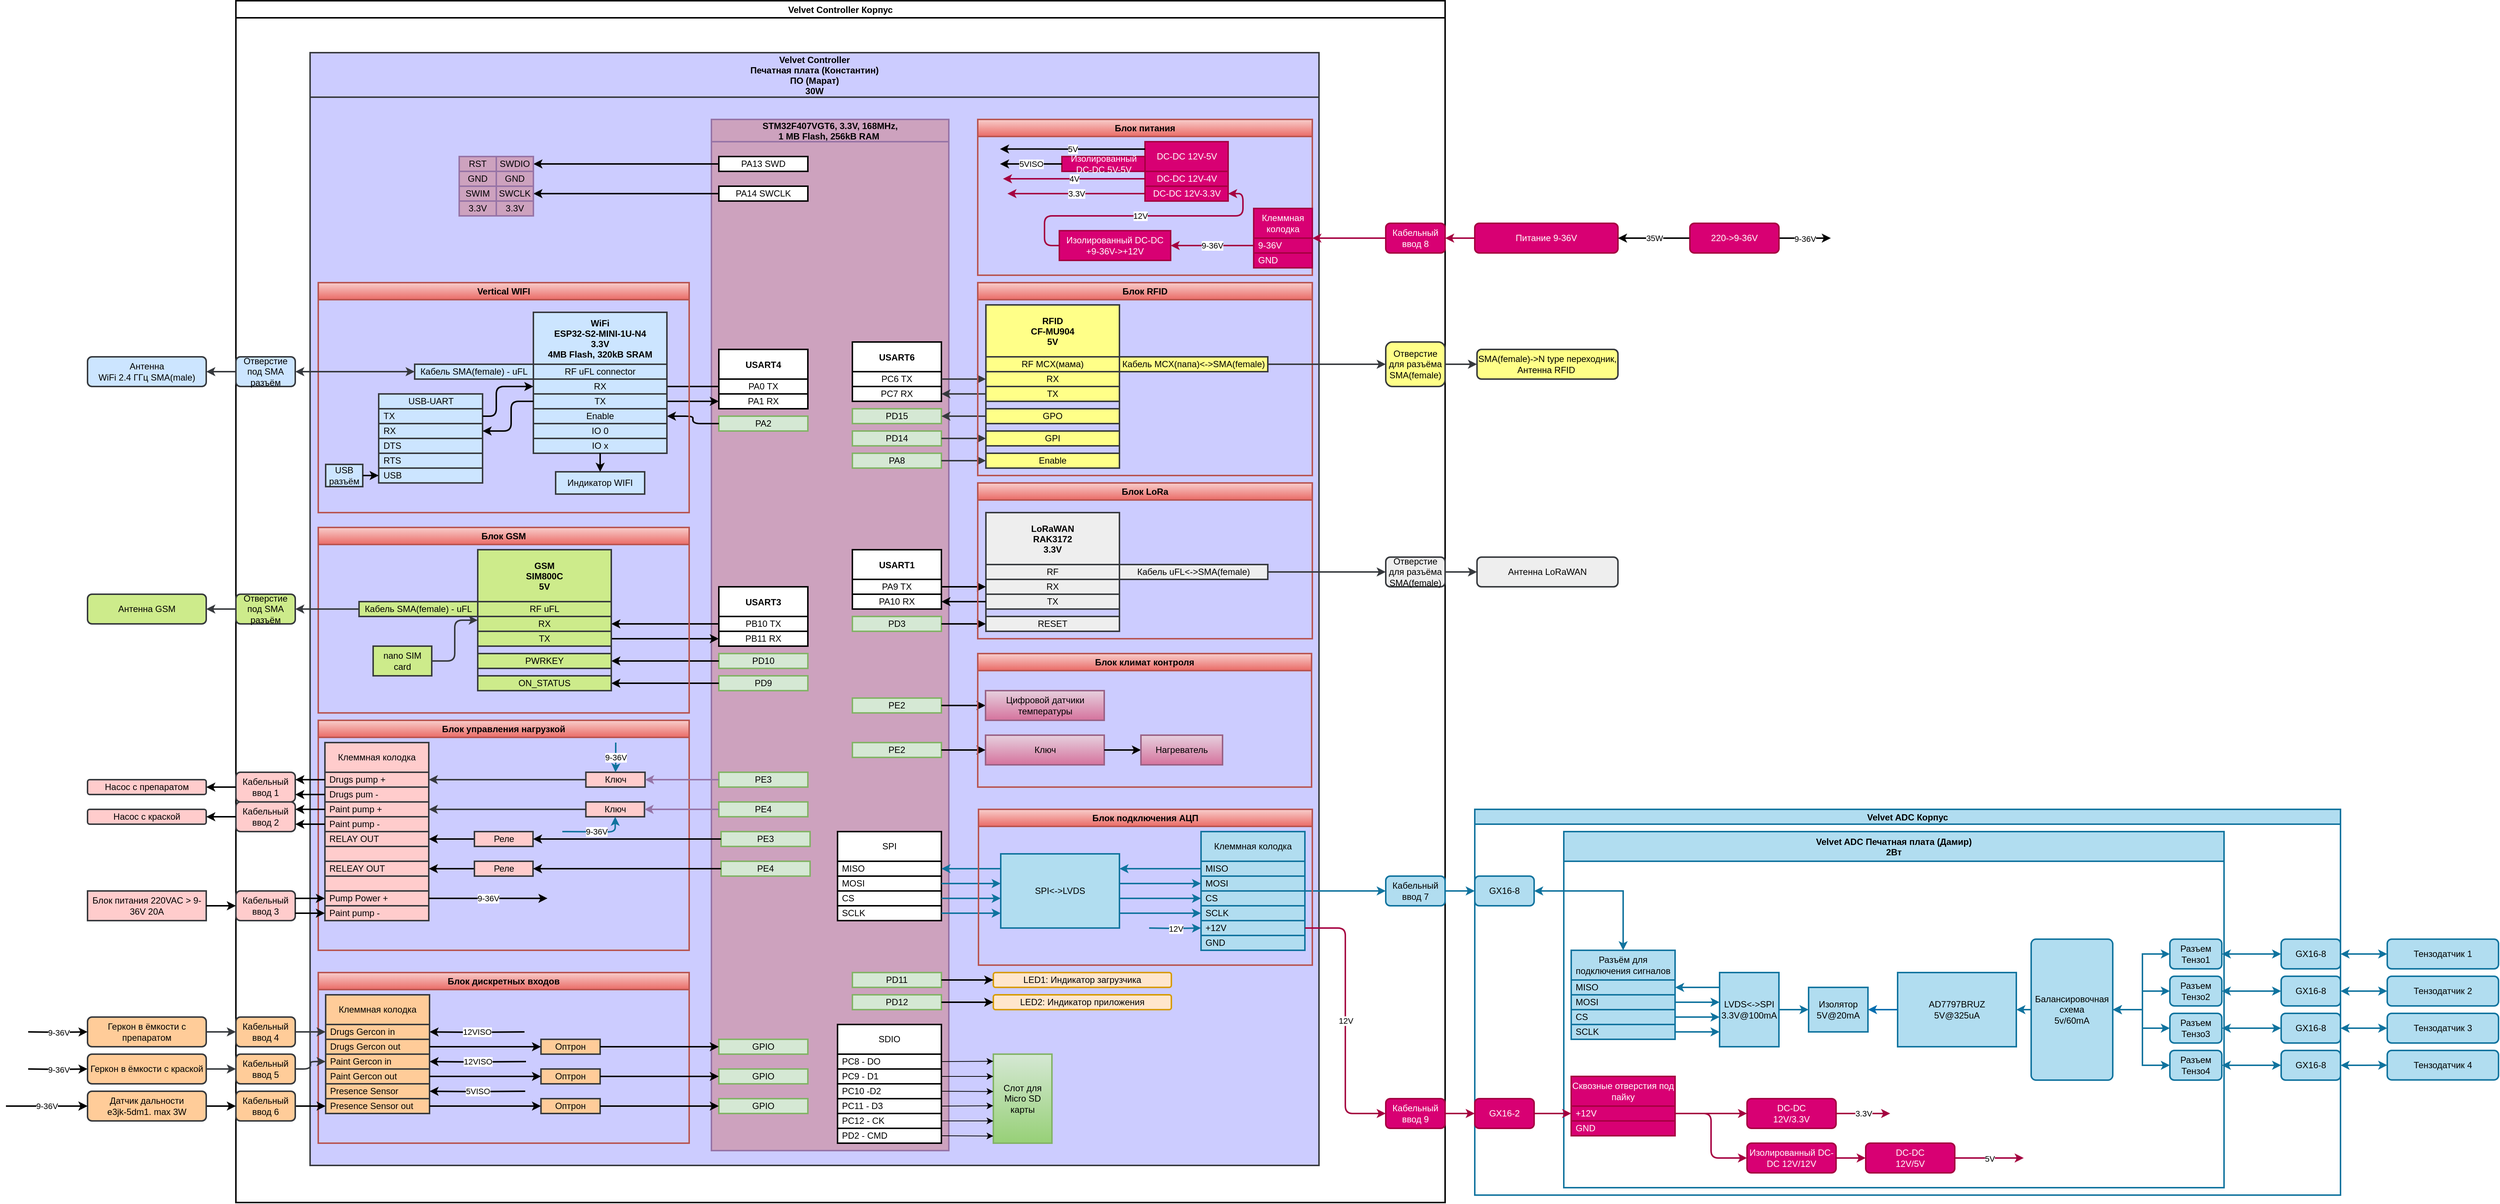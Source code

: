 <mxfile pages="2">
    <diagram id="C5RBs43oDa-KdzZeNtuy" name="V2.0">
        <mxGraphModel dx="2692" dy="3122" grid="1" gridSize="10" guides="1" tooltips="1" connect="1" arrows="1" fold="1" page="1" pageScale="1" pageWidth="827" pageHeight="1169" math="0" shadow="0">
            <root>
                <mxCell id="WIyWlLk6GJQsqaUBKTNV-0"/>
                <mxCell id="WIyWlLk6GJQsqaUBKTNV-1" parent="WIyWlLk6GJQsqaUBKTNV-0"/>
                <mxCell id="OMIvOheqZxkcG8HpAk3X-20" value="&lt;span style=&quot;font-size: 12px;&quot;&gt;SMA(female)-&amp;gt;N type переходник,&lt;br&gt;Антенна RFID&amp;nbsp;&lt;/span&gt;" style="rounded=1;whiteSpace=wrap;html=1;fontSize=12;fillColor=#ffff88;strokeColor=#36393d;spacing=2;strokeWidth=2;" parent="WIyWlLk6GJQsqaUBKTNV-1" vertex="1">
                    <mxGeometry x="1433" y="470" width="190" height="40" as="geometry"/>
                </mxCell>
                <mxCell id="B5fsInWV-lUlEOompkPS-8" value="&lt;span style=&quot;font-size: 12px;&quot;&gt;Антенна &lt;br style=&quot;font-size: 12px;&quot;&gt;WiFi 2.4 ГГц SMA(male)&lt;/span&gt;" style="rounded=1;whiteSpace=wrap;html=1;fontSize=12;fillColor=#cce5ff;strokeColor=#36393d;spacing=2;strokeWidth=2;" parent="WIyWlLk6GJQsqaUBKTNV-1" vertex="1">
                    <mxGeometry x="-440" y="480" width="160" height="40" as="geometry"/>
                </mxCell>
                <mxCell id="B5fsInWV-lUlEOompkPS-9" value="&lt;span style=&quot;font-size: 12px;&quot;&gt;Антенна GSM&lt;/span&gt;" style="rounded=1;whiteSpace=wrap;html=1;fontSize=12;fillColor=#cdeb8b;strokeColor=#36393d;spacing=2;strokeWidth=2;" parent="WIyWlLk6GJQsqaUBKTNV-1" vertex="1">
                    <mxGeometry x="-440" y="800" width="160" height="40" as="geometry"/>
                </mxCell>
                <mxCell id="B5fsInWV-lUlEOompkPS-10" value="&lt;span style=&quot;font-size: 12px;&quot;&gt;Антенна LoRaWAN&lt;/span&gt;" style="rounded=1;whiteSpace=wrap;html=1;fontSize=12;fillColor=#eeeeee;strokeColor=#36393d;spacing=2;strokeWidth=2;" parent="WIyWlLk6GJQsqaUBKTNV-1" vertex="1">
                    <mxGeometry x="1433" y="750" width="190" height="40" as="geometry"/>
                </mxCell>
                <mxCell id="G97jGfYl_FXfreQZYBFp-8" style="edgeStyle=orthogonalEdgeStyle;rounded=0;orthogonalLoop=1;jettySize=auto;html=1;strokeWidth=2;fillColor=#ffcc99;strokeColor=#36393d;spacing=2;" parent="WIyWlLk6GJQsqaUBKTNV-1" source="8XCqzWj7pN-KeREtv2go-11" target="G97jGfYl_FXfreQZYBFp-5" edge="1">
                    <mxGeometry relative="1" as="geometry"/>
                </mxCell>
                <mxCell id="8XCqzWj7pN-KeREtv2go-11" value="Геркон в ёмкости с препаратом" style="rounded=1;whiteSpace=wrap;html=1;fontSize=12;fillColor=#ffcc99;strokeColor=#36393d;spacing=2;strokeWidth=2;" parent="WIyWlLk6GJQsqaUBKTNV-1" vertex="1">
                    <mxGeometry x="-440" y="1370" width="160" height="40" as="geometry"/>
                </mxCell>
                <mxCell id="QIgaNjhWJls_cl7sIUeS-1" value="Velvet ADC Корпус" style="swimlane;shadow=0;fontSize=12;startSize=20;spacing=2;strokeWidth=2;fillColor=#b1ddf0;strokeColor=#10739e;" parent="WIyWlLk6GJQsqaUBKTNV-1" vertex="1">
                    <mxGeometry x="1430" y="1090" width="1167" height="520" as="geometry">
                        <mxRectangle x="1830" y="650" width="170" height="23" as="alternateBounds"/>
                    </mxGeometry>
                </mxCell>
                <mxCell id="eIiWZzFeEottEv-pqmv6-25" value="Velvet ADC Печатная плата (Дамир)&#10;2Вт" style="swimlane;shadow=0;fontSize=12;startSize=40;spacing=2;strokeWidth=2;fillColor=#b1ddf0;strokeColor=#10739e;" parent="QIgaNjhWJls_cl7sIUeS-1" vertex="1">
                    <mxGeometry x="120" y="30" width="890" height="480" as="geometry">
                        <mxRectangle x="1830" y="650" width="170" height="23" as="alternateBounds"/>
                    </mxGeometry>
                </mxCell>
                <mxCell id="eIiWZzFeEottEv-pqmv6-16" value="&lt;font style=&quot;font-size: 12px;&quot;&gt;&lt;span style=&quot;font-size: 12px;&quot;&gt;DC-DC&lt;br style=&quot;font-size: 12px;&quot;&gt;&amp;nbsp;12V/3.3V&amp;nbsp;&lt;/span&gt;&lt;br style=&quot;font-size: 12px;&quot;&gt;&lt;/font&gt;" style="rounded=1;whiteSpace=wrap;html=1;fillColor=#d80073;strokeColor=#A50040;fontSize=12;spacing=2;strokeWidth=2;fontColor=#ffffff;" parent="eIiWZzFeEottEv-pqmv6-25" vertex="1">
                    <mxGeometry x="247" y="360" width="120" height="40" as="geometry"/>
                </mxCell>
                <mxCell id="QIgaNjhWJls_cl7sIUeS-26" style="edgeStyle=orthogonalEdgeStyle;rounded=0;orthogonalLoop=1;jettySize=auto;html=1;exitX=0;exitY=0.5;exitDx=0;exitDy=0;fontSize=12;startArrow=classic;startFill=1;strokeWidth=2;spacing=2;fillColor=#b1ddf0;strokeColor=#10739e;" parent="eIiWZzFeEottEv-pqmv6-25" source="eIiWZzFeEottEv-pqmv6-12" target="QIgaNjhWJls_cl7sIUeS-23" edge="1">
                    <mxGeometry relative="1" as="geometry">
                        <Array as="points">
                            <mxPoint x="780" y="215"/>
                            <mxPoint x="780" y="240"/>
                        </Array>
                    </mxGeometry>
                </mxCell>
                <mxCell id="eIiWZzFeEottEv-pqmv6-12" value="&lt;font style=&quot;font-size: 12px;&quot;&gt;&lt;font style=&quot;font-size: 12px;&quot;&gt;Разъем&lt;br style=&quot;font-size: 12px;&quot;&gt;&lt;/font&gt;Тензо2&lt;br style=&quot;font-size: 12px;&quot;&gt;&lt;/font&gt;" style="rounded=1;whiteSpace=wrap;html=1;fillColor=#b1ddf0;strokeColor=#10739e;direction=east;fontSize=12;spacing=2;strokeWidth=2;" parent="eIiWZzFeEottEv-pqmv6-25" vertex="1">
                    <mxGeometry x="817" y="195" width="70" height="40" as="geometry"/>
                </mxCell>
                <mxCell id="QIgaNjhWJls_cl7sIUeS-27" style="edgeStyle=orthogonalEdgeStyle;rounded=0;orthogonalLoop=1;jettySize=auto;html=1;exitX=0;exitY=0.5;exitDx=0;exitDy=0;fontSize=12;startArrow=classic;startFill=1;strokeWidth=2;spacing=2;fillColor=#b1ddf0;strokeColor=#10739e;" parent="eIiWZzFeEottEv-pqmv6-25" source="eIiWZzFeEottEv-pqmv6-13" target="QIgaNjhWJls_cl7sIUeS-23" edge="1">
                    <mxGeometry relative="1" as="geometry">
                        <Array as="points">
                            <mxPoint x="780" y="265"/>
                            <mxPoint x="780" y="240"/>
                        </Array>
                    </mxGeometry>
                </mxCell>
                <mxCell id="eIiWZzFeEottEv-pqmv6-13" value="&lt;font style=&quot;font-size: 12px;&quot;&gt;&lt;font style=&quot;font-size: 12px;&quot;&gt;Разъем&lt;br style=&quot;font-size: 12px;&quot;&gt;&lt;/font&gt;Тензо3&lt;br style=&quot;font-size: 12px;&quot;&gt;&lt;/font&gt;" style="rounded=1;whiteSpace=wrap;html=1;fillColor=#b1ddf0;strokeColor=#10739e;direction=east;fontSize=12;spacing=2;strokeWidth=2;" parent="eIiWZzFeEottEv-pqmv6-25" vertex="1">
                    <mxGeometry x="817" y="245" width="70" height="40" as="geometry"/>
                </mxCell>
                <mxCell id="QIgaNjhWJls_cl7sIUeS-28" style="edgeStyle=orthogonalEdgeStyle;rounded=0;orthogonalLoop=1;jettySize=auto;html=1;exitX=0;exitY=0.5;exitDx=0;exitDy=0;fontSize=12;startArrow=classic;startFill=1;strokeWidth=2;spacing=2;fillColor=#b1ddf0;strokeColor=#10739e;" parent="eIiWZzFeEottEv-pqmv6-25" source="eIiWZzFeEottEv-pqmv6-14" target="QIgaNjhWJls_cl7sIUeS-23" edge="1">
                    <mxGeometry relative="1" as="geometry">
                        <Array as="points">
                            <mxPoint x="780" y="315"/>
                            <mxPoint x="780" y="240"/>
                        </Array>
                    </mxGeometry>
                </mxCell>
                <mxCell id="eIiWZzFeEottEv-pqmv6-14" value="&lt;font style=&quot;font-size: 12px;&quot;&gt;&lt;font style=&quot;font-size: 12px;&quot;&gt;Разъем&lt;br style=&quot;font-size: 12px;&quot;&gt;&lt;/font&gt;Тензо4&lt;br style=&quot;font-size: 12px;&quot;&gt;&lt;/font&gt;" style="rounded=1;whiteSpace=wrap;html=1;fillColor=#b1ddf0;strokeColor=#10739e;direction=east;fontSize=12;spacing=2;strokeWidth=2;" parent="eIiWZzFeEottEv-pqmv6-25" vertex="1">
                    <mxGeometry x="817" y="295" width="70" height="40" as="geometry"/>
                </mxCell>
                <mxCell id="QIgaNjhWJls_cl7sIUeS-25" style="edgeStyle=orthogonalEdgeStyle;rounded=0;orthogonalLoop=1;jettySize=auto;html=1;exitX=0;exitY=0.5;exitDx=0;exitDy=0;fontSize=12;startArrow=classic;startFill=1;strokeWidth=2;spacing=2;fillColor=#b1ddf0;strokeColor=#10739e;" parent="eIiWZzFeEottEv-pqmv6-25" source="eIiWZzFeEottEv-pqmv6-24" target="QIgaNjhWJls_cl7sIUeS-23" edge="1">
                    <mxGeometry relative="1" as="geometry">
                        <Array as="points">
                            <mxPoint x="780" y="165"/>
                            <mxPoint x="780" y="240"/>
                        </Array>
                    </mxGeometry>
                </mxCell>
                <mxCell id="eIiWZzFeEottEv-pqmv6-24" value="&lt;font style=&quot;font-size: 12px;&quot;&gt;&lt;font style=&quot;font-size: 12px;&quot;&gt;Разъем&lt;br style=&quot;font-size: 12px;&quot;&gt;&lt;/font&gt;Тензо1&lt;br style=&quot;font-size: 12px;&quot;&gt;&lt;/font&gt;" style="rounded=1;whiteSpace=wrap;html=1;fillColor=#b1ddf0;strokeColor=#10739e;direction=east;fontSize=12;spacing=2;strokeWidth=2;" parent="eIiWZzFeEottEv-pqmv6-25" vertex="1">
                    <mxGeometry x="817" y="145" width="70" height="40" as="geometry"/>
                </mxCell>
                <mxCell id="ZPdJXFwUqWXGfEikDMxL-37" style="edgeStyle=orthogonalEdgeStyle;rounded=1;jumpStyle=arc;orthogonalLoop=1;jettySize=auto;html=1;strokeColor=#10739e;strokeWidth=2;fillColor=#b1ddf0;" parent="eIiWZzFeEottEv-pqmv6-25" source="QIgaNjhWJls_cl7sIUeS-23" target="ZPdJXFwUqWXGfEikDMxL-34" edge="1">
                    <mxGeometry relative="1" as="geometry"/>
                </mxCell>
                <mxCell id="QIgaNjhWJls_cl7sIUeS-23" value="Балансировочная схема&lt;br&gt;5v/60mA" style="rounded=1;whiteSpace=wrap;html=1;fontSize=12;arcSize=6;spacing=2;strokeWidth=2;fillColor=#b1ddf0;strokeColor=#10739e;" parent="eIiWZzFeEottEv-pqmv6-25" vertex="1">
                    <mxGeometry x="630" y="145" width="110" height="190" as="geometry"/>
                </mxCell>
                <mxCell id="ZPdJXFwUqWXGfEikDMxL-15" value="Разъём для подключения сигналов" style="swimlane;fontStyle=0;childLayout=stackLayout;horizontal=1;startSize=40;horizontalStack=0;resizeParent=1;resizeParentMax=0;resizeLast=0;collapsible=1;marginBottom=0;whiteSpace=wrap;html=1;fillColor=#b1ddf0;strokeColor=#10739e;spacing=2;strokeWidth=2;" parent="eIiWZzFeEottEv-pqmv6-25" vertex="1">
                    <mxGeometry x="10" y="160" width="140" height="120" as="geometry"/>
                </mxCell>
                <mxCell id="ZPdJXFwUqWXGfEikDMxL-16" value="MISO" style="text;align=left;verticalAlign=middle;spacingLeft=4;spacingRight=4;overflow=hidden;points=[[0,0.5],[1,0.5]];portConstraint=eastwest;rotatable=0;whiteSpace=wrap;html=1;fillColor=#b1ddf0;strokeColor=#10739e;spacing=2;strokeWidth=2;" parent="ZPdJXFwUqWXGfEikDMxL-15" vertex="1">
                    <mxGeometry y="40" width="140" height="20" as="geometry"/>
                </mxCell>
                <mxCell id="ZPdJXFwUqWXGfEikDMxL-17" value="MOSI" style="text;align=left;verticalAlign=middle;spacingLeft=4;spacingRight=4;overflow=hidden;points=[[0,0.5],[1,0.5]];portConstraint=eastwest;rotatable=0;whiteSpace=wrap;html=1;fillColor=#b1ddf0;strokeColor=#10739e;spacing=2;strokeWidth=2;" parent="ZPdJXFwUqWXGfEikDMxL-15" vertex="1">
                    <mxGeometry y="60" width="140" height="20" as="geometry"/>
                </mxCell>
                <mxCell id="ZPdJXFwUqWXGfEikDMxL-18" value="CS" style="text;align=left;verticalAlign=middle;spacingLeft=4;spacingRight=4;overflow=hidden;points=[[0,0.5],[1,0.5]];portConstraint=eastwest;rotatable=0;whiteSpace=wrap;html=1;fillColor=#b1ddf0;strokeColor=#10739e;spacing=2;strokeWidth=2;" parent="ZPdJXFwUqWXGfEikDMxL-15" vertex="1">
                    <mxGeometry y="80" width="140" height="20" as="geometry"/>
                </mxCell>
                <mxCell id="ZPdJXFwUqWXGfEikDMxL-19" value="SCLK" style="text;align=left;verticalAlign=middle;spacingLeft=4;spacingRight=4;overflow=hidden;points=[[0,0.5],[1,0.5]];portConstraint=eastwest;rotatable=0;whiteSpace=wrap;html=1;fillColor=#b1ddf0;strokeColor=#10739e;spacing=2;strokeWidth=2;" parent="ZPdJXFwUqWXGfEikDMxL-15" vertex="1">
                    <mxGeometry y="100" width="140" height="20" as="geometry"/>
                </mxCell>
                <mxCell id="ZPdJXFwUqWXGfEikDMxL-30" style="edgeStyle=orthogonalEdgeStyle;rounded=1;jumpStyle=arc;orthogonalLoop=1;jettySize=auto;html=1;exitX=0;exitY=0.2;exitDx=0;exitDy=0;exitPerimeter=0;strokeColor=#10739e;strokeWidth=2;fillColor=#b1ddf0;" parent="eIiWZzFeEottEv-pqmv6-25" source="ZPdJXFwUqWXGfEikDMxL-29" target="ZPdJXFwUqWXGfEikDMxL-16" edge="1">
                    <mxGeometry relative="1" as="geometry"/>
                </mxCell>
                <mxCell id="ZPdJXFwUqWXGfEikDMxL-35" style="edgeStyle=orthogonalEdgeStyle;rounded=1;jumpStyle=arc;orthogonalLoop=1;jettySize=auto;html=1;strokeColor=#10739e;strokeWidth=2;fillColor=#b1ddf0;startArrow=none;startFill=0;" parent="eIiWZzFeEottEv-pqmv6-25" source="ZPdJXFwUqWXGfEikDMxL-29" target="20" edge="1">
                    <mxGeometry relative="1" as="geometry">
                        <mxPoint x="330" y="240" as="targetPoint"/>
                    </mxGeometry>
                </mxCell>
                <mxCell id="ZPdJXFwUqWXGfEikDMxL-29" value="&lt;font style=&quot;font-size: 12px;&quot;&gt;LVDS&amp;lt;-&amp;gt;SPI&lt;br&gt;3.3V@100mA&lt;br style=&quot;font-size: 12px;&quot;&gt;&lt;/font&gt;" style="rounded=1;whiteSpace=wrap;html=1;fillColor=#b1ddf0;strokeColor=#10739e;fontSize=12;labelPadding=0;points=[[0,0.2,0,0,0],[0,0.4,0,0,0],[0,0.6,0,0,0],[0,0.8,0,0,0],[0.25,0,0,0,0],[0.25,1,0,0,0],[0.5,0,0,0,0],[0.5,1,0,0,0],[0.75,0,0,0,0],[0.75,1,0,0,0],[1,0.2,0,0,0],[1,0.4,0,0,0],[1,0.6,0,0,0],[1,0.8,0,0,0]];arcSize=0;spacing=2;strokeWidth=2;" parent="eIiWZzFeEottEv-pqmv6-25" vertex="1">
                    <mxGeometry x="210" y="190" width="80" height="100" as="geometry"/>
                </mxCell>
                <mxCell id="ZPdJXFwUqWXGfEikDMxL-31" style="edgeStyle=orthogonalEdgeStyle;rounded=1;jumpStyle=arc;orthogonalLoop=1;jettySize=auto;html=1;entryX=0;entryY=0.4;entryDx=0;entryDy=0;entryPerimeter=0;strokeColor=#10739e;strokeWidth=2;fillColor=#b1ddf0;" parent="eIiWZzFeEottEv-pqmv6-25" source="ZPdJXFwUqWXGfEikDMxL-17" target="ZPdJXFwUqWXGfEikDMxL-29" edge="1">
                    <mxGeometry relative="1" as="geometry"/>
                </mxCell>
                <mxCell id="ZPdJXFwUqWXGfEikDMxL-32" style="edgeStyle=orthogonalEdgeStyle;rounded=1;jumpStyle=arc;orthogonalLoop=1;jettySize=auto;html=1;entryX=0;entryY=0.6;entryDx=0;entryDy=0;entryPerimeter=0;strokeColor=#10739e;strokeWidth=2;fillColor=#b1ddf0;" parent="eIiWZzFeEottEv-pqmv6-25" source="ZPdJXFwUqWXGfEikDMxL-18" target="ZPdJXFwUqWXGfEikDMxL-29" edge="1">
                    <mxGeometry relative="1" as="geometry"/>
                </mxCell>
                <mxCell id="ZPdJXFwUqWXGfEikDMxL-33" style="edgeStyle=orthogonalEdgeStyle;rounded=1;jumpStyle=arc;orthogonalLoop=1;jettySize=auto;html=1;entryX=0;entryY=0.8;entryDx=0;entryDy=0;entryPerimeter=0;strokeColor=#10739e;strokeWidth=2;fillColor=#b1ddf0;" parent="eIiWZzFeEottEv-pqmv6-25" source="ZPdJXFwUqWXGfEikDMxL-19" target="ZPdJXFwUqWXGfEikDMxL-29" edge="1">
                    <mxGeometry relative="1" as="geometry"/>
                </mxCell>
                <mxCell id="ZPdJXFwUqWXGfEikDMxL-34" value="&lt;font style=&quot;font-size: 12px;&quot;&gt;AD7797BRUZ&lt;br&gt;5V@325uA&lt;br style=&quot;font-size: 12px;&quot;&gt;&lt;/font&gt;" style="rounded=1;whiteSpace=wrap;html=1;fillColor=#b1ddf0;strokeColor=#10739e;fontSize=12;labelPadding=0;points=[[0,0.2,0,0,0],[0,0.4,0,0,0],[0,0.6,0,0,0],[0,0.8,0,0,0],[0.25,0,0,0,0],[0.25,1,0,0,0],[0.5,0,0,0,0],[0.5,1,0,0,0],[0.75,0,0,0,0],[0.75,1,0,0,0],[1,0.2,0,0,0],[1,0.4,0,0,0],[1,0.6,0,0,0],[1,0.8,0,0,0]];arcSize=0;spacing=2;strokeWidth=2;" parent="eIiWZzFeEottEv-pqmv6-25" vertex="1">
                    <mxGeometry x="450" y="190" width="160" height="100" as="geometry"/>
                </mxCell>
                <mxCell id="7" value="Сквозные отверстия под пайку" style="swimlane;fontStyle=0;childLayout=stackLayout;horizontal=1;startSize=40;horizontalStack=0;resizeParent=1;resizeParentMax=0;resizeLast=0;collapsible=1;marginBottom=0;whiteSpace=wrap;html=1;fillColor=#d80073;strokeColor=#A50040;spacing=2;strokeWidth=2;fontColor=#ffffff;" vertex="1" parent="eIiWZzFeEottEv-pqmv6-25">
                    <mxGeometry x="10" y="330" width="140" height="80" as="geometry"/>
                </mxCell>
                <mxCell id="8" value="+12V" style="text;align=left;verticalAlign=middle;spacingLeft=4;spacingRight=4;overflow=hidden;points=[[0,0.5],[1,0.5]];portConstraint=eastwest;rotatable=0;whiteSpace=wrap;html=1;fillColor=#d80073;strokeColor=#A50040;spacing=2;strokeWidth=2;fontColor=#ffffff;" vertex="1" parent="7">
                    <mxGeometry y="40" width="140" height="20" as="geometry"/>
                </mxCell>
                <mxCell id="9" value="GND" style="text;align=left;verticalAlign=middle;spacingLeft=4;spacingRight=4;overflow=hidden;points=[[0,0.5],[1,0.5]];portConstraint=eastwest;rotatable=0;whiteSpace=wrap;html=1;fillColor=#d80073;strokeColor=#A50040;spacing=2;strokeWidth=2;fontColor=#ffffff;" vertex="1" parent="7">
                    <mxGeometry y="60" width="140" height="20" as="geometry"/>
                </mxCell>
                <mxCell id="12" style="edgeStyle=orthogonalEdgeStyle;html=1;strokeWidth=2;fillColor=#d80073;strokeColor=#A50040;" edge="1" parent="eIiWZzFeEottEv-pqmv6-25" source="8" target="eIiWZzFeEottEv-pqmv6-16">
                    <mxGeometry relative="1" as="geometry"/>
                </mxCell>
                <mxCell id="16" style="edgeStyle=orthogonalEdgeStyle;html=1;strokeWidth=2;fillColor=#d80073;strokeColor=#A50040;startArrow=none;startFill=0;endArrow=classic;endFill=1;" edge="1" parent="eIiWZzFeEottEv-pqmv6-25" source="13" target="15">
                    <mxGeometry relative="1" as="geometry"/>
                </mxCell>
                <mxCell id="13" value="&lt;font style=&quot;font-size: 12px;&quot;&gt;Изолированный DC-DC 12V/12V&lt;br style=&quot;font-size: 12px;&quot;&gt;&lt;/font&gt;" style="rounded=1;whiteSpace=wrap;html=1;fillColor=#d80073;strokeColor=#A50040;fontSize=12;spacing=2;strokeWidth=2;fontColor=#ffffff;" vertex="1" parent="eIiWZzFeEottEv-pqmv6-25">
                    <mxGeometry x="247" y="420" width="120" height="40" as="geometry"/>
                </mxCell>
                <mxCell id="14" style="edgeStyle=orthogonalEdgeStyle;html=1;entryX=0;entryY=0.5;entryDx=0;entryDy=0;strokeWidth=2;fillColor=#d80073;strokeColor=#A50040;" edge="1" parent="eIiWZzFeEottEv-pqmv6-25" source="8" target="13">
                    <mxGeometry relative="1" as="geometry"/>
                </mxCell>
                <mxCell id="15" value="&lt;font style=&quot;font-size: 12px;&quot;&gt;&lt;span style=&quot;font-size: 12px;&quot;&gt;DC-DC&lt;br style=&quot;font-size: 12px;&quot;&gt;&amp;nbsp;12V/5V&amp;nbsp;&lt;/span&gt;&lt;br style=&quot;font-size: 12px;&quot;&gt;&lt;/font&gt;" style="rounded=1;whiteSpace=wrap;html=1;fillColor=#d80073;strokeColor=#A50040;fontSize=12;spacing=2;strokeWidth=2;fontColor=#ffffff;" vertex="1" parent="eIiWZzFeEottEv-pqmv6-25">
                    <mxGeometry x="407" y="420" width="120" height="40" as="geometry"/>
                </mxCell>
                <mxCell id="22" style="edgeStyle=orthogonalEdgeStyle;html=1;strokeWidth=2;startArrow=classic;startFill=1;endArrow=none;endFill=0;fillColor=#1ba1e2;strokeColor=#006EAF;" edge="1" parent="eIiWZzFeEottEv-pqmv6-25" source="20" target="ZPdJXFwUqWXGfEikDMxL-34">
                    <mxGeometry relative="1" as="geometry"/>
                </mxCell>
                <mxCell id="20" value="Изолятор&lt;br&gt;5V@20mA" style="whiteSpace=wrap;html=1;fillColor=#b1ddf0;strokeColor=#10739e;rounded=1;arcSize=0;spacing=2;strokeWidth=2;" vertex="1" parent="eIiWZzFeEottEv-pqmv6-25">
                    <mxGeometry x="330" y="210" width="80" height="60" as="geometry"/>
                </mxCell>
                <mxCell id="QIgaNjhWJls_cl7sIUeS-18" style="edgeStyle=orthogonalEdgeStyle;rounded=0;orthogonalLoop=1;jettySize=auto;html=1;exitX=1;exitY=0.5;exitDx=0;exitDy=0;fontSize=12;startArrow=classic;startFill=1;fillColor=#b1ddf0;strokeColor=#10739e;strokeWidth=2;spacing=2;" parent="QIgaNjhWJls_cl7sIUeS-1" source="QIgaNjhWJls_cl7sIUeS-0" target="ZPdJXFwUqWXGfEikDMxL-15" edge="1">
                    <mxGeometry relative="1" as="geometry">
                        <mxPoint x="120" y="110.0" as="targetPoint"/>
                    </mxGeometry>
                </mxCell>
                <mxCell id="QIgaNjhWJls_cl7sIUeS-0" value="&lt;font style=&quot;font-size: 12px;&quot;&gt;GX16-8&lt;br style=&quot;font-size: 12px;&quot;&gt;&lt;/font&gt;" style="rounded=1;whiteSpace=wrap;html=1;fillColor=#b1ddf0;strokeColor=#10739e;direction=east;fontSize=12;spacing=2;strokeWidth=2;" parent="QIgaNjhWJls_cl7sIUeS-1" vertex="1">
                    <mxGeometry y="90" width="80" height="40" as="geometry"/>
                </mxCell>
                <mxCell id="QIgaNjhWJls_cl7sIUeS-19" value="&lt;font style=&quot;font-size: 12px;&quot;&gt;GX16-8&lt;br style=&quot;font-size: 12px;&quot;&gt;&lt;/font&gt;" style="rounded=1;whiteSpace=wrap;html=1;fillColor=#b1ddf0;strokeColor=#10739e;direction=east;fontSize=12;spacing=2;strokeWidth=2;" parent="QIgaNjhWJls_cl7sIUeS-1" vertex="1">
                    <mxGeometry x="1087" y="175" width="80" height="40" as="geometry"/>
                </mxCell>
                <mxCell id="QIgaNjhWJls_cl7sIUeS-20" value="&lt;font style=&quot;font-size: 12px;&quot;&gt;GX16-8&lt;br style=&quot;font-size: 12px;&quot;&gt;&lt;/font&gt;" style="rounded=1;whiteSpace=wrap;html=1;fillColor=#b1ddf0;strokeColor=#10739e;direction=east;fontSize=12;spacing=2;strokeWidth=2;" parent="QIgaNjhWJls_cl7sIUeS-1" vertex="1">
                    <mxGeometry x="1087" y="225" width="80" height="40" as="geometry"/>
                </mxCell>
                <mxCell id="QIgaNjhWJls_cl7sIUeS-21" value="&lt;font style=&quot;font-size: 12px;&quot;&gt;GX16-8&lt;br style=&quot;font-size: 12px;&quot;&gt;&lt;/font&gt;" style="rounded=1;whiteSpace=wrap;html=1;fillColor=#b1ddf0;strokeColor=#10739e;direction=east;fontSize=12;spacing=2;strokeWidth=2;" parent="QIgaNjhWJls_cl7sIUeS-1" vertex="1">
                    <mxGeometry x="1087" y="275" width="80" height="40" as="geometry"/>
                </mxCell>
                <mxCell id="QIgaNjhWJls_cl7sIUeS-22" value="&lt;font style=&quot;font-size: 12px;&quot;&gt;GX16-8&lt;br style=&quot;font-size: 12px;&quot;&gt;&lt;/font&gt;" style="rounded=1;whiteSpace=wrap;html=1;fillColor=#b1ddf0;strokeColor=#10739e;direction=east;fontSize=12;spacing=2;strokeWidth=2;" parent="QIgaNjhWJls_cl7sIUeS-1" vertex="1">
                    <mxGeometry x="1087" y="325" width="80" height="40" as="geometry"/>
                </mxCell>
                <mxCell id="QIgaNjhWJls_cl7sIUeS-29" style="edgeStyle=orthogonalEdgeStyle;rounded=0;orthogonalLoop=1;jettySize=auto;html=1;exitX=1;exitY=0.5;exitDx=0;exitDy=0;entryX=0;entryY=0.5;entryDx=0;entryDy=0;fontSize=12;startArrow=classic;startFill=1;strokeWidth=2;fillColor=#b1ddf0;strokeColor=#10739e;spacing=2;" parent="QIgaNjhWJls_cl7sIUeS-1" source="eIiWZzFeEottEv-pqmv6-24" target="QIgaNjhWJls_cl7sIUeS-19" edge="1">
                    <mxGeometry relative="1" as="geometry"/>
                </mxCell>
                <mxCell id="QIgaNjhWJls_cl7sIUeS-30" style="edgeStyle=orthogonalEdgeStyle;rounded=0;orthogonalLoop=1;jettySize=auto;html=1;exitX=1;exitY=0.5;exitDx=0;exitDy=0;entryX=0;entryY=0.5;entryDx=0;entryDy=0;fontSize=12;startArrow=classic;startFill=1;strokeWidth=2;fillColor=#b1ddf0;strokeColor=#10739e;spacing=2;" parent="QIgaNjhWJls_cl7sIUeS-1" source="eIiWZzFeEottEv-pqmv6-12" target="QIgaNjhWJls_cl7sIUeS-20" edge="1">
                    <mxGeometry relative="1" as="geometry"/>
                </mxCell>
                <mxCell id="QIgaNjhWJls_cl7sIUeS-31" style="edgeStyle=orthogonalEdgeStyle;rounded=0;orthogonalLoop=1;jettySize=auto;html=1;exitX=1;exitY=0.5;exitDx=0;exitDy=0;entryX=0;entryY=0.5;entryDx=0;entryDy=0;fontSize=12;startArrow=classic;startFill=1;strokeWidth=2;fillColor=#b1ddf0;strokeColor=#10739e;spacing=2;" parent="QIgaNjhWJls_cl7sIUeS-1" source="eIiWZzFeEottEv-pqmv6-13" target="QIgaNjhWJls_cl7sIUeS-21" edge="1">
                    <mxGeometry relative="1" as="geometry"/>
                </mxCell>
                <mxCell id="QIgaNjhWJls_cl7sIUeS-32" style="edgeStyle=orthogonalEdgeStyle;rounded=0;orthogonalLoop=1;jettySize=auto;html=1;exitX=1;exitY=0.5;exitDx=0;exitDy=0;entryX=0;entryY=0.5;entryDx=0;entryDy=0;fontSize=12;startArrow=classic;startFill=1;strokeWidth=2;fillColor=#b1ddf0;strokeColor=#10739e;spacing=2;" parent="QIgaNjhWJls_cl7sIUeS-1" source="eIiWZzFeEottEv-pqmv6-14" target="QIgaNjhWJls_cl7sIUeS-22" edge="1">
                    <mxGeometry relative="1" as="geometry"/>
                </mxCell>
                <mxCell id="1" value="&lt;font style=&quot;font-size: 12px;&quot;&gt;GX16-2&lt;br style=&quot;font-size: 12px;&quot;&gt;&lt;/font&gt;" style="rounded=1;whiteSpace=wrap;html=1;fillColor=#d80073;strokeColor=#A50040;direction=east;fontSize=12;spacing=2;strokeWidth=2;fontColor=#ffffff;" vertex="1" parent="QIgaNjhWJls_cl7sIUeS-1">
                    <mxGeometry y="390" width="80" height="40" as="geometry"/>
                </mxCell>
                <mxCell id="ZPdJXFwUqWXGfEikDMxL-38" style="edgeStyle=orthogonalEdgeStyle;rounded=1;jumpStyle=arc;orthogonalLoop=1;jettySize=auto;html=1;strokeColor=#A50040;strokeWidth=2;fillColor=#d80073;exitX=1;exitY=0.5;exitDx=0;exitDy=0;" parent="QIgaNjhWJls_cl7sIUeS-1" source="1" target="8" edge="1">
                    <mxGeometry relative="1" as="geometry">
                        <mxPoint x="97" y="430" as="targetPoint"/>
                        <Array as="points">
                            <mxPoint x="137" y="410"/>
                            <mxPoint x="137" y="410"/>
                        </Array>
                        <mxPoint x="270" y="320" as="sourcePoint"/>
                    </mxGeometry>
                </mxCell>
                <mxCell id="eIiWZzFeEottEv-pqmv6-47" value="&lt;font style=&quot;font-size: 12px;&quot;&gt;Тензодатчик 1&lt;/font&gt;" style="rounded=1;whiteSpace=wrap;html=1;fontSize=12;spacing=2;strokeWidth=2;fillColor=#b1ddf0;strokeColor=#10739e;" parent="WIyWlLk6GJQsqaUBKTNV-1" vertex="1">
                    <mxGeometry x="2660" y="1265" width="150" height="40" as="geometry"/>
                </mxCell>
                <mxCell id="eIiWZzFeEottEv-pqmv6-68" value="&lt;font style=&quot;font-size: 12px;&quot;&gt;Тензодатчик 2&lt;/font&gt;" style="rounded=1;whiteSpace=wrap;html=1;fontSize=12;spacing=2;strokeWidth=2;fillColor=#b1ddf0;strokeColor=#10739e;" parent="WIyWlLk6GJQsqaUBKTNV-1" vertex="1">
                    <mxGeometry x="2660" y="1315" width="150" height="40" as="geometry"/>
                </mxCell>
                <mxCell id="eIiWZzFeEottEv-pqmv6-69" value="&lt;font style=&quot;font-size: 12px;&quot;&gt;Тензодатчик 3&lt;/font&gt;" style="rounded=1;whiteSpace=wrap;html=1;fontSize=12;spacing=2;strokeWidth=2;fillColor=#b1ddf0;strokeColor=#10739e;" parent="WIyWlLk6GJQsqaUBKTNV-1" vertex="1">
                    <mxGeometry x="2660" y="1365" width="150" height="40" as="geometry"/>
                </mxCell>
                <mxCell id="eIiWZzFeEottEv-pqmv6-70" value="&lt;font style=&quot;font-size: 12px;&quot;&gt;Тензодатчик 4&lt;/font&gt;" style="rounded=1;whiteSpace=wrap;html=1;fontSize=12;spacing=2;strokeWidth=2;fillColor=#b1ddf0;strokeColor=#10739e;" parent="WIyWlLk6GJQsqaUBKTNV-1" vertex="1">
                    <mxGeometry x="2660" y="1415" width="150" height="39.69" as="geometry"/>
                </mxCell>
                <mxCell id="QIgaNjhWJls_cl7sIUeS-33" style="edgeStyle=orthogonalEdgeStyle;rounded=0;orthogonalLoop=1;jettySize=auto;html=1;exitX=1;exitY=0.5;exitDx=0;exitDy=0;entryX=0;entryY=0.5;entryDx=0;entryDy=0;fontSize=12;startArrow=classic;startFill=1;strokeWidth=2;fillColor=#b1ddf0;strokeColor=#10739e;spacing=2;" parent="WIyWlLk6GJQsqaUBKTNV-1" source="QIgaNjhWJls_cl7sIUeS-19" target="eIiWZzFeEottEv-pqmv6-47" edge="1">
                    <mxGeometry relative="1" as="geometry"/>
                </mxCell>
                <mxCell id="QIgaNjhWJls_cl7sIUeS-34" style="edgeStyle=orthogonalEdgeStyle;rounded=0;orthogonalLoop=1;jettySize=auto;html=1;exitX=1;exitY=0.5;exitDx=0;exitDy=0;entryX=0;entryY=0.5;entryDx=0;entryDy=0;fontSize=12;startArrow=classic;startFill=1;strokeWidth=2;fillColor=#b1ddf0;strokeColor=#10739e;spacing=2;" parent="WIyWlLk6GJQsqaUBKTNV-1" source="QIgaNjhWJls_cl7sIUeS-20" target="eIiWZzFeEottEv-pqmv6-68" edge="1">
                    <mxGeometry relative="1" as="geometry"/>
                </mxCell>
                <mxCell id="QIgaNjhWJls_cl7sIUeS-35" style="edgeStyle=orthogonalEdgeStyle;rounded=0;orthogonalLoop=1;jettySize=auto;html=1;exitX=1;exitY=0.5;exitDx=0;exitDy=0;entryX=0;entryY=0.5;entryDx=0;entryDy=0;fontSize=12;startArrow=classic;startFill=1;strokeWidth=2;fillColor=#b1ddf0;strokeColor=#10739e;spacing=2;" parent="WIyWlLk6GJQsqaUBKTNV-1" source="QIgaNjhWJls_cl7sIUeS-21" target="eIiWZzFeEottEv-pqmv6-69" edge="1">
                    <mxGeometry relative="1" as="geometry"/>
                </mxCell>
                <mxCell id="QIgaNjhWJls_cl7sIUeS-36" style="edgeStyle=orthogonalEdgeStyle;rounded=0;orthogonalLoop=1;jettySize=auto;html=1;exitX=1;exitY=0.5;exitDx=0;exitDy=0;fontSize=12;startArrow=classic;startFill=1;strokeWidth=2;fillColor=#b1ddf0;strokeColor=#10739e;spacing=2;" parent="WIyWlLk6GJQsqaUBKTNV-1" source="QIgaNjhWJls_cl7sIUeS-22" target="eIiWZzFeEottEv-pqmv6-70" edge="1">
                    <mxGeometry relative="1" as="geometry"/>
                </mxCell>
                <mxCell id="QIgaNjhWJls_cl7sIUeS-37" value="Velvet Controller Корпус" style="swimlane;fontSize=12;spacing=2;strokeWidth=2;" parent="WIyWlLk6GJQsqaUBKTNV-1" vertex="1">
                    <mxGeometry x="-240" width="1630" height="1620" as="geometry"/>
                </mxCell>
                <mxCell id="QIgaNjhWJls_cl7sIUeS-137" value="Velvet Controller &#10;Печатная плата (Константин)&#10;ПО (Марат)&#10;30W" style="swimlane;fontSize=12;startSize=60;swimlaneFillColor=#CCCCFF;fillColor=#CCCCFF;strokeColor=#36393d;spacing=2;strokeWidth=2;" parent="QIgaNjhWJls_cl7sIUeS-37" vertex="1">
                    <mxGeometry x="100" y="70" width="1360" height="1500" as="geometry"/>
                </mxCell>
                <mxCell id="QIgaNjhWJls_cl7sIUeS-150" value="STM32F407VGT6, 3.3V, 168MHz, &#10;1 MB Flash, 256kB RAM " style="swimlane;fontSize=12;startSize=30;fillColor=#CDA2BE;strokeColor=#9673a6;swimlaneFillColor=#CDA2BE;spacing=2;strokeWidth=2;" parent="QIgaNjhWJls_cl7sIUeS-137" vertex="1">
                    <mxGeometry x="541" y="90" width="320" height="1390" as="geometry"/>
                </mxCell>
                <mxCell id="QIgaNjhWJls_cl7sIUeS-151" value="PE3" style="rounded=0;whiteSpace=wrap;html=1;fontSize=12;fillColor=#d5e8d4;strokeColor=#82b366;spacing=2;strokeWidth=2;" parent="QIgaNjhWJls_cl7sIUeS-150" vertex="1">
                    <mxGeometry x="10" y="880" width="120" height="20" as="geometry"/>
                </mxCell>
                <mxCell id="QIgaNjhWJls_cl7sIUeS-152" value="PE4" style="rounded=0;whiteSpace=wrap;html=1;fontSize=12;fillColor=#d5e8d4;strokeColor=#82b366;spacing=2;strokeWidth=2;" parent="QIgaNjhWJls_cl7sIUeS-150" vertex="1">
                    <mxGeometry x="10" y="920" width="120" height="20" as="geometry"/>
                </mxCell>
                <mxCell id="QIgaNjhWJls_cl7sIUeS-160" value="PA13 SWD" style="rounded=0;whiteSpace=wrap;html=1;fontSize=12;spacing=2;strokeWidth=2;" parent="QIgaNjhWJls_cl7sIUeS-150" vertex="1">
                    <mxGeometry x="10" y="50" width="120" height="20" as="geometry"/>
                </mxCell>
                <mxCell id="QIgaNjhWJls_cl7sIUeS-162" value="PA14 SWCLK" style="rounded=0;whiteSpace=wrap;html=1;fontSize=12;spacing=2;strokeWidth=2;" parent="QIgaNjhWJls_cl7sIUeS-150" vertex="1">
                    <mxGeometry x="10" y="90" width="120" height="20" as="geometry"/>
                </mxCell>
                <mxCell id="QIgaNjhWJls_cl7sIUeS-175" value="USART4" style="swimlane;fontSize=12;startSize=40;spacing=2;strokeWidth=2;" parent="QIgaNjhWJls_cl7sIUeS-150" vertex="1">
                    <mxGeometry x="10" y="310" width="120" height="80" as="geometry"/>
                </mxCell>
                <mxCell id="QIgaNjhWJls_cl7sIUeS-173" value="PA0 TX" style="rounded=0;whiteSpace=wrap;html=1;fontSize=12;spacing=2;strokeWidth=2;" parent="QIgaNjhWJls_cl7sIUeS-175" vertex="1">
                    <mxGeometry y="40" width="120" height="20" as="geometry"/>
                </mxCell>
                <mxCell id="QIgaNjhWJls_cl7sIUeS-174" value="PA1 RX" style="rounded=0;whiteSpace=wrap;html=1;fontSize=12;spacing=2;strokeWidth=2;" parent="QIgaNjhWJls_cl7sIUeS-175" vertex="1">
                    <mxGeometry y="60" width="120" height="20" as="geometry"/>
                </mxCell>
                <mxCell id="QIgaNjhWJls_cl7sIUeS-178" value="PA2" style="rounded=0;whiteSpace=wrap;html=1;fontSize=12;fillColor=#d5e8d4;strokeColor=#82b366;spacing=2;strokeWidth=2;" parent="QIgaNjhWJls_cl7sIUeS-150" vertex="1">
                    <mxGeometry x="10" y="400" width="120" height="20" as="geometry"/>
                </mxCell>
                <mxCell id="QIgaNjhWJls_cl7sIUeS-189" value="USART3" style="swimlane;fontSize=12;startSize=40;spacing=2;strokeWidth=2;" parent="QIgaNjhWJls_cl7sIUeS-150" vertex="1">
                    <mxGeometry x="10" y="630" width="120" height="80" as="geometry"/>
                </mxCell>
                <mxCell id="QIgaNjhWJls_cl7sIUeS-190" value="PB10 TX" style="rounded=0;whiteSpace=wrap;html=1;fontSize=12;spacing=2;strokeWidth=2;" parent="QIgaNjhWJls_cl7sIUeS-189" vertex="1">
                    <mxGeometry y="40" width="120" height="20" as="geometry"/>
                </mxCell>
                <mxCell id="QIgaNjhWJls_cl7sIUeS-191" value="PB11 RX" style="rounded=0;whiteSpace=wrap;html=1;fontSize=12;spacing=2;strokeWidth=2;" parent="QIgaNjhWJls_cl7sIUeS-189" vertex="1">
                    <mxGeometry y="60" width="120" height="20" as="geometry"/>
                </mxCell>
                <mxCell id="QIgaNjhWJls_cl7sIUeS-204" value="USART6" style="swimlane;fontSize=12;startSize=40;spacing=2;strokeWidth=2;" parent="QIgaNjhWJls_cl7sIUeS-150" vertex="1">
                    <mxGeometry x="190" y="300" width="120" height="80" as="geometry"/>
                </mxCell>
                <mxCell id="QIgaNjhWJls_cl7sIUeS-205" value="PC6 TX" style="rounded=0;whiteSpace=wrap;html=1;fontSize=12;spacing=2;strokeWidth=2;" parent="QIgaNjhWJls_cl7sIUeS-204" vertex="1">
                    <mxGeometry y="40" width="120" height="20" as="geometry"/>
                </mxCell>
                <mxCell id="QIgaNjhWJls_cl7sIUeS-206" value="PС7 RX" style="rounded=0;whiteSpace=wrap;html=1;fontSize=12;spacing=2;strokeWidth=2;" parent="QIgaNjhWJls_cl7sIUeS-204" vertex="1">
                    <mxGeometry y="60" width="120" height="20" as="geometry"/>
                </mxCell>
                <mxCell id="QIgaNjhWJls_cl7sIUeS-210" value="PD14" style="rounded=0;whiteSpace=wrap;html=1;fontSize=12;fillColor=#d5e8d4;strokeColor=#82b366;spacing=2;strokeWidth=2;" parent="QIgaNjhWJls_cl7sIUeS-150" vertex="1">
                    <mxGeometry x="190" y="420" width="120" height="20" as="geometry"/>
                </mxCell>
                <mxCell id="QIgaNjhWJls_cl7sIUeS-211" value="PD15" style="rounded=0;whiteSpace=wrap;html=1;fontSize=12;fillColor=#d5e8d4;strokeColor=#82b366;spacing=2;strokeWidth=2;" parent="QIgaNjhWJls_cl7sIUeS-150" vertex="1">
                    <mxGeometry x="190" y="390" width="120" height="20" as="geometry"/>
                </mxCell>
                <mxCell id="QIgaNjhWJls_cl7sIUeS-213" value="PA8" style="rounded=0;whiteSpace=wrap;html=1;fontSize=12;fillColor=#d5e8d4;strokeColor=#82b366;spacing=2;strokeWidth=2;" parent="QIgaNjhWJls_cl7sIUeS-150" vertex="1">
                    <mxGeometry x="190" y="450" width="120" height="20" as="geometry"/>
                </mxCell>
                <mxCell id="QIgaNjhWJls_cl7sIUeS-233" value="USART1" style="swimlane;fontSize=12;startSize=40;spacing=2;strokeWidth=2;" parent="QIgaNjhWJls_cl7sIUeS-150" vertex="1">
                    <mxGeometry x="190" y="580" width="120" height="80" as="geometry"/>
                </mxCell>
                <mxCell id="QIgaNjhWJls_cl7sIUeS-234" value="PA9 TX" style="rounded=0;whiteSpace=wrap;html=1;fontSize=12;spacing=2;strokeWidth=2;" parent="QIgaNjhWJls_cl7sIUeS-233" vertex="1">
                    <mxGeometry y="40" width="120" height="20" as="geometry"/>
                </mxCell>
                <mxCell id="QIgaNjhWJls_cl7sIUeS-235" value="PA10 RX" style="rounded=0;whiteSpace=wrap;html=1;fontSize=12;spacing=2;strokeWidth=2;" parent="QIgaNjhWJls_cl7sIUeS-233" vertex="1">
                    <mxGeometry y="60" width="120" height="20" as="geometry"/>
                </mxCell>
                <mxCell id="QIgaNjhWJls_cl7sIUeS-244" value="PE2" style="rounded=0;whiteSpace=wrap;html=1;fontSize=12;fillColor=#d5e8d4;strokeColor=#82b366;spacing=2;strokeWidth=2;" parent="QIgaNjhWJls_cl7sIUeS-150" vertex="1">
                    <mxGeometry x="190" y="780" width="120" height="20" as="geometry"/>
                </mxCell>
                <mxCell id="QIgaNjhWJls_cl7sIUeS-251" value="PD3" style="rounded=0;whiteSpace=wrap;html=1;fontSize=12;fillColor=#d5e8d4;strokeColor=#82b366;spacing=2;strokeWidth=2;" parent="QIgaNjhWJls_cl7sIUeS-150" vertex="1">
                    <mxGeometry x="190" y="670" width="120" height="20" as="geometry"/>
                </mxCell>
                <mxCell id="oCXxg1XaQxWzNoYvMIQS-5" value="PD11" style="rounded=0;whiteSpace=wrap;html=1;fontSize=12;fillColor=#d5e8d4;strokeColor=#82b366;spacing=2;strokeWidth=2;" parent="QIgaNjhWJls_cl7sIUeS-150" vertex="1">
                    <mxGeometry x="190" y="1150" width="120" height="20" as="geometry"/>
                </mxCell>
                <mxCell id="oCXxg1XaQxWzNoYvMIQS-6" value="PD12" style="rounded=0;whiteSpace=wrap;html=1;fontSize=12;fillColor=#d5e8d4;strokeColor=#82b366;spacing=2;strokeWidth=2;" parent="QIgaNjhWJls_cl7sIUeS-150" vertex="1">
                    <mxGeometry x="190" y="1180" width="120" height="20" as="geometry"/>
                </mxCell>
                <mxCell id="PcQ805e5ohL5nU72hnbH-1" value="PD10" style="rounded=0;whiteSpace=wrap;html=1;fontSize=12;fillColor=#d5e8d4;strokeColor=#82b366;spacing=2;strokeWidth=2;" parent="QIgaNjhWJls_cl7sIUeS-150" vertex="1">
                    <mxGeometry x="10" y="720" width="120" height="20" as="geometry"/>
                </mxCell>
                <mxCell id="PcQ805e5ohL5nU72hnbH-2" value="PD9" style="rounded=0;whiteSpace=wrap;html=1;fontSize=12;fillColor=#d5e8d4;strokeColor=#82b366;spacing=2;strokeWidth=2;" parent="QIgaNjhWJls_cl7sIUeS-150" vertex="1">
                    <mxGeometry x="10" y="750" width="120" height="20" as="geometry"/>
                </mxCell>
                <mxCell id="AzrMt_xEKCSqBtO7lV44-267" value="SPI" style="swimlane;fontStyle=0;childLayout=stackLayout;horizontal=1;startSize=40;horizontalStack=0;resizeParent=1;resizeParentMax=0;resizeLast=0;collapsible=1;marginBottom=0;whiteSpace=wrap;html=1;spacing=2;strokeWidth=2;" parent="QIgaNjhWJls_cl7sIUeS-150" vertex="1">
                    <mxGeometry x="170" y="960" width="140" height="120" as="geometry"/>
                </mxCell>
                <mxCell id="AzrMt_xEKCSqBtO7lV44-268" value="MISO" style="text;align=left;verticalAlign=middle;spacingLeft=4;spacingRight=4;overflow=hidden;points=[[0,0.5],[1,0.5]];portConstraint=eastwest;rotatable=0;whiteSpace=wrap;html=1;fillColor=default;strokeColor=default;spacing=2;strokeWidth=2;" parent="AzrMt_xEKCSqBtO7lV44-267" vertex="1">
                    <mxGeometry y="40" width="140" height="20" as="geometry"/>
                </mxCell>
                <mxCell id="AzrMt_xEKCSqBtO7lV44-269" value="MOSI" style="text;align=left;verticalAlign=middle;spacingLeft=4;spacingRight=4;overflow=hidden;points=[[0,0.5],[1,0.5]];portConstraint=eastwest;rotatable=0;whiteSpace=wrap;html=1;fillColor=default;strokeColor=default;spacing=2;strokeWidth=2;" parent="AzrMt_xEKCSqBtO7lV44-267" vertex="1">
                    <mxGeometry y="60" width="140" height="20" as="geometry"/>
                </mxCell>
                <mxCell id="AzrMt_xEKCSqBtO7lV44-270" value="CS" style="text;align=left;verticalAlign=middle;spacingLeft=4;spacingRight=4;overflow=hidden;points=[[0,0.5],[1,0.5]];portConstraint=eastwest;rotatable=0;whiteSpace=wrap;html=1;fillColor=default;strokeColor=default;spacing=2;strokeWidth=2;" parent="AzrMt_xEKCSqBtO7lV44-267" vertex="1">
                    <mxGeometry y="80" width="140" height="20" as="geometry"/>
                </mxCell>
                <mxCell id="AzrMt_xEKCSqBtO7lV44-271" value="SCLK" style="text;align=left;verticalAlign=middle;spacingLeft=4;spacingRight=4;overflow=hidden;points=[[0,0.5],[1,0.5]];portConstraint=eastwest;rotatable=0;whiteSpace=wrap;html=1;fillColor=default;strokeColor=default;spacing=2;strokeWidth=2;" parent="AzrMt_xEKCSqBtO7lV44-267" vertex="1">
                    <mxGeometry y="100" width="140" height="20" as="geometry"/>
                </mxCell>
                <mxCell id="AzrMt_xEKCSqBtO7lV44-310" value="SDIO" style="swimlane;fontStyle=0;childLayout=stackLayout;horizontal=1;startSize=40;horizontalStack=0;resizeParent=1;resizeParentMax=0;resizeLast=0;collapsible=1;marginBottom=0;whiteSpace=wrap;html=1;spacing=2;strokeWidth=2;" parent="QIgaNjhWJls_cl7sIUeS-150" vertex="1">
                    <mxGeometry x="170" y="1220" width="140" height="160" as="geometry"/>
                </mxCell>
                <mxCell id="AzrMt_xEKCSqBtO7lV44-311" value="PC8 - DO" style="text;align=left;verticalAlign=middle;spacingLeft=4;spacingRight=4;overflow=hidden;points=[[0,0.5],[1,0.5]];portConstraint=eastwest;rotatable=0;whiteSpace=wrap;html=1;fillColor=default;strokeColor=default;spacing=2;strokeWidth=2;" parent="AzrMt_xEKCSqBtO7lV44-310" vertex="1">
                    <mxGeometry y="40" width="140" height="20" as="geometry"/>
                </mxCell>
                <mxCell id="AzrMt_xEKCSqBtO7lV44-312" value="PC9 - D1" style="text;align=left;verticalAlign=middle;spacingLeft=4;spacingRight=4;overflow=hidden;points=[[0,0.5],[1,0.5]];portConstraint=eastwest;rotatable=0;whiteSpace=wrap;html=1;fillColor=default;strokeColor=default;spacing=2;strokeWidth=2;" parent="AzrMt_xEKCSqBtO7lV44-310" vertex="1">
                    <mxGeometry y="60" width="140" height="20" as="geometry"/>
                </mxCell>
                <mxCell id="AzrMt_xEKCSqBtO7lV44-313" value="PC10 -D2" style="text;align=left;verticalAlign=middle;spacingLeft=4;spacingRight=4;overflow=hidden;points=[[0,0.5],[1,0.5]];portConstraint=eastwest;rotatable=0;whiteSpace=wrap;html=1;fillColor=default;strokeColor=default;spacing=2;strokeWidth=2;" parent="AzrMt_xEKCSqBtO7lV44-310" vertex="1">
                    <mxGeometry y="80" width="140" height="20" as="geometry"/>
                </mxCell>
                <mxCell id="AzrMt_xEKCSqBtO7lV44-314" value="PC11 - D3" style="text;align=left;verticalAlign=middle;spacingLeft=4;spacingRight=4;overflow=hidden;points=[[0,0.5],[1,0.5]];portConstraint=eastwest;rotatable=0;whiteSpace=wrap;html=1;fillColor=default;strokeColor=default;spacing=2;strokeWidth=2;" parent="AzrMt_xEKCSqBtO7lV44-310" vertex="1">
                    <mxGeometry y="100" width="140" height="20" as="geometry"/>
                </mxCell>
                <mxCell id="AzrMt_xEKCSqBtO7lV44-315" value="PC12 - CK" style="text;align=left;verticalAlign=middle;spacingLeft=4;spacingRight=4;overflow=hidden;points=[[0,0.5],[1,0.5]];portConstraint=eastwest;rotatable=0;whiteSpace=wrap;html=1;fillColor=default;strokeColor=default;spacing=2;strokeWidth=2;" parent="AzrMt_xEKCSqBtO7lV44-310" vertex="1">
                    <mxGeometry y="120" width="140" height="20" as="geometry"/>
                </mxCell>
                <mxCell id="AzrMt_xEKCSqBtO7lV44-316" value="PD2 - CMD" style="text;align=left;verticalAlign=middle;spacingLeft=4;spacingRight=4;overflow=hidden;points=[[0,0.5],[1,0.5]];portConstraint=eastwest;rotatable=0;whiteSpace=wrap;html=1;fillColor=default;strokeColor=default;spacing=2;strokeWidth=2;" parent="AzrMt_xEKCSqBtO7lV44-310" vertex="1">
                    <mxGeometry y="140" width="140" height="20" as="geometry"/>
                </mxCell>
                <mxCell id="AzrMt_xEKCSqBtO7lV44-327" value="PE2" style="rounded=0;whiteSpace=wrap;html=1;fontSize=12;fillColor=#d5e8d4;strokeColor=#82b366;spacing=2;strokeWidth=2;" parent="QIgaNjhWJls_cl7sIUeS-150" vertex="1">
                    <mxGeometry x="190" y="840" width="120" height="20" as="geometry"/>
                </mxCell>
                <mxCell id="G97jGfYl_FXfreQZYBFp-17" value="GPIO" style="rounded=0;whiteSpace=wrap;html=1;fontSize=12;fillColor=#d5e8d4;strokeColor=#82b366;spacing=2;strokeWidth=2;" parent="QIgaNjhWJls_cl7sIUeS-150" vertex="1">
                    <mxGeometry x="10" y="1240" width="120" height="20" as="geometry"/>
                </mxCell>
                <mxCell id="G97jGfYl_FXfreQZYBFp-18" value="GPIO" style="rounded=0;whiteSpace=wrap;html=1;fontSize=12;fillColor=#d5e8d4;strokeColor=#82b366;spacing=2;strokeWidth=2;" parent="QIgaNjhWJls_cl7sIUeS-150" vertex="1">
                    <mxGeometry x="10" y="1280" width="120" height="20" as="geometry"/>
                </mxCell>
                <mxCell id="HBxGcFCc4EWgewJsFZmf-12" value="GPIO" style="rounded=0;whiteSpace=wrap;html=1;fontSize=12;fillColor=#d5e8d4;strokeColor=#82b366;spacing=2;strokeWidth=2;" parent="QIgaNjhWJls_cl7sIUeS-150" vertex="1">
                    <mxGeometry x="10" y="1320" width="120" height="20" as="geometry"/>
                </mxCell>
                <mxCell id="HBxGcFCc4EWgewJsFZmf-38" value="PE3" style="rounded=0;whiteSpace=wrap;html=1;fontSize=12;fillColor=#d5e8d4;strokeColor=#82b366;spacing=2;strokeWidth=2;" parent="QIgaNjhWJls_cl7sIUeS-150" vertex="1">
                    <mxGeometry x="13" y="960" width="120" height="20" as="geometry"/>
                </mxCell>
                <mxCell id="HBxGcFCc4EWgewJsFZmf-39" value="PE4" style="rounded=0;whiteSpace=wrap;html=1;fontSize=12;fillColor=#d5e8d4;strokeColor=#82b366;spacing=2;strokeWidth=2;" parent="QIgaNjhWJls_cl7sIUeS-150" vertex="1">
                    <mxGeometry x="13" y="1000" width="120" height="20" as="geometry"/>
                </mxCell>
                <mxCell id="QIgaNjhWJls_cl7sIUeS-163" style="edgeStyle=orthogonalEdgeStyle;rounded=0;orthogonalLoop=1;jettySize=auto;html=1;exitX=0;exitY=0.5;exitDx=0;exitDy=0;entryX=1;entryY=0.5;entryDx=0;entryDy=0;fontSize=12;startArrow=none;startFill=0;strokeWidth=2;spacing=2;" parent="QIgaNjhWJls_cl7sIUeS-137" source="QIgaNjhWJls_cl7sIUeS-160" target="AzrMt_xEKCSqBtO7lV44-1" edge="1">
                    <mxGeometry relative="1" as="geometry">
                        <mxPoint x="331" y="190" as="targetPoint"/>
                        <Array as="points">
                            <mxPoint x="351" y="150"/>
                            <mxPoint x="351" y="150"/>
                        </Array>
                    </mxGeometry>
                </mxCell>
                <mxCell id="QIgaNjhWJls_cl7sIUeS-164" style="edgeStyle=orthogonalEdgeStyle;rounded=0;orthogonalLoop=1;jettySize=auto;html=1;exitX=0;exitY=0.5;exitDx=0;exitDy=0;fontSize=12;startArrow=none;startFill=0;strokeWidth=2;entryX=1;entryY=0.5;entryDx=0;entryDy=0;spacing=2;" parent="QIgaNjhWJls_cl7sIUeS-137" source="QIgaNjhWJls_cl7sIUeS-162" target="AzrMt_xEKCSqBtO7lV44-5" edge="1">
                    <mxGeometry relative="1" as="geometry">
                        <mxPoint x="341" y="190" as="targetPoint"/>
                        <Array as="points">
                            <mxPoint x="331" y="190"/>
                            <mxPoint x="331" y="190"/>
                        </Array>
                    </mxGeometry>
                </mxCell>
                <mxCell id="QIgaNjhWJls_cl7sIUeS-177" style="edgeStyle=orthogonalEdgeStyle;rounded=0;orthogonalLoop=1;jettySize=auto;html=1;exitX=1;exitY=0.5;exitDx=0;exitDy=0;fontSize=12;startArrow=none;startFill=0;strokeWidth=2;spacing=2;" parent="QIgaNjhWJls_cl7sIUeS-137" source="QIgaNjhWJls_cl7sIUeS-169" target="QIgaNjhWJls_cl7sIUeS-174" edge="1">
                    <mxGeometry relative="1" as="geometry"/>
                </mxCell>
                <mxCell id="QIgaNjhWJls_cl7sIUeS-179" style="edgeStyle=orthogonalEdgeStyle;rounded=1;orthogonalLoop=1;jettySize=auto;html=1;exitX=0;exitY=0.5;exitDx=0;exitDy=0;fontSize=12;startArrow=none;startFill=0;strokeWidth=2;spacing=2;" parent="QIgaNjhWJls_cl7sIUeS-137" source="QIgaNjhWJls_cl7sIUeS-178" target="QIgaNjhWJls_cl7sIUeS-170" edge="1">
                    <mxGeometry relative="1" as="geometry"/>
                </mxCell>
                <mxCell id="QIgaNjhWJls_cl7sIUeS-194" style="edgeStyle=orthogonalEdgeStyle;rounded=0;orthogonalLoop=1;jettySize=auto;html=1;exitX=0;exitY=0.5;exitDx=0;exitDy=0;fontSize=12;startArrow=none;startFill=0;strokeWidth=2;spacing=2;" parent="QIgaNjhWJls_cl7sIUeS-137" source="QIgaNjhWJls_cl7sIUeS-190" target="QIgaNjhWJls_cl7sIUeS-182" edge="1">
                    <mxGeometry relative="1" as="geometry"/>
                </mxCell>
                <mxCell id="QIgaNjhWJls_cl7sIUeS-195" style="edgeStyle=orthogonalEdgeStyle;rounded=0;orthogonalLoop=1;jettySize=auto;html=1;exitX=1;exitY=0.5;exitDx=0;exitDy=0;fontSize=12;startArrow=none;startFill=0;strokeWidth=2;spacing=2;" parent="QIgaNjhWJls_cl7sIUeS-137" source="QIgaNjhWJls_cl7sIUeS-183" target="QIgaNjhWJls_cl7sIUeS-191" edge="1">
                    <mxGeometry relative="1" as="geometry"/>
                </mxCell>
                <mxCell id="QIgaNjhWJls_cl7sIUeS-199" value="RFID&#10;CF-MU904&#10;5V" style="swimlane;fontSize=12;startSize=70;fillColor=#ffff88;strokeColor=#36393d;spacing=2;strokeWidth=2;" parent="QIgaNjhWJls_cl7sIUeS-137" vertex="1">
                    <mxGeometry x="911" y="340" width="180" height="220" as="geometry"/>
                </mxCell>
                <mxCell id="QIgaNjhWJls_cl7sIUeS-200" value="RF MCX(мама)" style="rounded=0;whiteSpace=wrap;html=1;fontSize=12;fillColor=#ffff88;strokeColor=#36393d;spacing=2;strokeWidth=2;" parent="QIgaNjhWJls_cl7sIUeS-199" vertex="1">
                    <mxGeometry y="70" width="180" height="20" as="geometry"/>
                </mxCell>
                <mxCell id="QIgaNjhWJls_cl7sIUeS-201" value="RX" style="rounded=0;whiteSpace=wrap;html=1;fontSize=12;fillColor=#ffff88;strokeColor=#36393d;spacing=2;strokeWidth=2;" parent="QIgaNjhWJls_cl7sIUeS-199" vertex="1">
                    <mxGeometry y="90" width="180" height="20" as="geometry"/>
                </mxCell>
                <mxCell id="QIgaNjhWJls_cl7sIUeS-202" value="TX" style="rounded=0;whiteSpace=wrap;html=1;fontSize=12;fillColor=#ffff88;strokeColor=#36393d;spacing=2;strokeWidth=2;" parent="QIgaNjhWJls_cl7sIUeS-199" vertex="1">
                    <mxGeometry y="110" width="180" height="20" as="geometry"/>
                </mxCell>
                <mxCell id="QIgaNjhWJls_cl7sIUeS-203" value="GPO" style="rounded=0;whiteSpace=wrap;html=1;fontSize=12;fillColor=#ffff88;strokeColor=#36393d;spacing=2;strokeWidth=2;" parent="QIgaNjhWJls_cl7sIUeS-199" vertex="1">
                    <mxGeometry y="140" width="180" height="20" as="geometry"/>
                </mxCell>
                <mxCell id="QIgaNjhWJls_cl7sIUeS-209" value="GPI" style="rounded=0;whiteSpace=wrap;html=1;fontSize=12;fillColor=#ffff88;strokeColor=#36393d;spacing=2;strokeWidth=2;" parent="QIgaNjhWJls_cl7sIUeS-199" vertex="1">
                    <mxGeometry y="170" width="180" height="20" as="geometry"/>
                </mxCell>
                <mxCell id="QIgaNjhWJls_cl7sIUeS-212" value="Enable" style="rounded=0;whiteSpace=wrap;html=1;fontSize=12;fillColor=#ffff88;strokeColor=#36393d;spacing=2;strokeWidth=2;" parent="QIgaNjhWJls_cl7sIUeS-199" vertex="1">
                    <mxGeometry y="200" width="180" height="20" as="geometry"/>
                </mxCell>
                <mxCell id="QIgaNjhWJls_cl7sIUeS-207" style="edgeStyle=orthogonalEdgeStyle;rounded=1;orthogonalLoop=1;jettySize=auto;html=1;exitX=1;exitY=0.5;exitDx=0;exitDy=0;fontSize=12;startArrow=none;startFill=0;strokeWidth=2;jumpStyle=arc;fillColor=#ffff88;strokeColor=#36393d;spacing=2;" parent="QIgaNjhWJls_cl7sIUeS-137" source="QIgaNjhWJls_cl7sIUeS-205" target="QIgaNjhWJls_cl7sIUeS-201" edge="1">
                    <mxGeometry relative="1" as="geometry"/>
                </mxCell>
                <mxCell id="QIgaNjhWJls_cl7sIUeS-208" style="edgeStyle=orthogonalEdgeStyle;rounded=1;orthogonalLoop=1;jettySize=auto;html=1;exitX=0;exitY=0.5;exitDx=0;exitDy=0;fontSize=12;startArrow=none;startFill=0;strokeWidth=2;jumpStyle=arc;fillColor=#ffff88;strokeColor=#36393d;spacing=2;" parent="QIgaNjhWJls_cl7sIUeS-137" source="QIgaNjhWJls_cl7sIUeS-202" target="QIgaNjhWJls_cl7sIUeS-206" edge="1">
                    <mxGeometry relative="1" as="geometry"/>
                </mxCell>
                <mxCell id="QIgaNjhWJls_cl7sIUeS-214" style="edgeStyle=orthogonalEdgeStyle;rounded=1;orthogonalLoop=1;jettySize=auto;html=1;exitX=1;exitY=0.5;exitDx=0;exitDy=0;fontSize=12;startArrow=none;startFill=0;strokeWidth=2;jumpStyle=arc;fillColor=#ffff88;strokeColor=#36393d;spacing=2;" parent="QIgaNjhWJls_cl7sIUeS-137" source="QIgaNjhWJls_cl7sIUeS-210" target="QIgaNjhWJls_cl7sIUeS-209" edge="1">
                    <mxGeometry relative="1" as="geometry"/>
                </mxCell>
                <mxCell id="QIgaNjhWJls_cl7sIUeS-215" style="edgeStyle=orthogonalEdgeStyle;rounded=1;orthogonalLoop=1;jettySize=auto;html=1;exitX=0;exitY=0.5;exitDx=0;exitDy=0;fontSize=12;startArrow=none;startFill=0;strokeWidth=2;jumpStyle=arc;fillColor=#ffff88;strokeColor=#36393d;spacing=2;" parent="QIgaNjhWJls_cl7sIUeS-137" source="QIgaNjhWJls_cl7sIUeS-203" target="QIgaNjhWJls_cl7sIUeS-211" edge="1">
                    <mxGeometry relative="1" as="geometry"/>
                </mxCell>
                <mxCell id="QIgaNjhWJls_cl7sIUeS-216" style="edgeStyle=orthogonalEdgeStyle;rounded=1;orthogonalLoop=1;jettySize=auto;html=1;exitX=1;exitY=0.5;exitDx=0;exitDy=0;fontSize=12;startArrow=none;startFill=0;strokeWidth=2;jumpStyle=arc;fillColor=#ffff88;strokeColor=#36393d;spacing=2;" parent="QIgaNjhWJls_cl7sIUeS-137" source="QIgaNjhWJls_cl7sIUeS-213" target="QIgaNjhWJls_cl7sIUeS-212" edge="1">
                    <mxGeometry relative="1" as="geometry"/>
                </mxCell>
                <mxCell id="QIgaNjhWJls_cl7sIUeS-222" value="LoRaWAN&#10;RAK3172&#10;3.3V" style="swimlane;fontSize=12;startSize=70;fillColor=#eeeeee;strokeColor=#36393d;spacing=2;strokeWidth=2;" parent="QIgaNjhWJls_cl7sIUeS-137" vertex="1">
                    <mxGeometry x="911" y="620" width="180" height="160" as="geometry"/>
                </mxCell>
                <mxCell id="QIgaNjhWJls_cl7sIUeS-223" value="RF" style="rounded=0;whiteSpace=wrap;html=1;fontSize=12;fillColor=#eeeeee;strokeColor=#36393d;spacing=2;strokeWidth=2;" parent="QIgaNjhWJls_cl7sIUeS-222" vertex="1">
                    <mxGeometry y="70" width="180" height="20" as="geometry"/>
                </mxCell>
                <mxCell id="QIgaNjhWJls_cl7sIUeS-224" value="RX" style="rounded=0;whiteSpace=wrap;html=1;fontSize=12;fillColor=#eeeeee;strokeColor=#36393d;spacing=2;strokeWidth=2;" parent="QIgaNjhWJls_cl7sIUeS-222" vertex="1">
                    <mxGeometry y="90" width="180" height="20" as="geometry"/>
                </mxCell>
                <mxCell id="QIgaNjhWJls_cl7sIUeS-225" value="TX" style="rounded=0;whiteSpace=wrap;html=1;fontSize=12;fillColor=#eeeeee;strokeColor=#36393d;spacing=2;strokeWidth=2;" parent="QIgaNjhWJls_cl7sIUeS-222" vertex="1">
                    <mxGeometry y="110" width="180" height="20" as="geometry"/>
                </mxCell>
                <mxCell id="QIgaNjhWJls_cl7sIUeS-252" value="RESET" style="rounded=0;whiteSpace=wrap;html=1;fontSize=12;fillColor=#eeeeee;strokeColor=#36393d;spacing=2;strokeWidth=2;" parent="QIgaNjhWJls_cl7sIUeS-222" vertex="1">
                    <mxGeometry y="140" width="180" height="20" as="geometry"/>
                </mxCell>
                <mxCell id="QIgaNjhWJls_cl7sIUeS-236" style="edgeStyle=orthogonalEdgeStyle;rounded=0;orthogonalLoop=1;jettySize=auto;html=1;exitX=1;exitY=0.5;exitDx=0;exitDy=0;fontSize=12;startArrow=none;startFill=0;strokeWidth=2;spacing=2;" parent="QIgaNjhWJls_cl7sIUeS-137" source="QIgaNjhWJls_cl7sIUeS-234" target="QIgaNjhWJls_cl7sIUeS-224" edge="1">
                    <mxGeometry relative="1" as="geometry"/>
                </mxCell>
                <mxCell id="QIgaNjhWJls_cl7sIUeS-237" style="edgeStyle=orthogonalEdgeStyle;rounded=0;orthogonalLoop=1;jettySize=auto;html=1;exitX=0;exitY=0.5;exitDx=0;exitDy=0;fontSize=12;startArrow=none;startFill=0;strokeWidth=2;spacing=2;" parent="QIgaNjhWJls_cl7sIUeS-137" source="QIgaNjhWJls_cl7sIUeS-225" target="QIgaNjhWJls_cl7sIUeS-235" edge="1">
                    <mxGeometry relative="1" as="geometry"/>
                </mxCell>
                <mxCell id="QIgaNjhWJls_cl7sIUeS-245" style="edgeStyle=orthogonalEdgeStyle;rounded=0;orthogonalLoop=1;jettySize=auto;html=1;exitX=1;exitY=0.5;exitDx=0;exitDy=0;fontSize=12;startArrow=none;startFill=0;strokeWidth=2;spacing=2;" parent="QIgaNjhWJls_cl7sIUeS-137" source="QIgaNjhWJls_cl7sIUeS-244" target="OMIvOheqZxkcG8HpAk3X-23" edge="1">
                    <mxGeometry relative="1" as="geometry">
                        <mxPoint x="1301" y="820" as="targetPoint"/>
                    </mxGeometry>
                </mxCell>
                <mxCell id="QIgaNjhWJls_cl7sIUeS-253" style="edgeStyle=orthogonalEdgeStyle;rounded=0;orthogonalLoop=1;jettySize=auto;html=1;exitX=1;exitY=0.5;exitDx=0;exitDy=0;fontSize=12;startArrow=none;startFill=0;strokeWidth=2;spacing=2;" parent="QIgaNjhWJls_cl7sIUeS-137" source="QIgaNjhWJls_cl7sIUeS-251" target="QIgaNjhWJls_cl7sIUeS-252" edge="1">
                    <mxGeometry relative="1" as="geometry"/>
                </mxCell>
                <mxCell id="G97jGfYl_FXfreQZYBFp-0" value="" style="edgeStyle=orthogonalEdgeStyle;rounded=0;orthogonalLoop=1;jettySize=auto;html=1;exitX=0;exitY=0.5;exitDx=0;exitDy=0;fontSize=12;startArrow=none;startFill=0;strokeWidth=2;endArrow=none;entryX=1;entryY=0.5;entryDx=0;entryDy=0;spacing=2;" parent="QIgaNjhWJls_cl7sIUeS-137" source="QIgaNjhWJls_cl7sIUeS-173" target="QIgaNjhWJls_cl7sIUeS-168" edge="1">
                    <mxGeometry relative="1" as="geometry">
                        <mxPoint x="311" y="620" as="sourcePoint"/>
                        <mxPoint x="151" y="590" as="targetPoint"/>
                    </mxGeometry>
                </mxCell>
                <mxCell id="oCXxg1XaQxWzNoYvMIQS-3" value="LED1: Индикатор загрузчика" style="rounded=1;whiteSpace=wrap;html=1;fillColor=#ffe6cc;strokeColor=#d79b00;spacing=2;strokeWidth=2;" parent="QIgaNjhWJls_cl7sIUeS-137" vertex="1">
                    <mxGeometry x="921" y="1240" width="240" height="20" as="geometry"/>
                </mxCell>
                <mxCell id="oCXxg1XaQxWzNoYvMIQS-4" value="LED2: Индикатор приложения" style="rounded=1;whiteSpace=wrap;html=1;fillColor=#ffe6cc;strokeColor=#d79b00;spacing=2;strokeWidth=2;" parent="QIgaNjhWJls_cl7sIUeS-137" vertex="1">
                    <mxGeometry x="921" y="1270" width="240" height="20" as="geometry"/>
                </mxCell>
                <mxCell id="oCXxg1XaQxWzNoYvMIQS-7" style="edgeStyle=orthogonalEdgeStyle;rounded=0;orthogonalLoop=1;jettySize=auto;html=1;strokeWidth=2;spacing=2;" parent="QIgaNjhWJls_cl7sIUeS-137" source="oCXxg1XaQxWzNoYvMIQS-5" target="oCXxg1XaQxWzNoYvMIQS-3" edge="1">
                    <mxGeometry relative="1" as="geometry"/>
                </mxCell>
                <mxCell id="oCXxg1XaQxWzNoYvMIQS-8" style="edgeStyle=orthogonalEdgeStyle;rounded=0;orthogonalLoop=1;jettySize=auto;html=1;strokeWidth=2;spacing=2;" parent="QIgaNjhWJls_cl7sIUeS-137" source="oCXxg1XaQxWzNoYvMIQS-6" target="oCXxg1XaQxWzNoYvMIQS-4" edge="1">
                    <mxGeometry relative="1" as="geometry"/>
                </mxCell>
                <mxCell id="PcQ805e5ohL5nU72hnbH-4" style="edgeStyle=orthogonalEdgeStyle;rounded=0;orthogonalLoop=1;jettySize=auto;html=1;spacing=2;strokeWidth=2;" parent="QIgaNjhWJls_cl7sIUeS-137" source="PcQ805e5ohL5nU72hnbH-2" target="PcQ805e5ohL5nU72hnbH-3" edge="1">
                    <mxGeometry relative="1" as="geometry"/>
                </mxCell>
                <mxCell id="OMIvOheqZxkcG8HpAk3X-23" value="&lt;span style=&quot;font-size: 12px;&quot;&gt;Цифровой датчики температуры&lt;/span&gt;" style="rounded=1;whiteSpace=wrap;html=1;fontSize=12;fillColor=#e6d0de;gradientColor=#d5739d;strokeColor=#996185;arcSize=0;spacing=2;strokeWidth=2;" parent="QIgaNjhWJls_cl7sIUeS-137" vertex="1">
                    <mxGeometry x="910.5" y="860" width="160" height="40" as="geometry"/>
                </mxCell>
                <mxCell id="WjETeFhO9VCWd5dYXgTY-3" value="&lt;font style=&quot;font-size: 12px;&quot;&gt;&lt;font style=&quot;font-size: 12px;&quot;&gt;Слот для Micro SD карты&lt;/font&gt;&lt;br style=&quot;font-size: 12px;&quot;&gt;&lt;/font&gt;" style="rounded=1;whiteSpace=wrap;html=1;fillColor=#d5e8d4;strokeColor=#82b366;fontSize=12;gradientColor=#97d077;points=[[0,0.08,0,0,0],[0,0.25,0,0,0],[0,0.42,0,0,0],[0,0.58,0,0,0],[0,0.75,0,0,0],[0,0.92,0,0,0],[0.25,0,0,0,0],[0.51,0,0,0,0],[0.51,1,0,0,0],[0.75,0,0,0,0],[0.75,1,0,0,0],[1,0,0,0,0],[1,0.25,0,0,0],[1,0.5,0,0,0],[1,0.75,0,0,0],[1,1,0,0,0]];arcSize=0;spacing=2;strokeWidth=2;" parent="QIgaNjhWJls_cl7sIUeS-137" vertex="1">
                    <mxGeometry x="921" y="1350" width="79" height="120" as="geometry"/>
                </mxCell>
                <mxCell id="AzrMt_xEKCSqBtO7lV44-8" value="" style="group;fillColor=#CDA2BE;strokeColor=#9673a6;spacing=2;strokeWidth=2;" parent="QIgaNjhWJls_cl7sIUeS-137" vertex="1" connectable="0">
                    <mxGeometry x="201" y="140" width="100" height="80" as="geometry"/>
                </mxCell>
                <mxCell id="AzrMt_xEKCSqBtO7lV44-0" value="RST" style="rounded=0;whiteSpace=wrap;html=1;fillColor=#CDA2BE;strokeColor=#9673a6;spacing=2;strokeWidth=2;" parent="AzrMt_xEKCSqBtO7lV44-8" vertex="1">
                    <mxGeometry width="50" height="20" as="geometry"/>
                </mxCell>
                <mxCell id="AzrMt_xEKCSqBtO7lV44-1" value="SWDIO" style="rounded=0;whiteSpace=wrap;html=1;fillColor=#CDA2BE;strokeColor=#9673a6;spacing=2;strokeWidth=2;" parent="AzrMt_xEKCSqBtO7lV44-8" vertex="1">
                    <mxGeometry x="50" width="50" height="20" as="geometry"/>
                </mxCell>
                <mxCell id="AzrMt_xEKCSqBtO7lV44-2" value="GND" style="rounded=0;whiteSpace=wrap;html=1;fillColor=#CDA2BE;strokeColor=#9673a6;spacing=2;strokeWidth=2;" parent="AzrMt_xEKCSqBtO7lV44-8" vertex="1">
                    <mxGeometry y="20" width="50" height="20" as="geometry"/>
                </mxCell>
                <mxCell id="AzrMt_xEKCSqBtO7lV44-3" value="GND" style="rounded=0;whiteSpace=wrap;html=1;fillColor=#CDA2BE;strokeColor=#9673a6;spacing=2;strokeWidth=2;" parent="AzrMt_xEKCSqBtO7lV44-8" vertex="1">
                    <mxGeometry x="50" y="20" width="50" height="20" as="geometry"/>
                </mxCell>
                <mxCell id="AzrMt_xEKCSqBtO7lV44-4" value="SWIM" style="rounded=0;whiteSpace=wrap;html=1;fillColor=#CDA2BE;strokeColor=#9673a6;spacing=2;strokeWidth=2;" parent="AzrMt_xEKCSqBtO7lV44-8" vertex="1">
                    <mxGeometry y="40" width="50" height="20" as="geometry"/>
                </mxCell>
                <mxCell id="AzrMt_xEKCSqBtO7lV44-5" value="SWCLK" style="rounded=0;whiteSpace=wrap;html=1;fillColor=#CDA2BE;strokeColor=#9673a6;spacing=2;strokeWidth=2;" parent="AzrMt_xEKCSqBtO7lV44-8" vertex="1">
                    <mxGeometry x="50" y="40" width="50" height="20" as="geometry"/>
                </mxCell>
                <mxCell id="AzrMt_xEKCSqBtO7lV44-6" value="3.3V" style="rounded=0;whiteSpace=wrap;html=1;fillColor=#CDA2BE;strokeColor=#9673a6;spacing=2;strokeWidth=2;" parent="AzrMt_xEKCSqBtO7lV44-8" vertex="1">
                    <mxGeometry y="60" width="50" height="20" as="geometry"/>
                </mxCell>
                <mxCell id="AzrMt_xEKCSqBtO7lV44-7" value="3.3V" style="rounded=0;whiteSpace=wrap;html=1;fillColor=#CDA2BE;strokeColor=#9673a6;spacing=2;strokeWidth=2;" parent="AzrMt_xEKCSqBtO7lV44-8" vertex="1">
                    <mxGeometry x="50" y="60" width="50" height="20" as="geometry"/>
                </mxCell>
                <mxCell id="AzrMt_xEKCSqBtO7lV44-9" style="edgeStyle=orthogonalEdgeStyle;rounded=0;orthogonalLoop=1;jettySize=auto;html=1;spacing=2;strokeWidth=2;" parent="QIgaNjhWJls_cl7sIUeS-137" source="PcQ805e5ohL5nU72hnbH-1" target="PcQ805e5ohL5nU72hnbH-0" edge="1">
                    <mxGeometry relative="1" as="geometry"/>
                </mxCell>
                <mxCell id="AzrMt_xEKCSqBtO7lV44-186" value="Блок GSM" style="swimlane;whiteSpace=wrap;html=1;fillColor=#f8cecc;gradientColor=#ea6b66;strokeColor=#b85450;spacing=2;strokeWidth=2;" parent="QIgaNjhWJls_cl7sIUeS-137" vertex="1">
                    <mxGeometry x="11" y="640" width="500" height="250" as="geometry"/>
                </mxCell>
                <mxCell id="B5fsInWV-lUlEOompkPS-3" value="&lt;font style=&quot;font-size: 12px;&quot;&gt;Кабель SMA(female) - uFL&lt;br style=&quot;font-size: 12px;&quot;&gt;&lt;/font&gt;" style="rounded=1;whiteSpace=wrap;html=1;fillColor=#cdeb8b;strokeColor=#36393d;fontSize=12;arcSize=0;spacing=2;strokeWidth=2;" parent="AzrMt_xEKCSqBtO7lV44-186" vertex="1">
                    <mxGeometry x="55" y="100" width="160" height="20" as="geometry"/>
                </mxCell>
                <mxCell id="QIgaNjhWJls_cl7sIUeS-180" value="GSM&#10;SIM800C&#10;5V" style="swimlane;fontSize=12;startSize=70;fillColor=#cdeb8b;strokeColor=#36393d;spacing=2;strokeWidth=2;" parent="AzrMt_xEKCSqBtO7lV44-186" vertex="1">
                    <mxGeometry x="215" y="30" width="180" height="190" as="geometry"/>
                </mxCell>
                <mxCell id="QIgaNjhWJls_cl7sIUeS-181" value="RF uFL" style="rounded=0;whiteSpace=wrap;html=1;fontSize=12;fillColor=#cdeb8b;strokeColor=#36393d;spacing=2;strokeWidth=2;" parent="QIgaNjhWJls_cl7sIUeS-180" vertex="1">
                    <mxGeometry y="70" width="180" height="20" as="geometry"/>
                </mxCell>
                <mxCell id="QIgaNjhWJls_cl7sIUeS-182" value="RX" style="rounded=0;whiteSpace=wrap;html=1;fontSize=12;fillColor=#cdeb8b;strokeColor=#36393d;spacing=2;strokeWidth=2;" parent="QIgaNjhWJls_cl7sIUeS-180" vertex="1">
                    <mxGeometry y="90" width="180" height="20" as="geometry"/>
                </mxCell>
                <mxCell id="QIgaNjhWJls_cl7sIUeS-183" value="TX" style="rounded=0;whiteSpace=wrap;html=1;fontSize=12;fillColor=#cdeb8b;strokeColor=#36393d;spacing=2;strokeWidth=2;" parent="QIgaNjhWJls_cl7sIUeS-180" vertex="1">
                    <mxGeometry y="110" width="180" height="20" as="geometry"/>
                </mxCell>
                <mxCell id="PcQ805e5ohL5nU72hnbH-0" value="PWRKEY" style="rounded=0;whiteSpace=wrap;html=1;fontSize=12;fillColor=#cdeb8b;strokeColor=#36393d;spacing=2;strokeWidth=2;" parent="QIgaNjhWJls_cl7sIUeS-180" vertex="1">
                    <mxGeometry y="140" width="180" height="20" as="geometry"/>
                </mxCell>
                <mxCell id="PcQ805e5ohL5nU72hnbH-3" value="ON_STATUS" style="rounded=0;whiteSpace=wrap;html=1;fontSize=12;fillColor=#cdeb8b;strokeColor=#36393d;spacing=2;strokeWidth=2;" parent="QIgaNjhWJls_cl7sIUeS-180" vertex="1">
                    <mxGeometry y="170" width="180" height="20" as="geometry"/>
                </mxCell>
                <mxCell id="WjETeFhO9VCWd5dYXgTY-2" style="edgeStyle=orthogonalEdgeStyle;rounded=1;orthogonalLoop=1;jettySize=auto;html=1;fillColor=#cdeb8b;strokeColor=#36393d;spacing=2;strokeWidth=2;" parent="AzrMt_xEKCSqBtO7lV44-186" source="WjETeFhO9VCWd5dYXgTY-1" target="QIgaNjhWJls_cl7sIUeS-180" edge="1">
                    <mxGeometry relative="1" as="geometry"/>
                </mxCell>
                <mxCell id="WjETeFhO9VCWd5dYXgTY-1" value="&lt;font style=&quot;font-size: 12px;&quot;&gt;&lt;font style=&quot;font-size: 12px;&quot;&gt;nano SIM card&lt;/font&gt;&lt;br style=&quot;font-size: 12px;&quot;&gt;&lt;/font&gt;" style="rounded=1;whiteSpace=wrap;html=1;fillColor=#cdeb8b;strokeColor=#36393d;fontSize=12;arcSize=0;spacing=2;strokeWidth=2;" parent="AzrMt_xEKCSqBtO7lV44-186" vertex="1">
                    <mxGeometry x="74" y="160" width="79" height="40" as="geometry"/>
                </mxCell>
                <mxCell id="AzrMt_xEKCSqBtO7lV44-188" value="Vertical WIFI" style="swimlane;whiteSpace=wrap;html=1;fillColor=#f8cecc;gradientColor=#ea6b66;strokeColor=#b85450;spacing=2;strokeWidth=2;" parent="QIgaNjhWJls_cl7sIUeS-137" vertex="1">
                    <mxGeometry x="11" y="310" width="500" height="310" as="geometry"/>
                </mxCell>
                <mxCell id="B5fsInWV-lUlEOompkPS-2" value="&lt;font style=&quot;font-size: 12px;&quot;&gt;&lt;font style=&quot;font-size: 12px;&quot;&gt;Кабель SMA(female) - uFL&lt;/font&gt;&lt;br style=&quot;font-size: 12px;&quot;&gt;&lt;/font&gt;" style="rounded=1;whiteSpace=wrap;html=1;fillColor=#cce5ff;strokeColor=#36393d;fontSize=12;arcSize=0;spacing=2;strokeWidth=2;" parent="AzrMt_xEKCSqBtO7lV44-188" vertex="1">
                    <mxGeometry x="130" y="110" width="160" height="20" as="geometry"/>
                </mxCell>
                <mxCell id="QIgaNjhWJls_cl7sIUeS-159" value="WiFi&#10;ESP32-S2-MINI-1U-N4&#10;3.3V&#10;4MB Flash, 320kB SRAM" style="swimlane;fontSize=12;startSize=70;fillColor=#cce5ff;strokeColor=#36393d;swimlaneFillColor=default;spacing=2;strokeWidth=2;" parent="AzrMt_xEKCSqBtO7lV44-188" vertex="1">
                    <mxGeometry x="290" y="40" width="180" height="190" as="geometry"/>
                </mxCell>
                <mxCell id="QIgaNjhWJls_cl7sIUeS-167" value="RF uFL connector" style="rounded=0;whiteSpace=wrap;html=1;fontSize=12;fillColor=#cce5ff;strokeColor=#36393d;spacing=2;strokeWidth=2;" parent="QIgaNjhWJls_cl7sIUeS-159" vertex="1">
                    <mxGeometry y="70" width="180" height="20" as="geometry"/>
                </mxCell>
                <mxCell id="QIgaNjhWJls_cl7sIUeS-168" value="RX" style="rounded=0;whiteSpace=wrap;html=1;fontSize=12;fillColor=#cce5ff;strokeColor=#36393d;spacing=2;strokeWidth=2;" parent="QIgaNjhWJls_cl7sIUeS-159" vertex="1">
                    <mxGeometry y="90" width="180" height="20" as="geometry"/>
                </mxCell>
                <mxCell id="QIgaNjhWJls_cl7sIUeS-169" value="TX" style="rounded=0;whiteSpace=wrap;html=1;fontSize=12;fillColor=#cce5ff;strokeColor=#36393d;spacing=2;strokeWidth=2;" parent="QIgaNjhWJls_cl7sIUeS-159" vertex="1">
                    <mxGeometry y="110" width="180" height="20" as="geometry"/>
                </mxCell>
                <mxCell id="QIgaNjhWJls_cl7sIUeS-170" value="Enable" style="rounded=0;whiteSpace=wrap;html=1;fontSize=12;fillColor=#cce5ff;strokeColor=#36393d;spacing=2;strokeWidth=2;" parent="QIgaNjhWJls_cl7sIUeS-159" vertex="1">
                    <mxGeometry y="130" width="180" height="20" as="geometry"/>
                </mxCell>
                <mxCell id="oCXxg1XaQxWzNoYvMIQS-0" value="IO x" style="rounded=0;whiteSpace=wrap;html=1;fontSize=12;fillColor=#cce5ff;strokeColor=#36393d;spacing=2;strokeWidth=2;" parent="QIgaNjhWJls_cl7sIUeS-159" vertex="1">
                    <mxGeometry y="170" width="180" height="20" as="geometry"/>
                </mxCell>
                <mxCell id="AzrMt_xEKCSqBtO7lV44-180" value="IO 0" style="rounded=0;whiteSpace=wrap;html=1;fontSize=12;fillColor=#cce5ff;strokeColor=#36393d;spacing=2;strokeWidth=2;" parent="QIgaNjhWJls_cl7sIUeS-159" vertex="1">
                    <mxGeometry y="150" width="180" height="20" as="geometry"/>
                </mxCell>
                <mxCell id="eIiWZzFeEottEv-pqmv6-0" value="&lt;font style=&quot;font-size: 12px;&quot;&gt;USB разъём&lt;br style=&quot;font-size: 12px;&quot;&gt;&lt;/font&gt;" style="rounded=1;whiteSpace=wrap;html=1;fillColor=#cce5ff;strokeColor=#36393d;fontSize=12;arcSize=0;spacing=2;strokeWidth=2;" parent="AzrMt_xEKCSqBtO7lV44-188" vertex="1">
                    <mxGeometry x="10" y="245" width="50" height="30" as="geometry"/>
                </mxCell>
                <mxCell id="oCXxg1XaQxWzNoYvMIQS-1" value="Индикатор WIFI" style="rounded=1;whiteSpace=wrap;html=1;fillColor=#cce5ff;strokeColor=#36393d;arcSize=0;spacing=2;strokeWidth=2;" parent="AzrMt_xEKCSqBtO7lV44-188" vertex="1">
                    <mxGeometry x="320" y="255" width="120" height="30" as="geometry"/>
                </mxCell>
                <mxCell id="oCXxg1XaQxWzNoYvMIQS-2" style="edgeStyle=orthogonalEdgeStyle;rounded=0;orthogonalLoop=1;jettySize=auto;html=1;strokeWidth=2;spacing=2;" parent="AzrMt_xEKCSqBtO7lV44-188" source="oCXxg1XaQxWzNoYvMIQS-0" target="oCXxg1XaQxWzNoYvMIQS-1" edge="1">
                    <mxGeometry relative="1" as="geometry">
                        <Array as="points">
                            <mxPoint x="380" y="240"/>
                            <mxPoint x="380" y="240"/>
                        </Array>
                    </mxGeometry>
                </mxCell>
                <mxCell id="AzrMt_xEKCSqBtO7lV44-10" value="USB-UART" style="swimlane;fontStyle=0;childLayout=stackLayout;horizontal=1;startSize=20;horizontalStack=0;resizeParent=1;resizeParentMax=0;resizeLast=0;collapsible=1;marginBottom=0;whiteSpace=wrap;html=1;fillColor=#cce5ff;strokeColor=#36393d;spacing=2;strokeWidth=2;" parent="AzrMt_xEKCSqBtO7lV44-188" vertex="1">
                    <mxGeometry x="81.5" y="150" width="140" height="120" as="geometry"/>
                </mxCell>
                <mxCell id="AzrMt_xEKCSqBtO7lV44-11" value="TX" style="text;strokeColor=#36393d;fillColor=#cce5ff;align=left;verticalAlign=middle;spacingLeft=4;spacingRight=4;overflow=hidden;points=[[0,0.5],[1,0.5]];portConstraint=eastwest;rotatable=0;whiteSpace=wrap;html=1;spacing=2;strokeWidth=2;" parent="AzrMt_xEKCSqBtO7lV44-10" vertex="1">
                    <mxGeometry y="20" width="140" height="20" as="geometry"/>
                </mxCell>
                <mxCell id="AzrMt_xEKCSqBtO7lV44-12" value="RX" style="text;strokeColor=#36393d;fillColor=#cce5ff;align=left;verticalAlign=middle;spacingLeft=4;spacingRight=4;overflow=hidden;points=[[0,0.5],[1,0.5]];portConstraint=eastwest;rotatable=0;whiteSpace=wrap;html=1;spacing=2;strokeWidth=2;" parent="AzrMt_xEKCSqBtO7lV44-10" vertex="1">
                    <mxGeometry y="40" width="140" height="20" as="geometry"/>
                </mxCell>
                <mxCell id="AzrMt_xEKCSqBtO7lV44-177" value="DTS" style="text;strokeColor=#36393d;fillColor=#cce5ff;align=left;verticalAlign=middle;spacingLeft=4;spacingRight=4;overflow=hidden;points=[[0,0.5],[1,0.5]];portConstraint=eastwest;rotatable=0;whiteSpace=wrap;html=1;spacing=2;strokeWidth=2;" parent="AzrMt_xEKCSqBtO7lV44-10" vertex="1">
                    <mxGeometry y="60" width="140" height="20" as="geometry"/>
                </mxCell>
                <mxCell id="AzrMt_xEKCSqBtO7lV44-178" value="RTS" style="text;strokeColor=#36393d;fillColor=#cce5ff;align=left;verticalAlign=middle;spacingLeft=4;spacingRight=4;overflow=hidden;points=[[0,0.5],[1,0.5]];portConstraint=eastwest;rotatable=0;whiteSpace=wrap;html=1;spacing=2;strokeWidth=2;" parent="AzrMt_xEKCSqBtO7lV44-10" vertex="1">
                    <mxGeometry y="80" width="140" height="20" as="geometry"/>
                </mxCell>
                <mxCell id="AzrMt_xEKCSqBtO7lV44-13" value="USB" style="text;strokeColor=#36393d;fillColor=#cce5ff;align=left;verticalAlign=middle;spacingLeft=4;spacingRight=4;overflow=hidden;points=[[0,0.5],[1,0.5]];portConstraint=eastwest;rotatable=0;whiteSpace=wrap;html=1;spacing=2;strokeWidth=2;" parent="AzrMt_xEKCSqBtO7lV44-10" vertex="1">
                    <mxGeometry y="100" width="140" height="20" as="geometry"/>
                </mxCell>
                <mxCell id="AzrMt_xEKCSqBtO7lV44-175" style="edgeStyle=orthogonalEdgeStyle;rounded=1;orthogonalLoop=1;jettySize=auto;html=1;strokeWidth=2;spacing=2;" parent="AzrMt_xEKCSqBtO7lV44-188" source="AzrMt_xEKCSqBtO7lV44-11" target="QIgaNjhWJls_cl7sIUeS-168" edge="1">
                    <mxGeometry relative="1" as="geometry">
                        <Array as="points">
                            <mxPoint x="240" y="180"/>
                            <mxPoint x="240" y="140"/>
                        </Array>
                    </mxGeometry>
                </mxCell>
                <mxCell id="AzrMt_xEKCSqBtO7lV44-176" style="edgeStyle=orthogonalEdgeStyle;rounded=1;orthogonalLoop=1;jettySize=auto;html=1;strokeWidth=2;spacing=2;" parent="AzrMt_xEKCSqBtO7lV44-188" source="QIgaNjhWJls_cl7sIUeS-169" target="AzrMt_xEKCSqBtO7lV44-12" edge="1">
                    <mxGeometry relative="1" as="geometry">
                        <Array as="points">
                            <mxPoint x="260" y="160"/>
                            <mxPoint x="260" y="200"/>
                        </Array>
                    </mxGeometry>
                </mxCell>
                <mxCell id="AzrMt_xEKCSqBtO7lV44-14" style="edgeStyle=orthogonalEdgeStyle;rounded=0;orthogonalLoop=1;jettySize=auto;html=1;spacing=2;strokeWidth=2;" parent="AzrMt_xEKCSqBtO7lV44-188" source="eIiWZzFeEottEv-pqmv6-0" target="AzrMt_xEKCSqBtO7lV44-13" edge="1">
                    <mxGeometry relative="1" as="geometry">
                        <mxPoint x="10.0" y="200" as="targetPoint"/>
                    </mxGeometry>
                </mxCell>
                <mxCell id="AzrMt_xEKCSqBtO7lV44-234" value="Блок дискретных входов" style="swimlane;whiteSpace=wrap;html=1;fillColor=#f8cecc;gradientColor=#ea6b66;strokeColor=#b85450;spacing=2;strokeWidth=2;" parent="QIgaNjhWJls_cl7sIUeS-137" vertex="1">
                    <mxGeometry x="11" y="1240" width="500" height="230" as="geometry"/>
                </mxCell>
                <mxCell id="8XCqzWj7pN-KeREtv2go-0" value="Оптрон" style="rounded=1;whiteSpace=wrap;html=1;shadow=0;fillColor=#ffcc99;strokeColor=#36393d;fontSize=12;arcSize=0;spacing=2;strokeWidth=2;" parent="AzrMt_xEKCSqBtO7lV44-234" vertex="1">
                    <mxGeometry x="300.25" y="90" width="79.75" height="20" as="geometry"/>
                </mxCell>
                <mxCell id="8XCqzWj7pN-KeREtv2go-3" value="&lt;span style=&quot;font-size: 12px;&quot;&gt;Оптрон&lt;/span&gt;" style="rounded=1;whiteSpace=wrap;html=1;shadow=0;fillColor=#ffcc99;strokeColor=#36393d;fontSize=12;arcSize=0;spacing=2;strokeWidth=2;" parent="AzrMt_xEKCSqBtO7lV44-234" vertex="1">
                    <mxGeometry x="300.25" y="130" width="79.75" height="20" as="geometry"/>
                </mxCell>
                <mxCell id="AzrMt_xEKCSqBtO7lV44-182" value="12VISO" style="edgeStyle=orthogonalEdgeStyle;rounded=0;orthogonalLoop=1;jettySize=auto;html=1;spacing=2;strokeWidth=2;" parent="AzrMt_xEKCSqBtO7lV44-234" target="AzrMt_xEKCSqBtO7lV44-213" edge="1">
                    <mxGeometry relative="1" as="geometry">
                        <mxPoint x="278" y="80" as="sourcePoint"/>
                        <mxPoint x="160.0" y="80.0" as="targetPoint"/>
                        <Array as="points"/>
                    </mxGeometry>
                </mxCell>
                <mxCell id="AzrMt_xEKCSqBtO7lV44-293" value="12VISO" style="edgeStyle=orthogonalEdgeStyle;rounded=0;orthogonalLoop=1;jettySize=auto;html=1;spacing=2;strokeWidth=2;" parent="AzrMt_xEKCSqBtO7lV44-234" target="AzrMt_xEKCSqBtO7lV44-215" edge="1">
                    <mxGeometry relative="1" as="geometry">
                        <mxPoint x="280" y="120" as="sourcePoint"/>
                        <mxPoint x="160" y="120" as="targetPoint"/>
                        <Array as="points"/>
                    </mxGeometry>
                </mxCell>
                <mxCell id="AzrMt_xEKCSqBtO7lV44-212" value="Клеммная колодка" style="swimlane;fontStyle=0;childLayout=stackLayout;horizontal=1;startSize=40;horizontalStack=0;resizeParent=1;resizeParentMax=0;resizeLast=0;collapsible=1;marginBottom=0;whiteSpace=wrap;html=1;fillColor=#ffcc99;strokeColor=#36393d;spacing=2;strokeWidth=2;" parent="AzrMt_xEKCSqBtO7lV44-234" vertex="1">
                    <mxGeometry x="10" y="30" width="140" height="160" as="geometry"/>
                </mxCell>
                <mxCell id="AzrMt_xEKCSqBtO7lV44-213" value="Drugs Gercon in" style="text;strokeColor=#36393d;fillColor=#ffcc99;align=left;verticalAlign=middle;spacingLeft=4;spacingRight=4;overflow=hidden;points=[[0,0.5],[1,0.5]];portConstraint=eastwest;rotatable=0;whiteSpace=wrap;html=1;spacing=2;strokeWidth=2;" parent="AzrMt_xEKCSqBtO7lV44-212" vertex="1">
                    <mxGeometry y="40" width="140" height="20" as="geometry"/>
                </mxCell>
                <mxCell id="AzrMt_xEKCSqBtO7lV44-214" value="Drugs Gercon out" style="text;strokeColor=#36393d;fillColor=#ffcc99;align=left;verticalAlign=middle;spacingLeft=4;spacingRight=4;overflow=hidden;points=[[0,0.5],[1,0.5]];portConstraint=eastwest;rotatable=0;whiteSpace=wrap;html=1;spacing=2;strokeWidth=2;" parent="AzrMt_xEKCSqBtO7lV44-212" vertex="1">
                    <mxGeometry y="60" width="140" height="20" as="geometry"/>
                </mxCell>
                <mxCell id="AzrMt_xEKCSqBtO7lV44-215" value="Paint Gercon in" style="text;strokeColor=#36393d;fillColor=#ffcc99;align=left;verticalAlign=middle;spacingLeft=4;spacingRight=4;overflow=hidden;points=[[0,0.5],[1,0.5]];portConstraint=eastwest;rotatable=0;whiteSpace=wrap;html=1;spacing=2;strokeWidth=2;" parent="AzrMt_xEKCSqBtO7lV44-212" vertex="1">
                    <mxGeometry y="80" width="140" height="20" as="geometry"/>
                </mxCell>
                <mxCell id="AzrMt_xEKCSqBtO7lV44-216" value="Paint Gercon out" style="text;strokeColor=#36393d;fillColor=#ffcc99;align=left;verticalAlign=middle;spacingLeft=4;spacingRight=4;overflow=hidden;points=[[0,0.5],[1,0.5]];portConstraint=eastwest;rotatable=0;whiteSpace=wrap;html=1;spacing=2;strokeWidth=2;" parent="AzrMt_xEKCSqBtO7lV44-212" vertex="1">
                    <mxGeometry y="100" width="140" height="20" as="geometry"/>
                </mxCell>
                <mxCell id="HBxGcFCc4EWgewJsFZmf-5" value="Presence Sensor" style="text;strokeColor=#36393d;fillColor=#ffcc99;align=left;verticalAlign=middle;spacingLeft=4;spacingRight=4;overflow=hidden;points=[[0,0.5],[1,0.5]];portConstraint=eastwest;rotatable=0;whiteSpace=wrap;html=1;spacing=2;strokeWidth=2;" parent="AzrMt_xEKCSqBtO7lV44-212" vertex="1">
                    <mxGeometry y="120" width="140" height="20" as="geometry"/>
                </mxCell>
                <mxCell id="HBxGcFCc4EWgewJsFZmf-6" value="Presence Sensor out" style="text;strokeColor=#36393d;fillColor=#ffcc99;align=left;verticalAlign=middle;spacingLeft=4;spacingRight=4;overflow=hidden;points=[[0,0.5],[1,0.5]];portConstraint=eastwest;rotatable=0;whiteSpace=wrap;html=1;spacing=2;strokeWidth=2;" parent="AzrMt_xEKCSqBtO7lV44-212" vertex="1">
                    <mxGeometry y="140" width="140" height="20" as="geometry"/>
                </mxCell>
                <mxCell id="AzrMt_xEKCSqBtO7lV44-222" style="edgeStyle=orthogonalEdgeStyle;rounded=1;comic=0;jumpStyle=arc;orthogonalLoop=1;jettySize=auto;html=1;spacing=2;strokeWidth=2;" parent="AzrMt_xEKCSqBtO7lV44-234" source="AzrMt_xEKCSqBtO7lV44-214" target="8XCqzWj7pN-KeREtv2go-0" edge="1">
                    <mxGeometry relative="1" as="geometry"/>
                </mxCell>
                <mxCell id="AzrMt_xEKCSqBtO7lV44-221" style="edgeStyle=orthogonalEdgeStyle;rounded=1;comic=0;jumpStyle=arc;orthogonalLoop=1;jettySize=auto;html=1;spacing=2;strokeWidth=2;" parent="AzrMt_xEKCSqBtO7lV44-234" source="AzrMt_xEKCSqBtO7lV44-216" target="8XCqzWj7pN-KeREtv2go-3" edge="1">
                    <mxGeometry relative="1" as="geometry"/>
                </mxCell>
                <mxCell id="HBxGcFCc4EWgewJsFZmf-7" value="5VISO" style="edgeStyle=orthogonalEdgeStyle;rounded=0;orthogonalLoop=1;jettySize=auto;html=1;spacing=2;strokeWidth=2;entryX=1;entryY=0.5;entryDx=0;entryDy=0;" parent="AzrMt_xEKCSqBtO7lV44-234" target="HBxGcFCc4EWgewJsFZmf-5" edge="1">
                    <mxGeometry relative="1" as="geometry">
                        <mxPoint x="279" y="160" as="sourcePoint"/>
                        <mxPoint x="170.25" y="160" as="targetPoint"/>
                        <Array as="points"/>
                    </mxGeometry>
                </mxCell>
                <mxCell id="HBxGcFCc4EWgewJsFZmf-8" value="&lt;span style=&quot;font-size: 12px;&quot;&gt;Оптрон&lt;/span&gt;" style="rounded=1;whiteSpace=wrap;html=1;shadow=0;fillColor=#ffcc99;strokeColor=#36393d;fontSize=12;arcSize=0;spacing=2;strokeWidth=2;" parent="AzrMt_xEKCSqBtO7lV44-234" vertex="1">
                    <mxGeometry x="300.25" y="170" width="79.75" height="20" as="geometry"/>
                </mxCell>
                <mxCell id="HBxGcFCc4EWgewJsFZmf-9" style="edgeStyle=orthogonalEdgeStyle;rounded=0;orthogonalLoop=1;jettySize=auto;html=1;exitX=1;exitY=0.5;exitDx=0;exitDy=0;entryX=0;entryY=0.5;entryDx=0;entryDy=0;strokeWidth=2;" parent="AzrMt_xEKCSqBtO7lV44-234" source="HBxGcFCc4EWgewJsFZmf-6" target="HBxGcFCc4EWgewJsFZmf-8" edge="1">
                    <mxGeometry relative="1" as="geometry"/>
                </mxCell>
                <mxCell id="AzrMt_xEKCSqBtO7lV44-276" style="edgeStyle=orthogonalEdgeStyle;rounded=1;comic=0;jumpStyle=arc;orthogonalLoop=1;jettySize=auto;html=1;exitX=0;exitY=0.2;exitDx=0;exitDy=0;exitPerimeter=0;strokeWidth=2;strokeColor=#10739E;spacing=2;" parent="QIgaNjhWJls_cl7sIUeS-137" source="AzrMt_xEKCSqBtO7lV44-274" target="AzrMt_xEKCSqBtO7lV44-268" edge="1">
                    <mxGeometry relative="1" as="geometry"/>
                </mxCell>
                <mxCell id="AzrMt_xEKCSqBtO7lV44-286" style="edgeStyle=orthogonalEdgeStyle;rounded=1;comic=0;jumpStyle=arc;orthogonalLoop=1;jettySize=auto;html=1;exitX=1;exitY=0.4;exitDx=0;exitDy=0;exitPerimeter=0;strokeWidth=2;strokeColor=#10739E;spacing=2;" parent="QIgaNjhWJls_cl7sIUeS-137" source="AzrMt_xEKCSqBtO7lV44-274" target="AzrMt_xEKCSqBtO7lV44-282" edge="1">
                    <mxGeometry relative="1" as="geometry"/>
                </mxCell>
                <mxCell id="AzrMt_xEKCSqBtO7lV44-287" style="edgeStyle=orthogonalEdgeStyle;rounded=1;comic=0;jumpStyle=arc;orthogonalLoop=1;jettySize=auto;html=1;exitX=1;exitY=0.6;exitDx=0;exitDy=0;exitPerimeter=0;strokeWidth=2;strokeColor=#10739E;spacing=2;" parent="QIgaNjhWJls_cl7sIUeS-137" source="AzrMt_xEKCSqBtO7lV44-274" target="AzrMt_xEKCSqBtO7lV44-283" edge="1">
                    <mxGeometry relative="1" as="geometry"/>
                </mxCell>
                <mxCell id="AzrMt_xEKCSqBtO7lV44-288" style="edgeStyle=orthogonalEdgeStyle;rounded=1;comic=0;jumpStyle=arc;orthogonalLoop=1;jettySize=auto;html=1;exitX=1;exitY=0.8;exitDx=0;exitDy=0;exitPerimeter=0;strokeWidth=2;strokeColor=#10739E;spacing=2;" parent="QIgaNjhWJls_cl7sIUeS-137" source="AzrMt_xEKCSqBtO7lV44-274" target="AzrMt_xEKCSqBtO7lV44-284" edge="1">
                    <mxGeometry relative="1" as="geometry"/>
                </mxCell>
                <mxCell id="AzrMt_xEKCSqBtO7lV44-274" value="&lt;font style=&quot;font-size: 12px;&quot;&gt;SPI&amp;lt;-&amp;gt;LVDS&lt;br style=&quot;font-size: 12px;&quot;&gt;&lt;/font&gt;" style="rounded=1;whiteSpace=wrap;html=1;fillColor=#b1ddf0;strokeColor=#10739e;fontSize=12;labelPadding=0;points=[[0,0.2,0,0,0],[0,0.4,0,0,0],[0,0.6,0,0,0],[0,0.8,0,0,0],[0.25,0,0,0,0],[0.25,1,0,0,0],[0.5,0,0,0,0],[0.5,1,0,0,0],[0.75,0,0,0,0],[0.75,1,0,0,0],[1,0.2,0,0,0],[1,0.4,0,0,0],[1,0.6,0,0,0],[1,0.8,0,0,0]];arcSize=0;spacing=2;strokeWidth=2;" parent="QIgaNjhWJls_cl7sIUeS-137" vertex="1">
                    <mxGeometry x="931" y="1080" width="160" height="100" as="geometry"/>
                </mxCell>
                <mxCell id="AzrMt_xEKCSqBtO7lV44-277" style="edgeStyle=orthogonalEdgeStyle;rounded=1;comic=0;jumpStyle=arc;orthogonalLoop=1;jettySize=auto;html=1;entryX=0;entryY=0.4;entryDx=0;entryDy=0;entryPerimeter=0;strokeWidth=2;strokeColor=#10739E;spacing=2;" parent="QIgaNjhWJls_cl7sIUeS-137" source="AzrMt_xEKCSqBtO7lV44-269" target="AzrMt_xEKCSqBtO7lV44-274" edge="1">
                    <mxGeometry relative="1" as="geometry"/>
                </mxCell>
                <mxCell id="AzrMt_xEKCSqBtO7lV44-278" style="edgeStyle=orthogonalEdgeStyle;rounded=1;comic=0;jumpStyle=arc;orthogonalLoop=1;jettySize=auto;html=1;entryX=0;entryY=0.6;entryDx=0;entryDy=0;entryPerimeter=0;strokeWidth=2;strokeColor=#10739E;spacing=2;" parent="QIgaNjhWJls_cl7sIUeS-137" source="AzrMt_xEKCSqBtO7lV44-270" target="AzrMt_xEKCSqBtO7lV44-274" edge="1">
                    <mxGeometry relative="1" as="geometry"/>
                </mxCell>
                <mxCell id="AzrMt_xEKCSqBtO7lV44-279" style="edgeStyle=orthogonalEdgeStyle;rounded=1;comic=0;jumpStyle=arc;orthogonalLoop=1;jettySize=auto;html=1;entryX=0;entryY=0.8;entryDx=0;entryDy=0;entryPerimeter=0;strokeWidth=2;strokeColor=#10739E;spacing=2;" parent="QIgaNjhWJls_cl7sIUeS-137" source="AzrMt_xEKCSqBtO7lV44-271" target="AzrMt_xEKCSqBtO7lV44-274" edge="1">
                    <mxGeometry relative="1" as="geometry"/>
                </mxCell>
                <mxCell id="AzrMt_xEKCSqBtO7lV44-280" value="Клеммная колодка" style="swimlane;fontStyle=0;childLayout=stackLayout;horizontal=1;startSize=40;horizontalStack=0;resizeParent=1;resizeParentMax=0;resizeLast=0;collapsible=1;marginBottom=0;whiteSpace=wrap;html=1;fillColor=#b1ddf0;strokeColor=#10739e;spacing=2;strokeWidth=2;" parent="QIgaNjhWJls_cl7sIUeS-137" vertex="1">
                    <mxGeometry x="1201" y="1050" width="140" height="160" as="geometry"/>
                </mxCell>
                <mxCell id="AzrMt_xEKCSqBtO7lV44-281" value="MISO" style="text;align=left;verticalAlign=middle;spacingLeft=4;spacingRight=4;overflow=hidden;points=[[0,0.5],[1,0.5]];portConstraint=eastwest;rotatable=0;whiteSpace=wrap;html=1;fillColor=#b1ddf0;strokeColor=#10739e;spacing=2;strokeWidth=2;" parent="AzrMt_xEKCSqBtO7lV44-280" vertex="1">
                    <mxGeometry y="40" width="140" height="20" as="geometry"/>
                </mxCell>
                <mxCell id="AzrMt_xEKCSqBtO7lV44-282" value="MOSI" style="text;align=left;verticalAlign=middle;spacingLeft=4;spacingRight=4;overflow=hidden;points=[[0,0.5],[1,0.5]];portConstraint=eastwest;rotatable=0;whiteSpace=wrap;html=1;fillColor=#b1ddf0;strokeColor=#10739e;spacing=2;strokeWidth=2;" parent="AzrMt_xEKCSqBtO7lV44-280" vertex="1">
                    <mxGeometry y="60" width="140" height="20" as="geometry"/>
                </mxCell>
                <mxCell id="AzrMt_xEKCSqBtO7lV44-283" value="CS" style="text;align=left;verticalAlign=middle;spacingLeft=4;spacingRight=4;overflow=hidden;points=[[0,0.5],[1,0.5]];portConstraint=eastwest;rotatable=0;whiteSpace=wrap;html=1;fillColor=#b1ddf0;strokeColor=#10739e;spacing=2;strokeWidth=2;" parent="AzrMt_xEKCSqBtO7lV44-280" vertex="1">
                    <mxGeometry y="80" width="140" height="20" as="geometry"/>
                </mxCell>
                <mxCell id="AzrMt_xEKCSqBtO7lV44-284" value="SCLK" style="text;align=left;verticalAlign=middle;spacingLeft=4;spacingRight=4;overflow=hidden;points=[[0,0.5],[1,0.5]];portConstraint=eastwest;rotatable=0;whiteSpace=wrap;html=1;fillColor=#b1ddf0;strokeColor=#10739e;spacing=2;strokeWidth=2;" parent="AzrMt_xEKCSqBtO7lV44-280" vertex="1">
                    <mxGeometry y="100" width="140" height="20" as="geometry"/>
                </mxCell>
                <mxCell id="AzrMt_xEKCSqBtO7lV44-289" value="+12V" style="text;align=left;verticalAlign=middle;spacingLeft=4;spacingRight=4;overflow=hidden;points=[[0,0.5],[1,0.5]];portConstraint=eastwest;rotatable=0;whiteSpace=wrap;html=1;fillColor=#b1ddf0;strokeColor=#10739e;spacing=2;strokeWidth=2;" parent="AzrMt_xEKCSqBtO7lV44-280" vertex="1">
                    <mxGeometry y="120" width="140" height="20" as="geometry"/>
                </mxCell>
                <mxCell id="AzrMt_xEKCSqBtO7lV44-290" value="GND" style="text;align=left;verticalAlign=middle;spacingLeft=4;spacingRight=4;overflow=hidden;points=[[0,0.5],[1,0.5]];portConstraint=eastwest;rotatable=0;whiteSpace=wrap;html=1;fillColor=#b1ddf0;strokeColor=#10739e;spacing=2;strokeWidth=2;" parent="AzrMt_xEKCSqBtO7lV44-280" vertex="1">
                    <mxGeometry y="140" width="140" height="20" as="geometry"/>
                </mxCell>
                <mxCell id="AzrMt_xEKCSqBtO7lV44-285" style="edgeStyle=orthogonalEdgeStyle;rounded=1;comic=0;jumpStyle=arc;orthogonalLoop=1;jettySize=auto;html=1;entryX=1;entryY=0.2;entryDx=0;entryDy=0;entryPerimeter=0;strokeWidth=2;strokeColor=#10739E;spacing=2;" parent="QIgaNjhWJls_cl7sIUeS-137" source="AzrMt_xEKCSqBtO7lV44-281" target="AzrMt_xEKCSqBtO7lV44-274" edge="1">
                    <mxGeometry relative="1" as="geometry"/>
                </mxCell>
                <mxCell id="AzrMt_xEKCSqBtO7lV44-223" value="Блок управления нагрузкой" style="swimlane;whiteSpace=wrap;html=1;fillColor=#f8cecc;gradientColor=#ea6b66;strokeColor=#b85450;spacing=2;strokeWidth=2;" parent="QIgaNjhWJls_cl7sIUeS-137" vertex="1">
                    <mxGeometry x="11" y="900" width="500" height="310" as="geometry"/>
                </mxCell>
                <mxCell id="QIgaNjhWJls_cl7sIUeS-147" style="edgeStyle=orthogonalEdgeStyle;rounded=1;orthogonalLoop=1;jettySize=auto;html=1;exitX=0;exitY=0.5;exitDx=0;exitDy=0;entryX=1;entryY=0.5;entryDx=0;entryDy=0;fontSize=12;startArrow=none;startFill=0;strokeWidth=2;fillColor=#ffcccc;strokeColor=#36393d;spacing=2;" parent="AzrMt_xEKCSqBtO7lV44-223" source="OMIvOheqZxkcG8HpAk3X-11" target="AzrMt_xEKCSqBtO7lV44-193" edge="1">
                    <mxGeometry relative="1" as="geometry">
                        <mxPoint x="90" y="90" as="targetPoint"/>
                    </mxGeometry>
                </mxCell>
                <mxCell id="OMIvOheqZxkcG8HpAk3X-11" value="&lt;font style=&quot;font-size: 12px;&quot;&gt;Ключ&lt;br style=&quot;font-size: 12px;&quot;&gt;&lt;/font&gt;" style="rounded=1;whiteSpace=wrap;html=1;fillColor=#ffcccc;strokeColor=#36393d;fontSize=12;arcSize=0;spacing=2;strokeWidth=2;" parent="AzrMt_xEKCSqBtO7lV44-223" vertex="1">
                    <mxGeometry x="360.75" y="70" width="79.75" height="20" as="geometry"/>
                </mxCell>
                <mxCell id="QIgaNjhWJls_cl7sIUeS-148" style="edgeStyle=orthogonalEdgeStyle;rounded=1;orthogonalLoop=1;jettySize=auto;html=1;exitX=0;exitY=0.5;exitDx=0;exitDy=0;entryX=1;entryY=0.5;entryDx=0;entryDy=0;fontSize=12;startArrow=none;startFill=0;strokeWidth=2;fillColor=#ffcccc;strokeColor=#36393d;spacing=2;" parent="AzrMt_xEKCSqBtO7lV44-223" source="OMIvOheqZxkcG8HpAk3X-12" target="AzrMt_xEKCSqBtO7lV44-195" edge="1">
                    <mxGeometry relative="1" as="geometry">
                        <mxPoint x="89" y="140" as="targetPoint"/>
                    </mxGeometry>
                </mxCell>
                <mxCell id="OMIvOheqZxkcG8HpAk3X-12" value="&lt;font style=&quot;font-size: 12px;&quot;&gt;&lt;span style=&quot;font-size: 12px;&quot;&gt;Ключ&lt;/span&gt;&lt;br style=&quot;font-size: 12px;&quot;&gt;&lt;/font&gt;" style="rounded=1;whiteSpace=wrap;html=1;fillColor=#ffcccc;strokeColor=#36393d;fontSize=12;arcSize=0;spacing=2;strokeWidth=2;" parent="AzrMt_xEKCSqBtO7lV44-223" vertex="1">
                    <mxGeometry x="360.75" y="110" width="79" height="20" as="geometry"/>
                </mxCell>
                <mxCell id="AzrMt_xEKCSqBtO7lV44-192" value="Клеммная колодка" style="swimlane;fontStyle=0;childLayout=stackLayout;horizontal=1;startSize=40;horizontalStack=0;resizeParent=1;resizeParentMax=0;resizeLast=0;collapsible=1;marginBottom=0;whiteSpace=wrap;html=1;fillColor=#ffcccc;strokeColor=#36393d;spacing=2;strokeWidth=2;" parent="AzrMt_xEKCSqBtO7lV44-223" vertex="1">
                    <mxGeometry x="9" y="30" width="140" height="240" as="geometry"/>
                </mxCell>
                <mxCell id="AzrMt_xEKCSqBtO7lV44-193" value="Drugs pump +" style="text;strokeColor=#36393d;fillColor=#ffcccc;align=left;verticalAlign=middle;spacingLeft=4;spacingRight=4;overflow=hidden;points=[[0,0.5],[1,0.5]];portConstraint=eastwest;rotatable=0;whiteSpace=wrap;html=1;spacing=2;strokeWidth=2;" parent="AzrMt_xEKCSqBtO7lV44-192" vertex="1">
                    <mxGeometry y="40" width="140" height="20" as="geometry"/>
                </mxCell>
                <mxCell id="AzrMt_xEKCSqBtO7lV44-194" value="Drugs pum -" style="text;strokeColor=#36393d;fillColor=#ffcccc;align=left;verticalAlign=middle;spacingLeft=4;spacingRight=4;overflow=hidden;points=[[0,0.5],[1,0.5]];portConstraint=eastwest;rotatable=0;whiteSpace=wrap;html=1;spacing=2;strokeWidth=2;" parent="AzrMt_xEKCSqBtO7lV44-192" vertex="1">
                    <mxGeometry y="60" width="140" height="20" as="geometry"/>
                </mxCell>
                <mxCell id="AzrMt_xEKCSqBtO7lV44-195" value="Paint pump +" style="text;strokeColor=#36393d;fillColor=#ffcccc;align=left;verticalAlign=middle;spacingLeft=4;spacingRight=4;overflow=hidden;points=[[0,0.5],[1,0.5]];portConstraint=eastwest;rotatable=0;whiteSpace=wrap;html=1;spacing=2;strokeWidth=2;" parent="AzrMt_xEKCSqBtO7lV44-192" vertex="1">
                    <mxGeometry y="80" width="140" height="20" as="geometry"/>
                </mxCell>
                <mxCell id="AzrMt_xEKCSqBtO7lV44-196" value="Paint pump -" style="text;strokeColor=#36393d;fillColor=#ffcccc;align=left;verticalAlign=middle;spacingLeft=4;spacingRight=4;overflow=hidden;points=[[0,0.5],[1,0.5]];portConstraint=eastwest;rotatable=0;whiteSpace=wrap;html=1;spacing=2;strokeWidth=2;" parent="AzrMt_xEKCSqBtO7lV44-192" vertex="1">
                    <mxGeometry y="100" width="140" height="20" as="geometry"/>
                </mxCell>
                <mxCell id="HBxGcFCc4EWgewJsFZmf-29" value="RELAY OUT" style="text;strokeColor=#36393d;fillColor=#ffcccc;align=left;verticalAlign=middle;spacingLeft=4;spacingRight=4;overflow=hidden;points=[[0,0.5],[1,0.5]];portConstraint=eastwest;rotatable=0;whiteSpace=wrap;html=1;spacing=2;strokeWidth=2;" parent="AzrMt_xEKCSqBtO7lV44-192" vertex="1">
                    <mxGeometry y="120" width="140" height="20" as="geometry"/>
                </mxCell>
                <mxCell id="HBxGcFCc4EWgewJsFZmf-33" value="" style="text;strokeColor=#36393d;fillColor=#ffcccc;align=left;verticalAlign=middle;spacingLeft=4;spacingRight=4;overflow=hidden;points=[[0,0.5],[1,0.5]];portConstraint=eastwest;rotatable=0;whiteSpace=wrap;html=1;spacing=2;strokeWidth=2;" parent="AzrMt_xEKCSqBtO7lV44-192" vertex="1">
                    <mxGeometry y="140" width="140" height="20" as="geometry"/>
                </mxCell>
                <mxCell id="HBxGcFCc4EWgewJsFZmf-32" value="RELEAY OUT" style="text;strokeColor=#36393d;fillColor=#ffcccc;align=left;verticalAlign=middle;spacingLeft=4;spacingRight=4;overflow=hidden;points=[[0,0.5],[1,0.5]];portConstraint=eastwest;rotatable=0;whiteSpace=wrap;html=1;spacing=2;strokeWidth=2;" parent="AzrMt_xEKCSqBtO7lV44-192" vertex="1">
                    <mxGeometry y="160" width="140" height="20" as="geometry"/>
                </mxCell>
                <mxCell id="HBxGcFCc4EWgewJsFZmf-30" value="" style="text;strokeColor=#36393d;fillColor=#ffcccc;align=left;verticalAlign=middle;spacingLeft=4;spacingRight=4;overflow=hidden;points=[[0,0.5],[1,0.5]];portConstraint=eastwest;rotatable=0;whiteSpace=wrap;html=1;spacing=2;strokeWidth=2;" parent="AzrMt_xEKCSqBtO7lV44-192" vertex="1">
                    <mxGeometry y="180" width="140" height="20" as="geometry"/>
                </mxCell>
                <mxCell id="AzrMt_xEKCSqBtO7lV44-197" value="Pump Power +" style="text;strokeColor=#36393d;fillColor=#ffcccc;align=left;verticalAlign=middle;spacingLeft=4;spacingRight=4;overflow=hidden;points=[[0,0.5],[1,0.5]];portConstraint=eastwest;rotatable=0;whiteSpace=wrap;html=1;spacing=2;strokeWidth=2;" parent="AzrMt_xEKCSqBtO7lV44-192" vertex="1">
                    <mxGeometry y="200" width="140" height="20" as="geometry"/>
                </mxCell>
                <mxCell id="AzrMt_xEKCSqBtO7lV44-198" value="Paint pump -" style="text;strokeColor=#36393d;fillColor=#ffcccc;align=left;verticalAlign=middle;spacingLeft=4;spacingRight=4;overflow=hidden;points=[[0,0.5],[1,0.5]];portConstraint=eastwest;rotatable=0;whiteSpace=wrap;html=1;spacing=2;strokeWidth=2;" parent="AzrMt_xEKCSqBtO7lV44-192" vertex="1">
                    <mxGeometry y="220" width="140" height="20" as="geometry"/>
                </mxCell>
                <mxCell id="AzrMt_xEKCSqBtO7lV44-211" value="9-36V" style="edgeStyle=orthogonalEdgeStyle;rounded=0;orthogonalLoop=1;jettySize=auto;html=1;exitX=1;exitY=0.5;exitDx=0;exitDy=0;jumpStyle=arc;comic=0;enumerate=0;orthogonal=0;ignoreEdge=0;flowAnimation=0;noJump=0;backgroundOutline=0;metaEdit=0;fixDash=0;snapToPoint=0;spacing=2;strokeWidth=2;" parent="AzrMt_xEKCSqBtO7lV44-223" source="AzrMt_xEKCSqBtO7lV44-197" edge="1">
                    <mxGeometry relative="1" as="geometry">
                        <Array as="points">
                            <mxPoint x="209" y="240"/>
                            <mxPoint x="209" y="240"/>
                        </Array>
                        <mxPoint x="309" y="240" as="targetPoint"/>
                    </mxGeometry>
                </mxCell>
                <mxCell id="ZPdJXFwUqWXGfEikDMxL-12" value="9-36V" style="edgeStyle=orthogonalEdgeStyle;rounded=1;jumpStyle=arc;orthogonalLoop=1;jettySize=auto;html=1;entryX=0.5;entryY=1;entryDx=0;entryDy=0;strokeColor=#10739E;strokeWidth=2;spacing=2;" parent="AzrMt_xEKCSqBtO7lV44-223" target="OMIvOheqZxkcG8HpAk3X-12" edge="1">
                    <mxGeometry relative="1" as="geometry">
                        <mxPoint x="329" y="150" as="sourcePoint"/>
                    </mxGeometry>
                </mxCell>
                <mxCell id="ZPdJXFwUqWXGfEikDMxL-13" value="9-36V" style="edgeStyle=orthogonalEdgeStyle;rounded=1;jumpStyle=arc;orthogonalLoop=1;jettySize=auto;html=1;entryX=0.5;entryY=0;entryDx=0;entryDy=0;strokeColor=#10739E;strokeWidth=2;spacing=2;" parent="AzrMt_xEKCSqBtO7lV44-223" target="OMIvOheqZxkcG8HpAk3X-11" edge="1">
                    <mxGeometry x="0.009" relative="1" as="geometry">
                        <mxPoint x="401" y="30" as="sourcePoint"/>
                        <mxPoint as="offset"/>
                    </mxGeometry>
                </mxCell>
                <mxCell id="HBxGcFCc4EWgewJsFZmf-36" style="edgeStyle=orthogonalEdgeStyle;rounded=0;orthogonalLoop=1;jettySize=auto;html=1;strokeWidth=2;" parent="AzrMt_xEKCSqBtO7lV44-223" source="HBxGcFCc4EWgewJsFZmf-31" target="HBxGcFCc4EWgewJsFZmf-29" edge="1">
                    <mxGeometry relative="1" as="geometry"/>
                </mxCell>
                <mxCell id="HBxGcFCc4EWgewJsFZmf-31" value="&lt;font style=&quot;font-size: 12px;&quot;&gt;Реле&lt;br style=&quot;font-size: 12px;&quot;&gt;&lt;/font&gt;" style="rounded=1;whiteSpace=wrap;html=1;fillColor=#ffcccc;strokeColor=#36393d;fontSize=12;arcSize=0;spacing=2;strokeWidth=2;" parent="AzrMt_xEKCSqBtO7lV44-223" vertex="1">
                    <mxGeometry x="210.5" y="150" width="79" height="20" as="geometry"/>
                </mxCell>
                <mxCell id="HBxGcFCc4EWgewJsFZmf-37" style="edgeStyle=orthogonalEdgeStyle;rounded=0;orthogonalLoop=1;jettySize=auto;html=1;exitX=0;exitY=0.5;exitDx=0;exitDy=0;strokeWidth=2;" parent="AzrMt_xEKCSqBtO7lV44-223" source="HBxGcFCc4EWgewJsFZmf-34" target="HBxGcFCc4EWgewJsFZmf-32" edge="1">
                    <mxGeometry relative="1" as="geometry"/>
                </mxCell>
                <mxCell id="HBxGcFCc4EWgewJsFZmf-34" value="&lt;font style=&quot;font-size: 12px;&quot;&gt;Реле&lt;br style=&quot;font-size: 12px;&quot;&gt;&lt;/font&gt;" style="rounded=1;whiteSpace=wrap;html=1;fillColor=#ffcccc;strokeColor=#36393d;fontSize=12;arcSize=0;spacing=2;strokeWidth=2;" parent="AzrMt_xEKCSqBtO7lV44-223" vertex="1">
                    <mxGeometry x="210.5" y="190" width="79" height="20" as="geometry"/>
                </mxCell>
                <mxCell id="QIgaNjhWJls_cl7sIUeS-154" style="edgeStyle=orthogonalEdgeStyle;rounded=0;orthogonalLoop=1;jettySize=auto;html=1;exitX=0;exitY=0.5;exitDx=0;exitDy=0;entryX=1;entryY=0.5;entryDx=0;entryDy=0;fontSize=12;startArrow=none;startFill=0;strokeWidth=2;fillColor=#e1d5e7;strokeColor=#9673a6;spacing=2;" parent="QIgaNjhWJls_cl7sIUeS-137" source="QIgaNjhWJls_cl7sIUeS-151" target="OMIvOheqZxkcG8HpAk3X-11" edge="1">
                    <mxGeometry relative="1" as="geometry"/>
                </mxCell>
                <mxCell id="QIgaNjhWJls_cl7sIUeS-155" style="edgeStyle=orthogonalEdgeStyle;rounded=0;orthogonalLoop=1;jettySize=auto;html=1;exitX=0;exitY=0.5;exitDx=0;exitDy=0;entryX=1;entryY=0.5;entryDx=0;entryDy=0;fontSize=12;startArrow=none;startFill=0;strokeWidth=2;fillColor=#e1d5e7;strokeColor=#9673a6;spacing=2;" parent="QIgaNjhWJls_cl7sIUeS-137" source="QIgaNjhWJls_cl7sIUeS-152" target="OMIvOheqZxkcG8HpAk3X-12" edge="1">
                    <mxGeometry relative="1" as="geometry"/>
                </mxCell>
                <mxCell id="AzrMt_xEKCSqBtO7lV44-294" value="12V" style="edgeStyle=orthogonalEdgeStyle;rounded=1;orthogonalLoop=1;jettySize=auto;html=1;entryX=0;entryY=0.5;entryDx=0;entryDy=0;strokeWidth=2;strokeColor=#10739E;spacing=2;" parent="QIgaNjhWJls_cl7sIUeS-137" target="AzrMt_xEKCSqBtO7lV44-289" edge="1">
                    <mxGeometry relative="1" as="geometry">
                        <mxPoint x="1131" y="1180" as="sourcePoint"/>
                        <mxPoint x="991" y="1220" as="targetPoint"/>
                        <Array as="points"/>
                    </mxGeometry>
                </mxCell>
                <mxCell id="AzrMt_xEKCSqBtO7lV44-317" style="edgeStyle=orthogonalEdgeStyle;rounded=1;comic=0;jumpStyle=arc;orthogonalLoop=1;jettySize=auto;html=1;entryX=0;entryY=0.08;entryDx=0;entryDy=0;entryPerimeter=0;spacing=2;" parent="QIgaNjhWJls_cl7sIUeS-137" source="AzrMt_xEKCSqBtO7lV44-311" target="WjETeFhO9VCWd5dYXgTY-3" edge="1">
                    <mxGeometry relative="1" as="geometry"/>
                </mxCell>
                <mxCell id="AzrMt_xEKCSqBtO7lV44-318" style="edgeStyle=orthogonalEdgeStyle;rounded=1;comic=0;jumpStyle=arc;orthogonalLoop=1;jettySize=auto;html=1;exitX=1;exitY=0.5;exitDx=0;exitDy=0;entryX=0;entryY=0.25;entryDx=0;entryDy=0;entryPerimeter=0;spacing=2;" parent="QIgaNjhWJls_cl7sIUeS-137" source="AzrMt_xEKCSqBtO7lV44-312" target="WjETeFhO9VCWd5dYXgTY-3" edge="1">
                    <mxGeometry relative="1" as="geometry"/>
                </mxCell>
                <mxCell id="AzrMt_xEKCSqBtO7lV44-319" style="edgeStyle=orthogonalEdgeStyle;rounded=1;comic=0;jumpStyle=arc;orthogonalLoop=1;jettySize=auto;html=1;entryX=0;entryY=0.42;entryDx=0;entryDy=0;entryPerimeter=0;spacing=2;" parent="QIgaNjhWJls_cl7sIUeS-137" source="AzrMt_xEKCSqBtO7lV44-313" target="WjETeFhO9VCWd5dYXgTY-3" edge="1">
                    <mxGeometry relative="1" as="geometry"/>
                </mxCell>
                <mxCell id="AzrMt_xEKCSqBtO7lV44-320" style="edgeStyle=orthogonalEdgeStyle;rounded=1;comic=0;jumpStyle=arc;orthogonalLoop=1;jettySize=auto;html=1;entryX=0;entryY=0.58;entryDx=0;entryDy=0;entryPerimeter=0;spacing=2;" parent="QIgaNjhWJls_cl7sIUeS-137" source="AzrMt_xEKCSqBtO7lV44-314" target="WjETeFhO9VCWd5dYXgTY-3" edge="1">
                    <mxGeometry relative="1" as="geometry"/>
                </mxCell>
                <mxCell id="AzrMt_xEKCSqBtO7lV44-321" style="edgeStyle=orthogonalEdgeStyle;rounded=1;comic=0;jumpStyle=arc;orthogonalLoop=1;jettySize=auto;html=1;entryX=0;entryY=0.75;entryDx=0;entryDy=0;entryPerimeter=0;spacing=2;" parent="QIgaNjhWJls_cl7sIUeS-137" source="AzrMt_xEKCSqBtO7lV44-315" target="WjETeFhO9VCWd5dYXgTY-3" edge="1">
                    <mxGeometry relative="1" as="geometry"/>
                </mxCell>
                <mxCell id="AzrMt_xEKCSqBtO7lV44-322" style="edgeStyle=orthogonalEdgeStyle;rounded=1;comic=0;jumpStyle=arc;orthogonalLoop=1;jettySize=auto;html=1;entryX=0;entryY=0.92;entryDx=0;entryDy=0;entryPerimeter=0;spacing=2;" parent="QIgaNjhWJls_cl7sIUeS-137" source="AzrMt_xEKCSqBtO7lV44-316" target="WjETeFhO9VCWd5dYXgTY-3" edge="1">
                    <mxGeometry relative="1" as="geometry"/>
                </mxCell>
                <mxCell id="AzrMt_xEKCSqBtO7lV44-323" value="Блок LoRa" style="swimlane;whiteSpace=wrap;html=1;fillColor=#f8cecc;gradientColor=#ea6b66;strokeColor=#b85450;spacing=2;strokeWidth=2;" parent="QIgaNjhWJls_cl7sIUeS-137" vertex="1">
                    <mxGeometry x="900" y="580" width="451" height="210" as="geometry"/>
                </mxCell>
                <mxCell id="B5fsInWV-lUlEOompkPS-4" value="&lt;font style=&quot;font-size: 12px;&quot;&gt;Кабель uFL&amp;lt;-&amp;gt;SMA(female)&lt;br style=&quot;font-size: 12px;&quot;&gt;&lt;/font&gt;" style="rounded=1;whiteSpace=wrap;html=1;fillColor=#eeeeee;strokeColor=#36393d;fontSize=12;arcSize=0;spacing=2;strokeWidth=2;" parent="AzrMt_xEKCSqBtO7lV44-323" vertex="1">
                    <mxGeometry x="191" y="110" width="200" height="20" as="geometry"/>
                </mxCell>
                <mxCell id="AzrMt_xEKCSqBtO7lV44-324" value="Блок RFID" style="swimlane;whiteSpace=wrap;html=1;fillColor=#f8cecc;gradientColor=#ea6b66;strokeColor=#b85450;spacing=2;strokeWidth=2;" parent="QIgaNjhWJls_cl7sIUeS-137" vertex="1">
                    <mxGeometry x="900" y="310" width="451" height="260" as="geometry"/>
                </mxCell>
                <mxCell id="QIgaNjhWJls_cl7sIUeS-217" value="&lt;font style=&quot;font-size: 12px;&quot;&gt;Кабель MCX(папа)&amp;lt;-&amp;gt;SMA(female)&lt;br style=&quot;font-size: 12px;&quot;&gt;&lt;/font&gt;" style="rounded=1;whiteSpace=wrap;html=1;fillColor=#ffff88;strokeColor=#36393d;direction=east;fontSize=12;arcSize=0;spacing=2;strokeWidth=2;" parent="AzrMt_xEKCSqBtO7lV44-324" vertex="1">
                    <mxGeometry x="191" y="100" width="200" height="20" as="geometry"/>
                </mxCell>
                <mxCell id="G97jGfYl_FXfreQZYBFp-16" style="edgeStyle=orthogonalEdgeStyle;rounded=0;orthogonalLoop=1;jettySize=auto;html=1;strokeWidth=2;spacing=2;" parent="QIgaNjhWJls_cl7sIUeS-137" source="8XCqzWj7pN-KeREtv2go-0" target="G97jGfYl_FXfreQZYBFp-17" edge="1">
                    <mxGeometry relative="1" as="geometry">
                        <mxPoint x="471" y="1320" as="targetPoint"/>
                    </mxGeometry>
                </mxCell>
                <mxCell id="G97jGfYl_FXfreQZYBFp-19" style="edgeStyle=orthogonalEdgeStyle;rounded=0;orthogonalLoop=1;jettySize=auto;html=1;strokeWidth=2;spacing=2;" parent="QIgaNjhWJls_cl7sIUeS-137" source="8XCqzWj7pN-KeREtv2go-3" target="G97jGfYl_FXfreQZYBFp-18" edge="1">
                    <mxGeometry relative="1" as="geometry"/>
                </mxCell>
                <mxCell id="ZPdJXFwUqWXGfEikDMxL-14" value="Блок питания" style="swimlane;whiteSpace=wrap;html=1;fillColor=#f8cecc;gradientColor=#ea6b66;strokeColor=#b85450;spacing=2;strokeWidth=2;" parent="QIgaNjhWJls_cl7sIUeS-137" vertex="1">
                    <mxGeometry x="900" y="90" width="451" height="210" as="geometry"/>
                </mxCell>
                <mxCell id="ZPdJXFwUqWXGfEikDMxL-0" value="Клеммная колодка" style="swimlane;fontStyle=0;childLayout=stackLayout;horizontal=1;startSize=40;horizontalStack=0;resizeParent=1;resizeParentMax=0;resizeLast=0;collapsible=1;marginBottom=0;whiteSpace=wrap;html=1;fillColor=#d80073;strokeColor=#A50040;fontColor=#ffffff;strokeWidth=2;spacing=2;" parent="ZPdJXFwUqWXGfEikDMxL-14" vertex="1">
                    <mxGeometry x="372" y="120" width="79" height="80" as="geometry"/>
                </mxCell>
                <mxCell id="ZPdJXFwUqWXGfEikDMxL-1" value="9-36V" style="text;align=left;verticalAlign=middle;spacingLeft=4;spacingRight=4;overflow=hidden;points=[[0,0.5],[1,0.5]];portConstraint=eastwest;rotatable=0;whiteSpace=wrap;html=1;fillColor=#d80073;strokeColor=#A50040;fontColor=#ffffff;strokeWidth=2;spacing=2;" parent="ZPdJXFwUqWXGfEikDMxL-0" vertex="1">
                    <mxGeometry y="40" width="79" height="20" as="geometry"/>
                </mxCell>
                <mxCell id="ZPdJXFwUqWXGfEikDMxL-6" value="GND" style="text;align=left;verticalAlign=middle;spacingLeft=4;spacingRight=4;overflow=hidden;points=[[0,0.5],[1,0.5]];portConstraint=eastwest;rotatable=0;whiteSpace=wrap;html=1;fillColor=#d80073;strokeColor=#A50040;fontColor=#ffffff;strokeWidth=2;spacing=2;" parent="ZPdJXFwUqWXGfEikDMxL-0" vertex="1">
                    <mxGeometry y="60" width="79" height="20" as="geometry"/>
                </mxCell>
                <mxCell id="ZPdJXFwUqWXGfEikDMxL-11" value="9-36V" style="edgeStyle=orthogonalEdgeStyle;rounded=0;orthogonalLoop=1;jettySize=auto;html=1;entryX=1;entryY=0.5;entryDx=0;entryDy=0;fillColor=#d80073;strokeColor=#A50040;strokeWidth=2;spacing=2;" parent="ZPdJXFwUqWXGfEikDMxL-14" source="ZPdJXFwUqWXGfEikDMxL-1" target="AzrMt_xEKCSqBtO7lV44-291" edge="1">
                    <mxGeometry relative="1" as="geometry">
                        <mxPoint x="342" y="170" as="targetPoint"/>
                    </mxGeometry>
                </mxCell>
                <mxCell id="HBxGcFCc4EWgewJsFZmf-20" value="Изолированный DC-DC 5V-5V" style="rounded=0;whiteSpace=wrap;html=1;fillColor=#d80073;strokeColor=#A50040;fontColor=#ffffff;strokeWidth=2;spacing=2;" parent="ZPdJXFwUqWXGfEikDMxL-14" vertex="1">
                    <mxGeometry x="113.5" y="50" width="112" height="20" as="geometry"/>
                </mxCell>
                <mxCell id="AzrMt_xEKCSqBtO7lV44-332" value="DC-DC 12V-4V" style="rounded=0;whiteSpace=wrap;html=1;fillColor=#d80073;strokeColor=#A50040;fontColor=#ffffff;strokeWidth=2;spacing=2;" parent="ZPdJXFwUqWXGfEikDMxL-14" vertex="1">
                    <mxGeometry x="225.5" y="70" width="112" height="20" as="geometry"/>
                </mxCell>
                <mxCell id="AzrMt_xEKCSqBtO7lV44-331" value="DC-DC 12V-3.3V" style="rounded=0;whiteSpace=wrap;html=1;fillColor=#d80073;strokeColor=#A50040;fontColor=#ffffff;strokeWidth=2;spacing=2;" parent="ZPdJXFwUqWXGfEikDMxL-14" vertex="1">
                    <mxGeometry x="225.5" y="90" width="112" height="20" as="geometry"/>
                </mxCell>
                <mxCell id="AzrMt_xEKCSqBtO7lV44-291" value="Изолированный DC-DC +9-36V-&amp;gt;+12V" style="rounded=0;whiteSpace=wrap;html=1;fillColor=#d80073;strokeColor=#A50040;fontColor=#ffffff;strokeWidth=2;spacing=2;" parent="ZPdJXFwUqWXGfEikDMxL-14" vertex="1">
                    <mxGeometry x="110" y="150" width="150" height="40" as="geometry"/>
                </mxCell>
                <mxCell id="HBxGcFCc4EWgewJsFZmf-22" value="DC-DC 12V-5V" style="rounded=0;whiteSpace=wrap;html=1;fillColor=#d80073;strokeColor=#A50040;fontColor=#ffffff;strokeWidth=2;spacing=2;" parent="ZPdJXFwUqWXGfEikDMxL-14" vertex="1">
                    <mxGeometry x="225.5" y="30" width="112" height="40" as="geometry"/>
                </mxCell>
                <mxCell id="AzrMt_xEKCSqBtO7lV44-335" value="12V" style="edgeStyle=orthogonalEdgeStyle;rounded=1;comic=0;jumpStyle=arc;orthogonalLoop=1;jettySize=auto;html=1;exitX=0;exitY=0.5;exitDx=0;exitDy=0;fillColor=#d80073;strokeColor=#A50040;strokeWidth=2;spacing=2;entryX=1;entryY=0.5;entryDx=0;entryDy=0;" parent="ZPdJXFwUqWXGfEikDMxL-14" source="AzrMt_xEKCSqBtO7lV44-291" target="AzrMt_xEKCSqBtO7lV44-331" edge="1">
                    <mxGeometry relative="1" as="geometry">
                        <mxPoint x="30" y="170" as="targetPoint"/>
                    </mxGeometry>
                </mxCell>
                <mxCell id="AzrMt_xEKCSqBtO7lV44-328" value="&lt;span style=&quot;font-size: 12px;&quot;&gt;Ключ&lt;/span&gt;" style="rounded=1;whiteSpace=wrap;html=1;fontSize=12;fillColor=#e6d0de;gradientColor=#d5739d;strokeColor=#996185;arcSize=0;spacing=2;strokeWidth=2;" parent="QIgaNjhWJls_cl7sIUeS-137" vertex="1">
                    <mxGeometry x="910.5" y="920" width="160" height="40" as="geometry"/>
                </mxCell>
                <mxCell id="AzrMt_xEKCSqBtO7lV44-330" style="edgeStyle=orthogonalEdgeStyle;rounded=1;comic=0;jumpStyle=arc;orthogonalLoop=1;jettySize=auto;html=1;spacing=2;strokeWidth=2;" parent="QIgaNjhWJls_cl7sIUeS-137" source="AzrMt_xEKCSqBtO7lV44-327" target="AzrMt_xEKCSqBtO7lV44-328" edge="1">
                    <mxGeometry relative="1" as="geometry"/>
                </mxCell>
                <mxCell id="HBxGcFCc4EWgewJsFZmf-13" style="edgeStyle=orthogonalEdgeStyle;rounded=0;orthogonalLoop=1;jettySize=auto;html=1;strokeWidth=2;" parent="QIgaNjhWJls_cl7sIUeS-137" source="HBxGcFCc4EWgewJsFZmf-8" target="HBxGcFCc4EWgewJsFZmf-12" edge="1">
                    <mxGeometry relative="1" as="geometry"/>
                </mxCell>
                <mxCell id="HBxGcFCc4EWgewJsFZmf-40" style="edgeStyle=orthogonalEdgeStyle;rounded=0;orthogonalLoop=1;jettySize=auto;html=1;strokeWidth=2;" parent="QIgaNjhWJls_cl7sIUeS-137" source="HBxGcFCc4EWgewJsFZmf-38" target="HBxGcFCc4EWgewJsFZmf-31" edge="1">
                    <mxGeometry relative="1" as="geometry"/>
                </mxCell>
                <mxCell id="HBxGcFCc4EWgewJsFZmf-41" style="edgeStyle=orthogonalEdgeStyle;rounded=0;orthogonalLoop=1;jettySize=auto;html=1;strokeWidth=2;" parent="QIgaNjhWJls_cl7sIUeS-137" source="HBxGcFCc4EWgewJsFZmf-39" target="HBxGcFCc4EWgewJsFZmf-34" edge="1">
                    <mxGeometry relative="1" as="geometry"/>
                </mxCell>
                <mxCell id="QIgaNjhWJls_cl7sIUeS-157" value="&lt;font style=&quot;font-size: 12px;&quot;&gt;Отверстие под SMA разъём&lt;br style=&quot;font-size: 12px;&quot;&gt;&lt;/font&gt;" style="rounded=1;whiteSpace=wrap;html=1;fillColor=#cce5ff;strokeColor=#36393d;direction=east;fontSize=12;spacing=2;strokeWidth=2;" parent="QIgaNjhWJls_cl7sIUeS-37" vertex="1">
                    <mxGeometry y="480" width="80" height="40" as="geometry"/>
                </mxCell>
                <mxCell id="B5fsInWV-lUlEOompkPS-12" style="edgeStyle=orthogonalEdgeStyle;rounded=1;orthogonalLoop=1;jettySize=auto;html=1;startArrow=classic;startFill=1;strokeColor=#36393d;strokeWidth=2;fontSize=12;entryX=1;entryY=0.5;entryDx=0;entryDy=0;fillColor=#cce5ff;spacing=2;" parent="QIgaNjhWJls_cl7sIUeS-37" source="B5fsInWV-lUlEOompkPS-2" target="QIgaNjhWJls_cl7sIUeS-157" edge="1">
                    <mxGeometry relative="1" as="geometry">
                        <mxPoint x="80" y="110" as="targetPoint"/>
                    </mxGeometry>
                </mxCell>
                <mxCell id="QIgaNjhWJls_cl7sIUeS-186" value="&lt;font style=&quot;font-size: 12px;&quot;&gt;Отверстие под SMA разъём&lt;br style=&quot;font-size: 12px;&quot;&gt;&lt;/font&gt;" style="rounded=1;whiteSpace=wrap;html=1;fillColor=#cdeb8b;strokeColor=#36393d;direction=east;fontSize=12;spacing=2;strokeWidth=2;" parent="QIgaNjhWJls_cl7sIUeS-37" vertex="1">
                    <mxGeometry y="800" width="80" height="40" as="geometry"/>
                </mxCell>
                <mxCell id="QIgaNjhWJls_cl7sIUeS-187" style="edgeStyle=orthogonalEdgeStyle;rounded=0;orthogonalLoop=1;jettySize=auto;html=1;exitX=0;exitY=0.5;exitDx=0;exitDy=0;entryX=1;entryY=0.5;entryDx=0;entryDy=0;fontSize=12;startArrow=none;startFill=0;strokeWidth=2;strokeColor=#36393d;fillColor=#cdeb8b;spacing=2;" parent="QIgaNjhWJls_cl7sIUeS-37" source="B5fsInWV-lUlEOompkPS-3" target="QIgaNjhWJls_cl7sIUeS-186" edge="1">
                    <mxGeometry relative="1" as="geometry"/>
                </mxCell>
                <mxCell id="QIgaNjhWJls_cl7sIUeS-218" value="&lt;font style=&quot;font-size: 12px;&quot;&gt;Отверстие для разъёма SMA(female)&lt;br style=&quot;font-size: 12px;&quot;&gt;&lt;/font&gt;" style="rounded=1;whiteSpace=wrap;html=1;fillColor=#ffff88;strokeColor=#36393d;direction=east;fontSize=12;spacing=2;strokeWidth=2;" parent="QIgaNjhWJls_cl7sIUeS-37" vertex="1">
                    <mxGeometry x="1550" y="460" width="80" height="60" as="geometry"/>
                </mxCell>
                <mxCell id="QIgaNjhWJls_cl7sIUeS-220" style="edgeStyle=orthogonalEdgeStyle;rounded=1;orthogonalLoop=1;jettySize=auto;html=1;exitX=1;exitY=0.5;exitDx=0;exitDy=0;fontSize=12;startArrow=none;startFill=0;strokeWidth=2;fillColor=#ffff88;strokeColor=#36393d;jumpStyle=arc;spacing=2;" parent="QIgaNjhWJls_cl7sIUeS-37" source="QIgaNjhWJls_cl7sIUeS-217" target="QIgaNjhWJls_cl7sIUeS-218" edge="1">
                    <mxGeometry relative="1" as="geometry"/>
                </mxCell>
                <mxCell id="QIgaNjhWJls_cl7sIUeS-229" value="&lt;font style=&quot;font-size: 12px;&quot;&gt;Отверстие для разъёма SMA(female)&lt;br style=&quot;font-size: 12px;&quot;&gt;&lt;/font&gt;" style="rounded=1;whiteSpace=wrap;html=1;fillColor=#eeeeee;strokeColor=#36393d;direction=east;fontSize=12;spacing=2;strokeWidth=2;" parent="QIgaNjhWJls_cl7sIUeS-37" vertex="1">
                    <mxGeometry x="1550" y="750" width="80" height="40" as="geometry"/>
                </mxCell>
                <mxCell id="QIgaNjhWJls_cl7sIUeS-231" style="edgeStyle=orthogonalEdgeStyle;rounded=0;orthogonalLoop=1;jettySize=auto;html=1;exitX=1;exitY=0.5;exitDx=0;exitDy=0;fontSize=12;startArrow=none;startFill=0;strokeWidth=2;strokeColor=#36393d;fillColor=#eeeeee;spacing=2;" parent="QIgaNjhWJls_cl7sIUeS-37" source="B5fsInWV-lUlEOompkPS-4" target="QIgaNjhWJls_cl7sIUeS-229" edge="1">
                    <mxGeometry relative="1" as="geometry"/>
                </mxCell>
                <mxCell id="QIgaNjhWJls_cl7sIUeS-246" value="&lt;font style=&quot;font-size: 12px;&quot;&gt;Кабельный ввод 7&lt;br style=&quot;font-size: 12px;&quot;&gt;&lt;/font&gt;" style="rounded=1;whiteSpace=wrap;html=1;fillColor=#b1ddf0;strokeColor=#10739e;direction=east;fontSize=12;spacing=2;strokeWidth=2;" parent="QIgaNjhWJls_cl7sIUeS-37" vertex="1">
                    <mxGeometry x="1550" y="1180" width="80" height="40" as="geometry"/>
                </mxCell>
                <mxCell id="QIgaNjhWJls_cl7sIUeS-248" style="edgeStyle=orthogonalEdgeStyle;rounded=0;orthogonalLoop=1;jettySize=auto;html=1;entryX=0;entryY=0.5;entryDx=0;entryDy=0;fontSize=12;startArrow=none;startFill=0;strokeWidth=2;fillColor=#e6d0de;strokeColor=#10739E;gradientColor=#d5739d;spacing=2;" parent="QIgaNjhWJls_cl7sIUeS-37" source="AzrMt_xEKCSqBtO7lV44-280" target="QIgaNjhWJls_cl7sIUeS-246" edge="1">
                    <mxGeometry relative="1" as="geometry">
                        <mxPoint x="1740" y="1010" as="sourcePoint"/>
                    </mxGeometry>
                </mxCell>
                <mxCell id="G97jGfYl_FXfreQZYBFp-12" style="edgeStyle=orthogonalEdgeStyle;rounded=0;orthogonalLoop=1;jettySize=auto;html=1;strokeWidth=2;fillColor=#ffcc99;strokeColor=#36393d;spacing=2;" parent="QIgaNjhWJls_cl7sIUeS-37" source="G97jGfYl_FXfreQZYBFp-5" target="AzrMt_xEKCSqBtO7lV44-213" edge="1">
                    <mxGeometry relative="1" as="geometry">
                        <mxPoint x="100" y="1390.053" as="targetPoint"/>
                    </mxGeometry>
                </mxCell>
                <mxCell id="G97jGfYl_FXfreQZYBFp-5" value="&lt;font style=&quot;font-size: 12px;&quot;&gt;Кабельный ввод 4&lt;br style=&quot;font-size: 12px;&quot;&gt;&lt;/font&gt;" style="rounded=1;whiteSpace=wrap;html=1;fillColor=#ffcc99;strokeColor=#36393d;direction=east;fontSize=12;spacing=2;strokeWidth=2;" parent="QIgaNjhWJls_cl7sIUeS-37" vertex="1">
                    <mxGeometry y="1370" width="80" height="40" as="geometry"/>
                </mxCell>
                <mxCell id="G97jGfYl_FXfreQZYBFp-13" style="edgeStyle=orthogonalEdgeStyle;rounded=1;orthogonalLoop=1;jettySize=auto;html=1;strokeWidth=2;fillColor=#ffcc99;strokeColor=#36393d;spacing=2;" parent="QIgaNjhWJls_cl7sIUeS-37" source="G97jGfYl_FXfreQZYBFp-6" target="AzrMt_xEKCSqBtO7lV44-215" edge="1">
                    <mxGeometry relative="1" as="geometry">
                        <mxPoint x="100" y="1440.053" as="targetPoint"/>
                    </mxGeometry>
                </mxCell>
                <mxCell id="G97jGfYl_FXfreQZYBFp-6" value="&lt;font style=&quot;font-size: 12px;&quot;&gt;Кабельный ввод 5&lt;br style=&quot;font-size: 12px;&quot;&gt;&lt;/font&gt;" style="rounded=1;whiteSpace=wrap;html=1;fillColor=#ffcc99;strokeColor=#36393d;direction=east;fontSize=12;spacing=2;strokeWidth=2;" parent="QIgaNjhWJls_cl7sIUeS-37" vertex="1">
                    <mxGeometry y="1420" width="80" height="40" as="geometry"/>
                </mxCell>
                <mxCell id="WjETeFhO9VCWd5dYXgTY-11" style="edgeStyle=orthogonalEdgeStyle;rounded=0;orthogonalLoop=1;jettySize=auto;html=1;fillColor=#d80073;strokeColor=#A50040;strokeWidth=2;spacing=2;" parent="QIgaNjhWJls_cl7sIUeS-37" source="WjETeFhO9VCWd5dYXgTY-5" target="ZPdJXFwUqWXGfEikDMxL-0" edge="1">
                    <mxGeometry relative="1" as="geometry">
                        <mxPoint x="1557" y="310" as="targetPoint"/>
                    </mxGeometry>
                </mxCell>
                <mxCell id="WjETeFhO9VCWd5dYXgTY-5" value="&lt;font style=&quot;font-size: 12px;&quot;&gt;Кабельный ввод 8&lt;br style=&quot;font-size: 12px;&quot;&gt;&lt;/font&gt;" style="rounded=1;whiteSpace=wrap;html=1;fillColor=#d80073;strokeColor=#A50040;direction=east;fontSize=12;fontColor=#ffffff;strokeWidth=2;spacing=2;" parent="QIgaNjhWJls_cl7sIUeS-37" vertex="1">
                    <mxGeometry x="1550" y="300" width="80" height="40" as="geometry"/>
                </mxCell>
                <mxCell id="QIgaNjhWJls_cl7sIUeS-138" value="&lt;font style=&quot;font-size: 12px;&quot;&gt;Кабельный ввод 1&lt;br style=&quot;font-size: 12px;&quot;&gt;&lt;/font&gt;" style="rounded=1;whiteSpace=wrap;html=1;fillColor=#ffcccc;strokeColor=#36393d;direction=east;fontSize=12;spacing=2;strokeWidth=2;" parent="QIgaNjhWJls_cl7sIUeS-37" vertex="1">
                    <mxGeometry y="1040" width="80" height="40" as="geometry"/>
                </mxCell>
                <mxCell id="QIgaNjhWJls_cl7sIUeS-140" value="&lt;font style=&quot;font-size: 12px;&quot;&gt;Кабельный ввод 2&lt;br style=&quot;font-size: 12px;&quot;&gt;&lt;/font&gt;" style="rounded=1;whiteSpace=wrap;html=1;fillColor=#ffcccc;strokeColor=#36393d;direction=east;fontSize=12;spacing=2;strokeWidth=2;" parent="QIgaNjhWJls_cl7sIUeS-37" vertex="1">
                    <mxGeometry y="1080" width="80" height="40" as="geometry"/>
                </mxCell>
                <mxCell id="AzrMt_xEKCSqBtO7lV44-203" value="&lt;font style=&quot;font-size: 12px;&quot;&gt;Кабельный ввод 3&lt;br style=&quot;font-size: 12px;&quot;&gt;&lt;/font&gt;" style="rounded=1;whiteSpace=wrap;html=1;fillColor=#ffcccc;strokeColor=#36393d;direction=east;fontSize=12;spacing=2;strokeWidth=2;" parent="QIgaNjhWJls_cl7sIUeS-37" vertex="1">
                    <mxGeometry y="1200" width="80" height="40" as="geometry"/>
                </mxCell>
                <mxCell id="HH2FrX76chJoFxek-5sF-0" value="&lt;font style=&quot;font-size: 12px;&quot;&gt;Насос с препаратом&lt;br style=&quot;font-size: 12px;&quot;&gt;&lt;/font&gt;" style="rounded=1;whiteSpace=wrap;html=1;fontSize=12;fillColor=#ffcccc;strokeColor=#36393d;spacing=2;strokeWidth=2;" parent="QIgaNjhWJls_cl7sIUeS-37" vertex="1">
                    <mxGeometry x="-200" y="1050" width="160" height="20" as="geometry"/>
                </mxCell>
                <mxCell id="HH2FrX76chJoFxek-5sF-1" value="&lt;font style=&quot;font-size: 12px;&quot;&gt;Насос с краской&lt;br style=&quot;font-size: 12px;&quot;&gt;&lt;/font&gt;" style="rounded=1;whiteSpace=wrap;html=1;fontSize=12;fillColor=#ffcccc;strokeColor=#36393d;spacing=2;strokeWidth=2;" parent="QIgaNjhWJls_cl7sIUeS-37" vertex="1">
                    <mxGeometry x="-200" y="1090" width="160" height="20" as="geometry"/>
                </mxCell>
                <mxCell id="AzrMt_xEKCSqBtO7lV44-205" style="edgeStyle=orthogonalEdgeStyle;rounded=0;orthogonalLoop=1;jettySize=auto;html=1;spacing=2;strokeWidth=2;" parent="QIgaNjhWJls_cl7sIUeS-37" source="QIgaNjhWJls_cl7sIUeS-138" target="HH2FrX76chJoFxek-5sF-0" edge="1">
                    <mxGeometry relative="1" as="geometry"/>
                </mxCell>
                <mxCell id="AzrMt_xEKCSqBtO7lV44-206" style="edgeStyle=orthogonalEdgeStyle;rounded=0;orthogonalLoop=1;jettySize=auto;html=1;spacing=2;strokeWidth=2;" parent="QIgaNjhWJls_cl7sIUeS-37" source="QIgaNjhWJls_cl7sIUeS-140" target="HH2FrX76chJoFxek-5sF-1" edge="1">
                    <mxGeometry relative="1" as="geometry"/>
                </mxCell>
                <mxCell id="AzrMt_xEKCSqBtO7lV44-199" style="edgeStyle=orthogonalEdgeStyle;rounded=0;orthogonalLoop=1;jettySize=auto;html=1;exitX=0;exitY=0.5;exitDx=0;exitDy=0;entryX=1;entryY=0.25;entryDx=0;entryDy=0;spacing=2;strokeWidth=2;" parent="QIgaNjhWJls_cl7sIUeS-37" source="AzrMt_xEKCSqBtO7lV44-193" target="QIgaNjhWJls_cl7sIUeS-138" edge="1">
                    <mxGeometry relative="1" as="geometry"/>
                </mxCell>
                <mxCell id="AzrMt_xEKCSqBtO7lV44-200" style="edgeStyle=orthogonalEdgeStyle;rounded=0;orthogonalLoop=1;jettySize=auto;html=1;exitX=0;exitY=0.5;exitDx=0;exitDy=0;entryX=1;entryY=0.75;entryDx=0;entryDy=0;spacing=2;strokeWidth=2;" parent="QIgaNjhWJls_cl7sIUeS-37" source="AzrMt_xEKCSqBtO7lV44-194" target="QIgaNjhWJls_cl7sIUeS-138" edge="1">
                    <mxGeometry relative="1" as="geometry"/>
                </mxCell>
                <mxCell id="AzrMt_xEKCSqBtO7lV44-201" style="edgeStyle=orthogonalEdgeStyle;rounded=0;orthogonalLoop=1;jettySize=auto;html=1;exitX=0;exitY=0.5;exitDx=0;exitDy=0;entryX=1;entryY=0.25;entryDx=0;entryDy=0;spacing=2;strokeWidth=2;" parent="QIgaNjhWJls_cl7sIUeS-37" source="AzrMt_xEKCSqBtO7lV44-195" target="QIgaNjhWJls_cl7sIUeS-140" edge="1">
                    <mxGeometry relative="1" as="geometry">
                        <mxPoint x="90" y="1090" as="targetPoint"/>
                    </mxGeometry>
                </mxCell>
                <mxCell id="AzrMt_xEKCSqBtO7lV44-202" style="edgeStyle=orthogonalEdgeStyle;rounded=0;orthogonalLoop=1;jettySize=auto;html=1;exitX=0;exitY=0.5;exitDx=0;exitDy=0;entryX=1;entryY=0.75;entryDx=0;entryDy=0;spacing=2;strokeWidth=2;" parent="QIgaNjhWJls_cl7sIUeS-37" source="AzrMt_xEKCSqBtO7lV44-196" target="QIgaNjhWJls_cl7sIUeS-140" edge="1">
                    <mxGeometry relative="1" as="geometry"/>
                </mxCell>
                <mxCell id="AzrMt_xEKCSqBtO7lV44-208" style="edgeStyle=orthogonalEdgeStyle;rounded=0;orthogonalLoop=1;jettySize=auto;html=1;exitX=1;exitY=0.25;exitDx=0;exitDy=0;spacing=2;strokeWidth=2;" parent="QIgaNjhWJls_cl7sIUeS-37" source="AzrMt_xEKCSqBtO7lV44-203" target="AzrMt_xEKCSqBtO7lV44-197" edge="1">
                    <mxGeometry relative="1" as="geometry"/>
                </mxCell>
                <mxCell id="AzrMt_xEKCSqBtO7lV44-209" style="edgeStyle=orthogonalEdgeStyle;rounded=0;orthogonalLoop=1;jettySize=auto;html=1;exitX=1;exitY=0.75;exitDx=0;exitDy=0;spacing=2;strokeWidth=2;" parent="QIgaNjhWJls_cl7sIUeS-37" source="AzrMt_xEKCSqBtO7lV44-203" target="AzrMt_xEKCSqBtO7lV44-198" edge="1">
                    <mxGeometry relative="1" as="geometry"/>
                </mxCell>
                <mxCell id="AzrMt_xEKCSqBtO7lV44-295" value="Блок подключения АЦП" style="swimlane;whiteSpace=wrap;html=1;fillColor=#f8cecc;gradientColor=#ea6b66;strokeColor=#b85450;spacing=2;strokeWidth=2;" parent="QIgaNjhWJls_cl7sIUeS-37" vertex="1">
                    <mxGeometry x="1001" y="1090" width="450" height="210" as="geometry"/>
                </mxCell>
                <mxCell id="AzrMt_xEKCSqBtO7lV44-329" style="edgeStyle=orthogonalEdgeStyle;rounded=1;comic=0;jumpStyle=arc;orthogonalLoop=1;jettySize=auto;html=1;spacing=2;strokeWidth=2;" parent="QIgaNjhWJls_cl7sIUeS-37" source="AzrMt_xEKCSqBtO7lV44-328" target="AzrMt_xEKCSqBtO7lV44-326" edge="1">
                    <mxGeometry relative="1" as="geometry">
                        <mxPoint x="1490" y="1010" as="targetPoint"/>
                    </mxGeometry>
                </mxCell>
                <mxCell id="AzrMt_xEKCSqBtO7lV44-325" value="Блок климат контроля" style="swimlane;whiteSpace=wrap;html=1;fillColor=#f8cecc;gradientColor=#ea6b66;strokeColor=#b85450;spacing=2;strokeWidth=2;" parent="QIgaNjhWJls_cl7sIUeS-37" vertex="1">
                    <mxGeometry x="1000" y="880" width="450" height="180" as="geometry"/>
                </mxCell>
                <mxCell id="AzrMt_xEKCSqBtO7lV44-326" value="&lt;span style=&quot;font-size: 12px;&quot;&gt;Нагреватель&lt;/span&gt;" style="rounded=1;whiteSpace=wrap;html=1;fontSize=12;fillColor=#e6d0de;gradientColor=#d5739d;strokeColor=#996185;arcSize=0;spacing=2;strokeWidth=2;" parent="AzrMt_xEKCSqBtO7lV44-325" vertex="1">
                    <mxGeometry x="220" y="110" width="110" height="40" as="geometry"/>
                </mxCell>
                <mxCell id="HBxGcFCc4EWgewJsFZmf-16" style="edgeStyle=orthogonalEdgeStyle;rounded=0;orthogonalLoop=1;jettySize=auto;html=1;strokeWidth=2;" parent="QIgaNjhWJls_cl7sIUeS-37" source="HBxGcFCc4EWgewJsFZmf-14" target="HBxGcFCc4EWgewJsFZmf-6" edge="1">
                    <mxGeometry relative="1" as="geometry"/>
                </mxCell>
                <mxCell id="HBxGcFCc4EWgewJsFZmf-14" value="&lt;font style=&quot;font-size: 12px;&quot;&gt;Кабельный ввод 6&lt;br style=&quot;font-size: 12px;&quot;&gt;&lt;/font&gt;" style="rounded=1;whiteSpace=wrap;html=1;fillColor=#ffcc99;strokeColor=#36393d;direction=east;fontSize=12;spacing=2;strokeWidth=2;" parent="QIgaNjhWJls_cl7sIUeS-37" vertex="1">
                    <mxGeometry y="1470" width="80" height="40" as="geometry"/>
                </mxCell>
                <mxCell id="3" value="&lt;font style=&quot;font-size: 12px;&quot;&gt;Кабельный ввод 9&lt;br style=&quot;font-size: 12px;&quot;&gt;&lt;/font&gt;" style="rounded=1;whiteSpace=wrap;html=1;fillColor=#d80073;strokeColor=#A50040;direction=east;fontSize=12;spacing=2;strokeWidth=2;fontColor=#ffffff;" vertex="1" parent="QIgaNjhWJls_cl7sIUeS-37">
                    <mxGeometry x="1550" y="1480" width="80" height="40" as="geometry"/>
                </mxCell>
                <mxCell id="6" value="12V" style="edgeStyle=orthogonalEdgeStyle;html=1;exitX=1;exitY=0.5;exitDx=0;exitDy=0;entryX=0;entryY=0.5;entryDx=0;entryDy=0;fillColor=#d80073;strokeColor=#A50040;strokeWidth=2;" edge="1" parent="QIgaNjhWJls_cl7sIUeS-37" source="AzrMt_xEKCSqBtO7lV44-289" target="3">
                    <mxGeometry relative="1" as="geometry"/>
                </mxCell>
                <mxCell id="QIgaNjhWJls_cl7sIUeS-158" style="edgeStyle=orthogonalEdgeStyle;rounded=0;orthogonalLoop=1;jettySize=auto;html=1;exitX=0;exitY=0.5;exitDx=0;exitDy=0;entryX=1;entryY=0.5;entryDx=0;entryDy=0;fontSize=12;startArrow=none;startFill=0;strokeWidth=2;fillColor=#cce5ff;strokeColor=#36393d;spacing=2;" parent="WIyWlLk6GJQsqaUBKTNV-1" source="QIgaNjhWJls_cl7sIUeS-157" target="B5fsInWV-lUlEOompkPS-8" edge="1">
                    <mxGeometry relative="1" as="geometry"/>
                </mxCell>
                <mxCell id="QIgaNjhWJls_cl7sIUeS-188" style="edgeStyle=orthogonalEdgeStyle;rounded=0;orthogonalLoop=1;jettySize=auto;html=1;exitX=0;exitY=0.5;exitDx=0;exitDy=0;fontSize=12;startArrow=none;startFill=0;strokeWidth=2;strokeColor=#36393d;fillColor=#cdeb8b;spacing=2;" parent="WIyWlLk6GJQsqaUBKTNV-1" source="QIgaNjhWJls_cl7sIUeS-186" target="B5fsInWV-lUlEOompkPS-9" edge="1">
                    <mxGeometry relative="1" as="geometry"/>
                </mxCell>
                <mxCell id="QIgaNjhWJls_cl7sIUeS-221" style="edgeStyle=orthogonalEdgeStyle;rounded=1;orthogonalLoop=1;jettySize=auto;html=1;exitX=1;exitY=0.5;exitDx=0;exitDy=0;fontSize=12;startArrow=none;startFill=0;strokeWidth=2;fillColor=#ffff88;strokeColor=#36393d;jumpStyle=arc;spacing=2;" parent="WIyWlLk6GJQsqaUBKTNV-1" source="QIgaNjhWJls_cl7sIUeS-218" target="OMIvOheqZxkcG8HpAk3X-20" edge="1">
                    <mxGeometry relative="1" as="geometry">
                        <mxPoint x="1690" y="490" as="targetPoint"/>
                    </mxGeometry>
                </mxCell>
                <mxCell id="QIgaNjhWJls_cl7sIUeS-230" style="edgeStyle=orthogonalEdgeStyle;rounded=0;orthogonalLoop=1;jettySize=auto;html=1;exitX=1;exitY=0.5;exitDx=0;exitDy=0;fontSize=12;startArrow=none;startFill=0;strokeWidth=2;strokeColor=#36393d;fillColor=#eeeeee;spacing=2;" parent="WIyWlLk6GJQsqaUBKTNV-1" source="QIgaNjhWJls_cl7sIUeS-229" target="B5fsInWV-lUlEOompkPS-10" edge="1">
                    <mxGeometry relative="1" as="geometry">
                        <mxPoint x="1320" y="670" as="targetPoint"/>
                    </mxGeometry>
                </mxCell>
                <mxCell id="QIgaNjhWJls_cl7sIUeS-247" style="edgeStyle=orthogonalEdgeStyle;rounded=1;orthogonalLoop=1;jettySize=auto;html=1;exitX=1;exitY=0.5;exitDx=0;exitDy=0;entryX=0;entryY=0.5;entryDx=0;entryDy=0;fontSize=12;startArrow=none;startFill=0;strokeWidth=2;strokeColor=#10739E;spacing=2;" parent="WIyWlLk6GJQsqaUBKTNV-1" source="QIgaNjhWJls_cl7sIUeS-246" target="QIgaNjhWJls_cl7sIUeS-0" edge="1">
                    <mxGeometry relative="1" as="geometry"/>
                </mxCell>
                <mxCell id="G97jGfYl_FXfreQZYBFp-9" style="edgeStyle=orthogonalEdgeStyle;rounded=0;orthogonalLoop=1;jettySize=auto;html=1;strokeWidth=2;fillColor=#ffcc99;strokeColor=#36393d;spacing=2;" parent="WIyWlLk6GJQsqaUBKTNV-1" source="G97jGfYl_FXfreQZYBFp-4" target="G97jGfYl_FXfreQZYBFp-6" edge="1">
                    <mxGeometry relative="1" as="geometry"/>
                </mxCell>
                <mxCell id="G97jGfYl_FXfreQZYBFp-4" value="Геркон в ёмкости с краской" style="rounded=1;whiteSpace=wrap;html=1;fontSize=12;fillColor=#ffcc99;strokeColor=#36393d;spacing=2;strokeWidth=2;" parent="WIyWlLk6GJQsqaUBKTNV-1" vertex="1">
                    <mxGeometry x="-440" y="1420" width="160" height="40" as="geometry"/>
                </mxCell>
                <mxCell id="WjETeFhO9VCWd5dYXgTY-7" style="edgeStyle=orthogonalEdgeStyle;rounded=0;orthogonalLoop=1;jettySize=auto;html=1;fillColor=#d80073;strokeColor=#A50040;strokeWidth=2;spacing=2;" parent="WIyWlLk6GJQsqaUBKTNV-1" source="WjETeFhO9VCWd5dYXgTY-6" target="WjETeFhO9VCWd5dYXgTY-5" edge="1">
                    <mxGeometry relative="1" as="geometry"/>
                </mxCell>
                <mxCell id="WjETeFhO9VCWd5dYXgTY-6" value="&lt;span style=&quot;font-size: 12px;&quot;&gt;Питание 9-36V&lt;/span&gt;" style="rounded=1;whiteSpace=wrap;html=1;fontSize=12;fillColor=#d80073;strokeColor=#A50040;fontColor=#ffffff;strokeWidth=2;spacing=2;" parent="WIyWlLk6GJQsqaUBKTNV-1" vertex="1">
                    <mxGeometry x="1430" y="300" width="193" height="40" as="geometry"/>
                </mxCell>
                <mxCell id="AzrMt_xEKCSqBtO7lV44-333" value="4V" style="edgeStyle=orthogonalEdgeStyle;rounded=1;comic=0;jumpStyle=arc;orthogonalLoop=1;jettySize=auto;html=1;exitX=0;exitY=0.5;exitDx=0;exitDy=0;fillColor=#d80073;strokeColor=#A50040;strokeWidth=2;spacing=2;" parent="WIyWlLk6GJQsqaUBKTNV-1" source="AzrMt_xEKCSqBtO7lV44-332" edge="1">
                    <mxGeometry relative="1" as="geometry">
                        <mxPoint x="794" y="240" as="targetPoint"/>
                    </mxGeometry>
                </mxCell>
                <mxCell id="AzrMt_xEKCSqBtO7lV44-334" value="3.3V" style="edgeStyle=orthogonalEdgeStyle;rounded=1;comic=0;jumpStyle=arc;orthogonalLoop=1;jettySize=auto;html=1;exitX=0;exitY=0.5;exitDx=0;exitDy=0;fillColor=#d80073;strokeColor=#A50040;strokeWidth=2;spacing=2;" parent="WIyWlLk6GJQsqaUBKTNV-1" source="AzrMt_xEKCSqBtO7lV44-331" edge="1">
                    <mxGeometry relative="1" as="geometry">
                        <mxPoint x="800" y="260" as="targetPoint"/>
                    </mxGeometry>
                </mxCell>
                <mxCell id="HBxGcFCc4EWgewJsFZmf-15" style="edgeStyle=orthogonalEdgeStyle;rounded=0;orthogonalLoop=1;jettySize=auto;html=1;exitX=1;exitY=0.5;exitDx=0;exitDy=0;strokeWidth=2;" parent="WIyWlLk6GJQsqaUBKTNV-1" source="HBxGcFCc4EWgewJsFZmf-10" target="HBxGcFCc4EWgewJsFZmf-14" edge="1">
                    <mxGeometry relative="1" as="geometry"/>
                </mxCell>
                <mxCell id="HBxGcFCc4EWgewJsFZmf-10" value="Датчик дальности&lt;br&gt;e3jk-5dm1. max 3W" style="rounded=1;whiteSpace=wrap;html=1;fontSize=12;fillColor=#ffcc99;strokeColor=#36393d;spacing=2;strokeWidth=2;" parent="WIyWlLk6GJQsqaUBKTNV-1" vertex="1">
                    <mxGeometry x="-440" y="1470" width="160" height="40" as="geometry"/>
                </mxCell>
                <mxCell id="HBxGcFCc4EWgewJsFZmf-19" value="9-36V" style="edgeStyle=orthogonalEdgeStyle;rounded=0;orthogonalLoop=1;jettySize=auto;html=1;strokeWidth=2;" parent="WIyWlLk6GJQsqaUBKTNV-1" source="HBxGcFCc4EWgewJsFZmf-17" edge="1">
                    <mxGeometry relative="1" as="geometry">
                        <mxPoint x="1910" y="320" as="targetPoint"/>
                    </mxGeometry>
                </mxCell>
                <mxCell id="HBxGcFCc4EWgewJsFZmf-25" value="35W" style="edgeStyle=orthogonalEdgeStyle;rounded=0;orthogonalLoop=1;jettySize=auto;html=1;entryX=1;entryY=0.5;entryDx=0;entryDy=0;strokeWidth=2;" parent="WIyWlLk6GJQsqaUBKTNV-1" source="HBxGcFCc4EWgewJsFZmf-17" target="WjETeFhO9VCWd5dYXgTY-6" edge="1">
                    <mxGeometry relative="1" as="geometry"/>
                </mxCell>
                <mxCell id="HBxGcFCc4EWgewJsFZmf-17" value="&lt;span style=&quot;font-size: 12px;&quot;&gt;220-&amp;gt;9-36V&lt;/span&gt;" style="rounded=1;whiteSpace=wrap;html=1;fontSize=12;fillColor=#d80073;strokeColor=#A50040;fontColor=#ffffff;strokeWidth=2;spacing=2;" parent="WIyWlLk6GJQsqaUBKTNV-1" vertex="1">
                    <mxGeometry x="1720" y="300" width="120" height="40" as="geometry"/>
                </mxCell>
                <mxCell id="HBxGcFCc4EWgewJsFZmf-21" value="5VISO" style="edgeStyle=orthogonalEdgeStyle;rounded=0;orthogonalLoop=1;jettySize=auto;html=1;strokeWidth=2;" parent="WIyWlLk6GJQsqaUBKTNV-1" source="HBxGcFCc4EWgewJsFZmf-20" edge="1">
                    <mxGeometry relative="1" as="geometry">
                        <mxPoint x="790" y="220" as="targetPoint"/>
                    </mxGeometry>
                </mxCell>
                <mxCell id="HBxGcFCc4EWgewJsFZmf-23" value="5V" style="edgeStyle=orthogonalEdgeStyle;rounded=0;orthogonalLoop=1;jettySize=auto;html=1;exitX=0;exitY=0.25;exitDx=0;exitDy=0;strokeWidth=2;" parent="WIyWlLk6GJQsqaUBKTNV-1" source="HBxGcFCc4EWgewJsFZmf-22" edge="1">
                    <mxGeometry relative="1" as="geometry">
                        <mxPoint x="790" y="199.862" as="targetPoint"/>
                    </mxGeometry>
                </mxCell>
                <mxCell id="HBxGcFCc4EWgewJsFZmf-24" value="9-36V" style="edgeStyle=orthogonalEdgeStyle;rounded=0;orthogonalLoop=1;jettySize=auto;html=1;entryX=0;entryY=0.5;entryDx=0;entryDy=0;strokeWidth=2;" parent="WIyWlLk6GJQsqaUBKTNV-1" target="HBxGcFCc4EWgewJsFZmf-10" edge="1">
                    <mxGeometry relative="1" as="geometry">
                        <mxPoint x="-550" y="1490" as="sourcePoint"/>
                        <Array as="points">
                            <mxPoint x="-450" y="1490"/>
                            <mxPoint x="-450" y="1490"/>
                        </Array>
                    </mxGeometry>
                </mxCell>
                <mxCell id="HBxGcFCc4EWgewJsFZmf-26" value="9-36V" style="edgeStyle=orthogonalEdgeStyle;rounded=0;orthogonalLoop=1;jettySize=auto;html=1;entryX=0;entryY=0.5;entryDx=0;entryDy=0;strokeWidth=2;" parent="WIyWlLk6GJQsqaUBKTNV-1" target="HBxGcFCc4EWgewJsFZmf-10" edge="1">
                    <mxGeometry relative="1" as="geometry">
                        <mxPoint x="-550" y="1490" as="sourcePoint"/>
                        <mxPoint x="-440" y="1490" as="targetPoint"/>
                        <Array as="points">
                            <mxPoint x="-470" y="1490"/>
                            <mxPoint x="-470" y="1490"/>
                        </Array>
                    </mxGeometry>
                </mxCell>
                <mxCell id="HBxGcFCc4EWgewJsFZmf-27" value="9-36V" style="edgeStyle=orthogonalEdgeStyle;rounded=0;orthogonalLoop=1;jettySize=auto;html=1;entryX=0;entryY=0.5;entryDx=0;entryDy=0;strokeWidth=2;" parent="WIyWlLk6GJQsqaUBKTNV-1" target="G97jGfYl_FXfreQZYBFp-4" edge="1">
                    <mxGeometry relative="1" as="geometry">
                        <mxPoint x="-520" y="1440" as="sourcePoint"/>
                        <mxPoint x="-470" y="1439.62" as="targetPoint"/>
                        <Array as="points"/>
                    </mxGeometry>
                </mxCell>
                <mxCell id="HBxGcFCc4EWgewJsFZmf-28" value="9-36V" style="edgeStyle=orthogonalEdgeStyle;rounded=0;orthogonalLoop=1;jettySize=auto;html=1;strokeWidth=2;" parent="WIyWlLk6GJQsqaUBKTNV-1" target="8XCqzWj7pN-KeREtv2go-11" edge="1">
                    <mxGeometry relative="1" as="geometry">
                        <mxPoint x="-520" y="1390" as="sourcePoint"/>
                        <mxPoint x="-460" y="1389.74" as="targetPoint"/>
                        <Array as="points"/>
                    </mxGeometry>
                </mxCell>
                <mxCell id="G97jGfYl_FXfreQZYBFp-1" value="Блок питания 220VAC &amp;gt; 9-36V 20A" style="rounded=0;whiteSpace=wrap;html=1;fillColor=#ffcccc;strokeColor=#36393d;spacing=2;strokeWidth=2;" parent="WIyWlLk6GJQsqaUBKTNV-1" vertex="1">
                    <mxGeometry x="-440" y="1200" width="160" height="40" as="geometry"/>
                </mxCell>
                <mxCell id="AzrMt_xEKCSqBtO7lV44-207" style="edgeStyle=orthogonalEdgeStyle;rounded=0;orthogonalLoop=1;jettySize=auto;html=1;spacing=2;strokeWidth=2;" parent="WIyWlLk6GJQsqaUBKTNV-1" source="G97jGfYl_FXfreQZYBFp-1" target="AzrMt_xEKCSqBtO7lV44-203" edge="1">
                    <mxGeometry relative="1" as="geometry"/>
                </mxCell>
                <mxCell id="0" value="3.3V" style="edgeStyle=none;html=1;fillColor=#d80073;strokeColor=#A50040;strokeWidth=2;" edge="1" parent="WIyWlLk6GJQsqaUBKTNV-1" source="eIiWZzFeEottEv-pqmv6-16">
                    <mxGeometry relative="1" as="geometry">
                        <mxPoint x="1990" y="1500" as="targetPoint"/>
                    </mxGeometry>
                </mxCell>
                <mxCell id="4" style="edgeStyle=none;html=1;fillColor=#d80073;strokeColor=#A50040;strokeWidth=2;" edge="1" parent="WIyWlLk6GJQsqaUBKTNV-1" source="3" target="1">
                    <mxGeometry relative="1" as="geometry"/>
                </mxCell>
                <mxCell id="24" value="5V" style="edgeStyle=orthogonalEdgeStyle;html=1;strokeWidth=2;startArrow=none;startFill=0;endArrow=classic;endFill=1;fillColor=#d80073;strokeColor=#A50040;" edge="1" parent="WIyWlLk6GJQsqaUBKTNV-1" source="15">
                    <mxGeometry relative="1" as="geometry">
                        <mxPoint x="2170" y="1560" as="targetPoint"/>
                    </mxGeometry>
                </mxCell>
            </root>
        </mxGraphModel>
    </diagram>
    <diagram id="EFk0P51XS-688bjdb-hi" name="SWDIO">
        <mxGraphModel dx="685" dy="398" grid="1" gridSize="10" guides="1" tooltips="1" connect="1" arrows="1" fold="1" page="1" pageScale="1" pageWidth="827" pageHeight="1169" math="0" shadow="0">
            <root>
                <mxCell id="0"/>
                <mxCell id="1" parent="0"/>
                <mxCell id="tnAypSh8YL-4RUbcO897-1" value="RST" style="rounded=0;whiteSpace=wrap;html=1;" vertex="1" parent="1">
                    <mxGeometry x="120" y="200" width="80" height="40" as="geometry"/>
                </mxCell>
                <mxCell id="tnAypSh8YL-4RUbcO897-2" value="SWDIO" style="rounded=0;whiteSpace=wrap;html=1;" vertex="1" parent="1">
                    <mxGeometry x="200" y="200" width="80" height="40" as="geometry"/>
                </mxCell>
                <mxCell id="tnAypSh8YL-4RUbcO897-3" value="GND" style="rounded=0;whiteSpace=wrap;html=1;" vertex="1" parent="1">
                    <mxGeometry x="120" y="240" width="80" height="40" as="geometry"/>
                </mxCell>
                <mxCell id="tnAypSh8YL-4RUbcO897-4" value="GND" style="rounded=0;whiteSpace=wrap;html=1;" vertex="1" parent="1">
                    <mxGeometry x="200" y="240" width="80" height="40" as="geometry"/>
                </mxCell>
                <mxCell id="tnAypSh8YL-4RUbcO897-5" value="SWIM" style="rounded=0;whiteSpace=wrap;html=1;" vertex="1" parent="1">
                    <mxGeometry x="120" y="280" width="80" height="40" as="geometry"/>
                </mxCell>
                <mxCell id="tnAypSh8YL-4RUbcO897-6" value="SWCLK" style="rounded=0;whiteSpace=wrap;html=1;" vertex="1" parent="1">
                    <mxGeometry x="200" y="280" width="80" height="40" as="geometry"/>
                </mxCell>
                <mxCell id="tnAypSh8YL-4RUbcO897-7" value="3.3V" style="rounded=0;whiteSpace=wrap;html=1;" vertex="1" parent="1">
                    <mxGeometry x="120" y="320" width="80" height="40" as="geometry"/>
                </mxCell>
                <mxCell id="tnAypSh8YL-4RUbcO897-8" value="3.3V" style="rounded=0;whiteSpace=wrap;html=1;" vertex="1" parent="1">
                    <mxGeometry x="200" y="320" width="80" height="40" as="geometry"/>
                </mxCell>
            </root>
        </mxGraphModel>
    </diagram>
</mxfile>